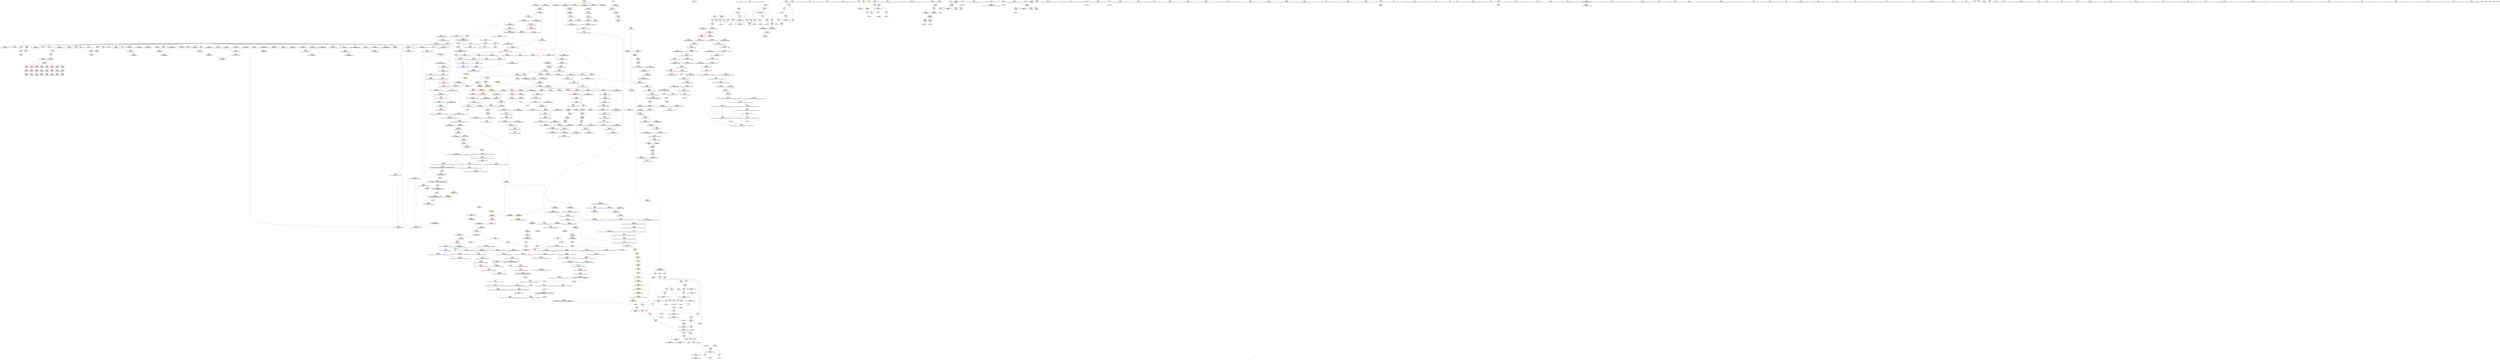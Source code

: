 digraph "SVFG" {
	label="SVFG";

	Node0x5623101b6cf0 [shape=record,color=grey,label="{NodeID: 0\nNullPtr|{|<s32>69}}"];
	Node0x5623101b6cf0 -> Node0x5623104d5980[style=solid];
	Node0x5623101b6cf0 -> Node0x5623104d5a80[style=solid];
	Node0x5623101b6cf0 -> Node0x5623104d5b50[style=solid];
	Node0x5623101b6cf0 -> Node0x5623104d5c20[style=solid];
	Node0x5623101b6cf0 -> Node0x5623104d5cf0[style=solid];
	Node0x5623101b6cf0 -> Node0x5623104d5dc0[style=solid];
	Node0x5623101b6cf0 -> Node0x5623104d5e90[style=solid];
	Node0x5623101b6cf0 -> Node0x5623104d5f60[style=solid];
	Node0x5623101b6cf0 -> Node0x5623104d6030[style=solid];
	Node0x5623101b6cf0 -> Node0x5623104d6100[style=solid];
	Node0x5623101b6cf0 -> Node0x5623104d61d0[style=solid];
	Node0x5623101b6cf0 -> Node0x5623104d62a0[style=solid];
	Node0x5623101b6cf0 -> Node0x5623104d6370[style=solid];
	Node0x5623101b6cf0 -> Node0x5623104d6440[style=solid];
	Node0x5623101b6cf0 -> Node0x5623104d6510[style=solid];
	Node0x5623101b6cf0 -> Node0x5623104d65e0[style=solid];
	Node0x5623101b6cf0 -> Node0x5623104d66b0[style=solid];
	Node0x5623101b6cf0 -> Node0x5623104d6780[style=solid];
	Node0x5623101b6cf0 -> Node0x5623104d6850[style=solid];
	Node0x5623101b6cf0 -> Node0x5623104d6920[style=solid];
	Node0x5623101b6cf0 -> Node0x5623104d69f0[style=solid];
	Node0x5623101b6cf0 -> Node0x5623104d6ac0[style=solid];
	Node0x5623101b6cf0 -> Node0x5623104d6b90[style=solid];
	Node0x5623101b6cf0 -> Node0x5623104d6c60[style=solid];
	Node0x5623101b6cf0 -> Node0x5623104d6d30[style=solid];
	Node0x5623101b6cf0 -> Node0x5623104d6e00[style=solid];
	Node0x5623101b6cf0 -> Node0x5623104f2720[style=solid];
	Node0x5623101b6cf0 -> Node0x5623104f5dc0[style=solid];
	Node0x5623101b6cf0 -> Node0x5623104f5e90[style=solid];
	Node0x5623101b6cf0 -> Node0x5623104f5f60[style=solid];
	Node0x5623101b6cf0 -> Node0x56231050c1f0[style=solid];
	Node0x5623101b6cf0 -> Node0x56231050fed0[style=solid];
	Node0x5623101b6cf0:s32 -> Node0x5623105a6ae0[style=solid,color=red];
	Node0x5623104de280 [shape=record,color=red,label="{NodeID: 443\n552\<--551\n\<--coerce.dive\n_ZNSt6vectorIiSaIiEE3endEv\n}"];
	Node0x5623104de280 -> Node0x5623104e02b0[style=solid];
	Node0x5623104d2050 [shape=record,color=green,label="{NodeID: 111\n637\<--638\nehselector.slot\<--ehselector.slot_field_insensitive\n_ZNSt12_Vector_baseIiSaIiEEC2EmRKS0_\n}"];
	Node0x5623104d2050 -> Node0x5623104deb70[style=solid];
	Node0x5623104d2050 -> Node0x5623104f5670[style=solid];
	Node0x5623104f3ad0 [shape=record,color=blue,label="{NodeID: 554\n87\<--251\nYt\<--add46\nmain\n}"];
	Node0x5623104f3ad0 -> Node0x562310530bd0[style=dashed];
	Node0x5623104d6850 [shape=record,color=black,label="{NodeID: 222\n653\<--3\n\<--dummyVal\n_ZNSt12_Vector_baseIiSaIiEEC2EmRKS0_\n}"];
	Node0x56231059fec0 [shape=record,color=black,label="{NodeID: 1440\n111 = PHI()\n}"];
	Node0x5623104e46b0 [shape=record,color=purple,label="{NodeID: 333\n748\<--742\n_M_start\<--this1\n_ZNSt12_Vector_baseIiSaIiEE12_Vector_implC2ERKS0_\n}"];
	Node0x5623104e46b0 -> Node0x5623104f5dc0[style=solid];
	Node0x56231054e500 [shape=record,color=yellow,style=double,label="{NodeID: 1108\n129V_1 = ENCHI(MR_129V_0)\npts\{638 \}\nFun[_ZNSt12_Vector_baseIiSaIiEEC2EmRKS0_]}"];
	Node0x56231054e500 -> Node0x5623104f5670[style=dashed];
	Node0x5623104ce0b0 [shape=record,color=green,label="{NodeID: 1\n7\<--1\n__dso_handle\<--dummyObj\nGlob }"];
	Node0x5623104de350 [shape=record,color=red,label="{NodeID: 444\n566\<--559\nthis1\<--this.addr\n_ZNSt6vectorIiSaIiEED2Ev\n}"];
	Node0x5623104de350 -> Node0x5623104e0380[style=solid];
	Node0x5623104de350 -> Node0x5623104e0450[style=solid];
	Node0x5623104de350 -> Node0x5623104e0520[style=solid];
	Node0x5623104de350 -> Node0x5623104e05f0[style=solid];
	Node0x5623104de350 -> Node0x5623104e06c0[style=solid];
	Node0x5623104d2120 [shape=record,color=green,label="{NodeID: 112\n646\<--647\n_ZNSt12_Vector_baseIiSaIiEE12_Vector_implC2ERKS0_\<--_ZNSt12_Vector_baseIiSaIiEE12_Vector_implC2ERKS0__field_insensitive\n}"];
	Node0x5623104f3ba0 [shape=record,color=blue,label="{NodeID: 555\n89\<--256\nj\<--inc49\nmain\n}"];
	Node0x5623104f3ba0 -> Node0x5623104db840[style=dashed];
	Node0x5623104f3ba0 -> Node0x5623104db910[style=dashed];
	Node0x5623104f3ba0 -> Node0x5623104db9e0[style=dashed];
	Node0x5623104f3ba0 -> Node0x5623104dbab0[style=dashed];
	Node0x5623104f3ba0 -> Node0x5623104f3860[style=dashed];
	Node0x5623104f3ba0 -> Node0x5623104f3ba0[style=dashed];
	Node0x5623104f3ba0 -> Node0x562310534df0[style=dashed];
	Node0x5623104d6920 [shape=record,color=black,label="{NodeID: 223\n654\<--3\n\<--dummyVal\n_ZNSt12_Vector_baseIiSaIiEEC2EmRKS0_\n}"];
	Node0x5623104d6920 -> Node0x5623104f55a0[style=solid];
	Node0x56231059ff90 [shape=record,color=black,label="{NodeID: 1441\n157 = PHI(522, )\n}"];
	Node0x56231059ff90 -> Node0x5623104f3040[style=solid];
	Node0x5623104e4780 [shape=record,color=purple,label="{NodeID: 334\n750\<--742\n_M_finish\<--this1\n_ZNSt12_Vector_baseIiSaIiEE12_Vector_implC2ERKS0_\n}"];
	Node0x5623104e4780 -> Node0x5623104f5e90[style=solid];
	Node0x56231054e5e0 [shape=record,color=yellow,style=double,label="{NodeID: 1109\n131V_1 = ENCHI(MR_131V_0)\npts\{600000 600001 600002 \}\nFun[_ZNSt12_Vector_baseIiSaIiEEC2EmRKS0_]|{<s0>55|<s1>55|<s2>55}}"];
	Node0x56231054e5e0:s0 -> Node0x5623104f5dc0[style=dashed,color=red];
	Node0x56231054e5e0:s1 -> Node0x5623104f5e90[style=dashed,color=red];
	Node0x56231054e5e0:s2 -> Node0x5623104f5f60[style=dashed,color=red];
	Node0x5623104ce140 [shape=record,color=green,label="{NodeID: 2\n8\<--1\n_ZSt3cin\<--dummyObj\nGlob }"];
	Node0x5623104de420 [shape=record,color=red,label="{NodeID: 445\n593\<--561\nexn\<--exn.slot\n_ZNSt6vectorIiSaIiEED2Ev\n|{<s0>54}}"];
	Node0x5623104de420:s0 -> Node0x5623104ff420[style=solid,color=red];
	Node0x5623104d2220 [shape=record,color=green,label="{NodeID: 113\n650\<--651\n_ZNSt12_Vector_baseIiSaIiEE17_M_create_storageEm\<--_ZNSt12_Vector_baseIiSaIiEE17_M_create_storageEm_field_insensitive\n}"];
	Node0x5623104f3c70 [shape=record,color=blue,label="{NodeID: 556\n77\<--263\nL\<--\nmain\n}"];
	Node0x5623104f3c70 -> Node0x5623105357f0[style=dashed];
	Node0x5623104d69f0 [shape=record,color=black,label="{NodeID: 224\n656\<--3\n\<--dummyVal\n_ZNSt12_Vector_baseIiSaIiEEC2EmRKS0_\n}"];
	Node0x5623104d69f0 -> Node0x5623104f5670[style=solid];
	Node0x5623105a0190 [shape=record,color=black,label="{NodeID: 1442\n162 = PHI(539, )\n}"];
	Node0x5623105a0190 -> Node0x5623104f3110[style=solid];
	Node0x5623104e4850 [shape=record,color=purple,label="{NodeID: 335\n752\<--742\n_M_end_of_storage\<--this1\n_ZNSt12_Vector_baseIiSaIiEE12_Vector_implC2ERKS0_\n}"];
	Node0x5623104e4850 -> Node0x5623104f5f60[style=solid];
	Node0x5623104ce3f0 [shape=record,color=green,label="{NodeID: 3\n9\<--1\n.str\<--dummyObj\nGlob }"];
	Node0x5623104de4f0 [shape=record,color=red,label="{NodeID: 446\n570\<--569\n\<--_M_start\n_ZNSt6vectorIiSaIiEED2Ev\n|{<s0>51}}"];
	Node0x5623104de4f0:s0 -> Node0x5623105a2a20[style=solid,color=red];
	Node0x5623104d6f50 [shape=record,color=green,label="{NodeID: 114\n659\<--660\n_ZNSt12_Vector_baseIiSaIiEE12_Vector_implD2Ev\<--_ZNSt12_Vector_baseIiSaIiEE12_Vector_implD2Ev_field_insensitive\n}"];
	Node0x5623104f3d40 [shape=record,color=blue,label="{NodeID: 557\n79\<--266\nR\<--\nmain\n}"];
	Node0x5623104f3d40 -> Node0x562310535cf0[style=dashed];
	Node0x5623104d6ac0 [shape=record,color=black,label="{NodeID: 225\n664\<--3\nlpad.val\<--dummyVal\n_ZNSt12_Vector_baseIiSaIiEEC2EmRKS0_\n}"];
	Node0x5623105a02d0 [shape=record,color=black,label="{NodeID: 1443\n178 = PHI()\n}"];
	Node0x5623104e4920 [shape=record,color=purple,label="{NodeID: 336\n769\<--764\n_M_impl\<--this1\n_ZNSt12_Vector_baseIiSaIiEE17_M_create_storageEm\n}"];
	Node0x5623104ce480 [shape=record,color=green,label="{NodeID: 4\n11\<--1\n.str.1\<--dummyObj\nGlob }"];
	Node0x5623104de5c0 [shape=record,color=red,label="{NodeID: 447\n574\<--573\n\<--_M_finish\n_ZNSt6vectorIiSaIiEED2Ev\n|{<s0>51}}"];
	Node0x5623104de5c0:s0 -> Node0x5623105a2b30[style=solid,color=red];
	Node0x5623104d7010 [shape=record,color=green,label="{NodeID: 115\n670\<--671\nthis.addr\<--this.addr_field_insensitive\n_ZNSt6vectorIiSaIiEE21_M_default_initializeEm\n}"];
	Node0x5623104d7010 -> Node0x5623104dec40[style=solid];
	Node0x5623104d7010 -> Node0x5623104f5740[style=solid];
	Node0x5623104f3e10 [shape=record,color=blue,label="{NodeID: 558\n75\<--276\ni20\<--inc58\nmain\n}"];
	Node0x5623104f3e10 -> Node0x5623104e6800[style=dashed];
	Node0x5623104f3e10 -> Node0x5623104e68d0[style=dashed];
	Node0x5623104f3e10 -> Node0x5623104e69a0[style=dashed];
	Node0x5623104f3e10 -> Node0x5623104e6a70[style=dashed];
	Node0x5623104f3e10 -> Node0x5623104f3e10[style=dashed];
	Node0x5623104f3e10 -> Node0x562310538ef0[style=dashed];
	Node0x5623104d6b90 [shape=record,color=black,label="{NodeID: 226\n665\<--3\nlpad.val2\<--dummyVal\n_ZNSt12_Vector_baseIiSaIiEEC2EmRKS0_\n}"];
	Node0x5623105a03a0 [shape=record,color=black,label="{NodeID: 1444\n208 = PHI(471, )\n}"];
	Node0x5623105a03a0 -> Node0x5623104dbf90[style=solid];
	Node0x5623104e49f0 [shape=record,color=purple,label="{NodeID: 337\n770\<--764\n_M_start\<--this1\n_ZNSt12_Vector_baseIiSaIiEE17_M_create_storageEm\n}"];
	Node0x5623104e49f0 -> Node0x5623104f61d0[style=solid];
	Node0x56231054e8b0 [shape=record,color=yellow,style=double,label="{NodeID: 1112\n40V_1 = ENCHI(MR_40V_0)\npts\{891 \}\nFun[_ZNSt27__uninitialized_default_n_1ILb1EE18__uninit_default_nIPimEET_S3_T0_]|{<s0>75}}"];
	Node0x56231054e8b0:s0 -> Node0x56231054c1e0[style=dashed,color=red];
	Node0x5623104ce540 [shape=record,color=green,label="{NodeID: 5\n13\<--1\n.str.2\<--dummyObj\nGlob }"];
	Node0x5623104de690 [shape=record,color=red,label="{NodeID: 448\n616\<--613\nthis1\<--this.addr\n_ZN9__gnu_cxx13new_allocatorIiEC2Ev\n}"];
	Node0x5623104d70e0 [shape=record,color=green,label="{NodeID: 116\n672\<--673\n__n.addr\<--__n.addr_field_insensitive\n_ZNSt6vectorIiSaIiEE21_M_default_initializeEm\n}"];
	Node0x5623104d70e0 -> Node0x5623104ded10[style=solid];
	Node0x5623104d70e0 -> Node0x5623104f5810[style=solid];
	Node0x5623104f3ee0 [shape=record,color=blue,label="{NodeID: 559\n55\<--284\ncas\<--inc63\nmain\n}"];
	Node0x5623104f3ee0 -> Node0x562310537ff0[style=dashed];
	Node0x5623104d6c60 [shape=record,color=black,label="{NodeID: 227\n722\<--3\n\<--dummyVal\n_ZNSt12_Vector_baseIiSaIiEED2Ev\n}"];
	Node0x562310537ff0 [shape=record,color=black,label="{NodeID: 1002\nMR_10V_3 = PHI(MR_10V_4, MR_10V_2, )\npts\{56 \}\n}"];
	Node0x562310537ff0 -> Node0x5623104e5ca0[style=dashed];
	Node0x562310537ff0 -> Node0x5623104e5d70[style=dashed];
	Node0x562310537ff0 -> Node0x5623104e5e40[style=dashed];
	Node0x562310537ff0 -> Node0x5623104f3ee0[style=dashed];
	Node0x5623105a0510 [shape=record,color=black,label="{NodeID: 1445\n232 = PHI(471, )\n}"];
	Node0x5623105a0510 -> Node0x5623104dc060[style=solid];
	Node0x5623104e4ac0 [shape=record,color=purple,label="{NodeID: 338\n772\<--764\n_M_impl2\<--this1\n_ZNSt12_Vector_baseIiSaIiEE17_M_create_storageEm\n}"];
	Node0x5623104cede0 [shape=record,color=green,label="{NodeID: 6\n16\<--1\n\<--dummyObj\nCan only get source location for instruction, argument, global var or function.}"];
	Node0x5623104de760 [shape=record,color=red,label="{NodeID: 449\n623\<--620\nthis1\<--this.addr\n_ZN9__gnu_cxx13new_allocatorIiED2Ev\n}"];
	Node0x5623104d71b0 [shape=record,color=green,label="{NodeID: 117\n685\<--686\n_ZSt27__uninitialized_default_n_aIPimiET_S1_T0_RSaIT1_E\<--_ZSt27__uninitialized_default_n_aIPimiET_S1_T0_RSaIT1_E_field_insensitive\n}"];
	Node0x5623104f3fb0 [shape=record,color=blue,label="{NodeID: 560\n296\<--294\nargc.addr\<--argc\n_ZL8redirectiPPKc\n}"];
	Node0x5623104f3fb0 -> Node0x5623104dc130[style=dashed];
	Node0x5623104f3fb0 -> Node0x5623104dc200[style=dashed];
	Node0x5623104d6d30 [shape=record,color=black,label="{NodeID: 228\n723\<--3\n\<--dummyVal\n_ZNSt12_Vector_baseIiSaIiEED2Ev\n}"];
	Node0x5623104d6d30 -> Node0x5623104f5a80[style=solid];
	Node0x5623105384f0 [shape=record,color=black,label="{NodeID: 1003\nMR_18V_2 = PHI(MR_18V_4, MR_18V_1, )\npts\{68 \}\n}"];
	Node0x5623105384f0 -> Node0x5623104f2b60[style=dashed];
	Node0x5623105a0650 [shape=record,color=black,label="{NodeID: 1446\n312 = PHI()\n}"];
	Node0x5623105a0650 -> Node0x5623104f4150[style=solid];
	Node0x5623104e4b90 [shape=record,color=purple,label="{NodeID: 339\n773\<--764\n_M_start3\<--this1\n_ZNSt12_Vector_baseIiSaIiEE17_M_create_storageEm\n}"];
	Node0x5623104e4b90 -> Node0x5623104ef490[style=solid];
	Node0x56231054ea70 [shape=record,color=yellow,style=double,label="{NodeID: 1114\n40V_1 = ENCHI(MR_40V_0)\npts\{891 \}\nFun[_ZSt27__uninitialized_default_n_aIPimiET_S1_T0_RSaIT1_E]|{<s0>73}}"];
	Node0x56231054ea70:s0 -> Node0x5623105527c0[style=dashed,color=red];
	Node0x5623104cee70 [shape=record,color=green,label="{NodeID: 7\n94\<--1\n\<--dummyObj\nCan only get source location for instruction, argument, global var or function.|{<s0>15}}"];
	Node0x5623104cee70:s0 -> Node0x5623105a7060[style=solid,color=red];
	Node0x5623104de830 [shape=record,color=red,label="{NodeID: 450\n642\<--629\nthis1\<--this.addr\n_ZNSt12_Vector_baseIiSaIiEEC2EmRKS0_\n|{|<s1>56}}"];
	Node0x5623104de830 -> Node0x5623104e3c20[style=solid];
	Node0x5623104de830:s1 -> Node0x5623105a3610[style=solid,color=red];
	Node0x5623104d72b0 [shape=record,color=green,label="{NodeID: 118\n694\<--695\nthis.addr\<--this.addr_field_insensitive\n_ZNSt12_Vector_baseIiSaIiEED2Ev\n}"];
	Node0x5623104d72b0 -> Node0x5623104deeb0[style=solid];
	Node0x5623104d72b0 -> Node0x5623104f59b0[style=solid];
	Node0x5623104f4080 [shape=record,color=blue,label="{NodeID: 561\n298\<--295\nargv.addr\<--argv\n_ZL8redirectiPPKc\n}"];
	Node0x5623104f4080 -> Node0x5623104dc2d0[style=dashed];
	Node0x5623104f4080 -> Node0x5623104dc3a0[style=dashed];
	Node0x5623104f4080 -> Node0x5623104dc470[style=dashed];
	Node0x5623104f4080 -> Node0x5623104dc540[style=dashed];
	Node0x5623104f4080 -> Node0x5623104dc610[style=dashed];
	Node0x5623104f4080 -> Node0x5623104dc6e0[style=dashed];
	Node0x5623104f4080 -> Node0x5623104dc7b0[style=dashed];
	Node0x5623104f4080 -> Node0x5623104dc880[style=dashed];
	Node0x5623104d6e00 [shape=record,color=black,label="{NodeID: 229\n725\<--3\n\<--dummyVal\n_ZNSt12_Vector_baseIiSaIiEED2Ev\n}"];
	Node0x5623104d6e00 -> Node0x5623104f5b50[style=solid];
	Node0x5623105389f0 [shape=record,color=black,label="{NodeID: 1004\nMR_20V_2 = PHI(MR_20V_4, MR_20V_1, )\npts\{70 \}\n}"];
	Node0x5623105389f0 -> Node0x5623104f31e0[style=dashed];
	Node0x5623105a0720 [shape=record,color=black,label="{NodeID: 1447\n331 = PHI()\n}"];
	Node0x5623105a0720 -> Node0x56231050f450[style=solid];
	Node0x5623104e4c60 [shape=record,color=purple,label="{NodeID: 340\n775\<--764\n_M_impl4\<--this1\n_ZNSt12_Vector_baseIiSaIiEE17_M_create_storageEm\n}"];
	Node0x5623104cef00 [shape=record,color=green,label="{NodeID: 8\n138\<--1\n\<--dummyObj\nCan only get source location for instruction, argument, global var or function.}"];
	Node0x5623104de900 [shape=record,color=red,label="{NodeID: 451\n648\<--631\n\<--__n.addr\n_ZNSt12_Vector_baseIiSaIiEEC2EmRKS0_\n|{<s0>56}}"];
	Node0x5623104de900:s0 -> Node0x5623105a49b0[style=solid,color=red];
	Node0x5623104d7380 [shape=record,color=green,label="{NodeID: 119\n696\<--697\nexn.slot\<--exn.slot_field_insensitive\n_ZNSt12_Vector_baseIiSaIiEED2Ev\n}"];
	Node0x5623104d7380 -> Node0x5623104def80[style=solid];
	Node0x5623104d7380 -> Node0x5623104f5a80[style=solid];
	Node0x5623104f4150 [shape=record,color=blue,label="{NodeID: 562\n300\<--312\nfd\<--call\n_ZL8redirectiPPKc\n}"];
	Node0x5623104f4150 -> Node0x5623104dc950[style=dashed];
	Node0x5623104f4150 -> Node0x5623104dca20[style=dashed];
	Node0x5623104f4150 -> Node0x5623104dcaf0[style=dashed];
	Node0x5623104f4150 -> Node0x562310548010[style=dashed];
	Node0x5623104df2b0 [shape=record,color=black,label="{NodeID: 230\n28\<--29\n\<--_ZNSt8ios_base4InitD1Ev\nCan only get source location for instruction, argument, global var or function.}"];
	Node0x562310538ef0 [shape=record,color=black,label="{NodeID: 1005\nMR_22V_2 = PHI(MR_22V_5, MR_22V_1, )\npts\{76 \}\n}"];
	Node0x562310538ef0 -> Node0x5623104f32b0[style=dashed];
	Node0x5623105a07f0 [shape=record,color=black,label="{NodeID: 1448\n343 = PHI()\n}"];
	Node0x5623105a07f0 -> Node0x56231050efd0[style=solid];
	Node0x5623104e4d30 [shape=record,color=purple,label="{NodeID: 341\n776\<--764\n_M_finish\<--this1\n_ZNSt12_Vector_baseIiSaIiEE17_M_create_storageEm\n}"];
	Node0x5623104e4d30 -> Node0x5623104f62a0[style=solid];
	Node0x5623104cefc0 [shape=record,color=green,label="{NodeID: 9\n188\<--1\n\<--dummyObj\nCan only get source location for instruction, argument, global var or function.}"];
	Node0x5623104de9d0 [shape=record,color=red,label="{NodeID: 452\n644\<--633\n\<--__a.addr\n_ZNSt12_Vector_baseIiSaIiEEC2EmRKS0_\n|{<s0>55}}"];
	Node0x5623104de9d0:s0 -> Node0x5623104feb60[style=solid,color=red];
	Node0x5623104d7450 [shape=record,color=green,label="{NodeID: 120\n698\<--699\nehselector.slot\<--ehselector.slot_field_insensitive\n_ZNSt12_Vector_baseIiSaIiEED2Ev\n}"];
	Node0x5623104d7450 -> Node0x5623104f5b50[style=solid];
	Node0x5623104f4220 [shape=record,color=blue,label="{NodeID: 563\n302\<--362\nfd17\<--call19\n_ZL8redirectiPPKc\n}"];
	Node0x5623104f4220 -> Node0x5623104dcbc0[style=dashed];
	Node0x5623104f4220 -> Node0x5623104dcc90[style=dashed];
	Node0x5623104f4220 -> Node0x5623104dcd60[style=dashed];
	Node0x5623104f4220 -> Node0x56231053d9f0[style=dashed];
	Node0x5623104df340 [shape=record,color=black,label="{NodeID: 231\n44\<--94\nmain_ret\<--\nmain\n}"];
	Node0x5623105393f0 [shape=record,color=black,label="{NodeID: 1006\nMR_24V_2 = PHI(MR_24V_4, MR_24V_1, )\npts\{78 \}\n}"];
	Node0x5623105393f0 -> Node0x5623104f3380[style=dashed];
	Node0x5623105393f0 -> Node0x5623105393f0[style=dashed];
	Node0x5623105a08c0 [shape=record,color=black,label="{NodeID: 1449\n362 = PHI()\n}"];
	Node0x5623105a08c0 -> Node0x5623104f4220[style=solid];
	Node0x5623104e4e00 [shape=record,color=purple,label="{NodeID: 342\n778\<--764\n_M_impl5\<--this1\n_ZNSt12_Vector_baseIiSaIiEE17_M_create_storageEm\n}"];
	Node0x5623104cf0c0 [shape=record,color=green,label="{NodeID: 10\n190\<--1\n\<--dummyObj\nCan only get source location for instruction, argument, global var or function.}"];
	Node0x5623104deaa0 [shape=record,color=red,label="{NodeID: 453\n662\<--635\nexn\<--exn.slot\n_ZNSt12_Vector_baseIiSaIiEEC2EmRKS0_\n}"];
	Node0x5623104d7520 [shape=record,color=green,label="{NodeID: 121\n717\<--718\n_ZNSt12_Vector_baseIiSaIiEE13_M_deallocateEPim\<--_ZNSt12_Vector_baseIiSaIiEE13_M_deallocateEPim_field_insensitive\n}"];
	Node0x5623104f42f0 [shape=record,color=blue,label="{NodeID: 564\n403\<--402\nthis.addr\<--this\n_ZNSaIiEC2Ev\n}"];
	Node0x5623104f42f0 -> Node0x5623104dd4b0[style=dashed];
	Node0x5623104df410 [shape=record,color=black,label="{NodeID: 232\n113\<--112\nconv\<--\nmain\n|{<s0>7}}"];
	Node0x5623104df410:s0 -> Node0x5623104ff1a0[style=solid,color=red];
	Node0x5623105398f0 [shape=record,color=black,label="{NodeID: 1007\nMR_26V_2 = PHI(MR_26V_4, MR_26V_1, )\npts\{80 \}\n}"];
	Node0x5623105398f0 -> Node0x5623104f3450[style=dashed];
	Node0x5623105398f0 -> Node0x5623105398f0[style=dashed];
	Node0x5623105a09c0 [shape=record,color=black,label="{NodeID: 1450\n376 = PHI()\n}"];
	Node0x5623105a09c0 -> Node0x56231050fa50[style=solid];
	Node0x5623104e4ed0 [shape=record,color=purple,label="{NodeID: 343\n779\<--764\n_M_start6\<--this1\n_ZNSt12_Vector_baseIiSaIiEE17_M_create_storageEm\n}"];
	Node0x5623104e4ed0 -> Node0x5623104ef560[style=solid];
	Node0x5623104cf1c0 [shape=record,color=green,label="{NodeID: 11\n196\<--1\n\<--dummyObj\nCan only get source location for instruction, argument, global var or function.}"];
	Node0x5623104deb70 [shape=record,color=red,label="{NodeID: 454\n663\<--637\nsel\<--ehselector.slot\n_ZNSt12_Vector_baseIiSaIiEEC2EmRKS0_\n}"];
	Node0x5623104d7620 [shape=record,color=green,label="{NodeID: 122\n736\<--737\nthis.addr\<--this.addr_field_insensitive\n_ZNSt12_Vector_baseIiSaIiEE12_Vector_implC2ERKS0_\n}"];
	Node0x5623104d7620 -> Node0x5623104ef080[style=solid];
	Node0x5623104d7620 -> Node0x5623104f5c20[style=solid];
	Node0x5623104f43c0 [shape=record,color=blue,label="{NodeID: 565\n416\<--413\nthis.addr\<--this\n_ZNSt6vectorIiSaIiEEC2EmRKS0_\n}"];
	Node0x5623104f43c0 -> Node0x5623104dd580[style=dashed];
	Node0x5623104df4e0 [shape=record,color=black,label="{NodeID: 233\n130\<--129\nconv5\<--\nmain\n|{<s0>9}}"];
	Node0x5623104df4e0:s0 -> Node0x5623105a4ec0[style=solid,color=red];
	Node0x562310539df0 [shape=record,color=black,label="{NodeID: 1008\nMR_28V_2 = PHI(MR_28V_4, MR_28V_1, )\npts\{82 \}\n}"];
	Node0x562310539df0 -> Node0x5623105361f0[style=dashed];
	Node0x562310539df0 -> Node0x562310539df0[style=dashed];
	Node0x5623105a0ac0 [shape=record,color=black,label="{NodeID: 1451\n386 = PHI()\n}"];
	Node0x5623105a0ac0 -> Node0x56231050e850[style=solid];
	Node0x5623104e4fa0 [shape=record,color=purple,label="{NodeID: 344\n783\<--764\n_M_impl7\<--this1\n_ZNSt12_Vector_baseIiSaIiEE17_M_create_storageEm\n}"];
	Node0x56231054ef30 [shape=record,color=yellow,style=double,label="{NodeID: 1119\n147V_1 = ENCHI(MR_147V_0)\npts\{697 \}\nFun[_ZNSt12_Vector_baseIiSaIiEED2Ev]}"];
	Node0x56231054ef30 -> Node0x5623104f5a80[style=dashed];
	Node0x5623104cf2c0 [shape=record,color=green,label="{NodeID: 12\n202\<--1\n\<--dummyObj\nCan only get source location for instruction, argument, global var or function.}"];
	Node0x5623104dec40 [shape=record,color=red,label="{NodeID: 455\n676\<--670\nthis1\<--this.addr\n_ZNSt6vectorIiSaIiEE21_M_default_initializeEm\n}"];
	Node0x5623104dec40 -> Node0x5623104e0790[style=solid];
	Node0x5623104dec40 -> Node0x5623104e0860[style=solid];
	Node0x5623104dec40 -> Node0x5623104e0930[style=solid];
	Node0x5623104d76f0 [shape=record,color=green,label="{NodeID: 123\n738\<--739\n__a.addr\<--__a.addr_field_insensitive\n_ZNSt12_Vector_baseIiSaIiEE12_Vector_implC2ERKS0_\n}"];
	Node0x5623104d76f0 -> Node0x5623104ef150[style=solid];
	Node0x5623104d76f0 -> Node0x5623104f5cf0[style=solid];
	Node0x5623104f4490 [shape=record,color=blue,label="{NodeID: 566\n418\<--414\n__n.addr\<--__n\n_ZNSt6vectorIiSaIiEEC2EmRKS0_\n}"];
	Node0x5623104f4490 -> Node0x5623104dd650[style=dashed];
	Node0x5623104f4490 -> Node0x5623104dd720[style=dashed];
	Node0x5623104df5b0 [shape=record,color=black,label="{NodeID: 234\n207\<--206\nconv26\<--\nmain\n|{<s0>17}}"];
	Node0x5623104df5b0:s0 -> Node0x5623105a4ec0[style=solid,color=red];
	Node0x56231053a2f0 [shape=record,color=black,label="{NodeID: 1009\nMR_30V_2 = PHI(MR_30V_4, MR_30V_1, )\npts\{84 \}\n}"];
	Node0x56231053a2f0 -> Node0x562310533ef0[style=dashed];
	Node0x5623105a0bc0 [shape=record,color=black,label="{NodeID: 1452\n841 = PHI(848, )\n}"];
	Node0x5623105a0bc0 -> Node0x56231050c1f0[style=solid];
	Node0x5623104e5070 [shape=record,color=purple,label="{NodeID: 345\n784\<--764\n_M_end_of_storage\<--this1\n_ZNSt12_Vector_baseIiSaIiEE17_M_create_storageEm\n}"];
	Node0x5623104e5070 -> Node0x5623104f6370[style=solid];
	Node0x56231054f010 [shape=record,color=yellow,style=double,label="{NodeID: 1120\n149V_1 = ENCHI(MR_149V_0)\npts\{699 \}\nFun[_ZNSt12_Vector_baseIiSaIiEED2Ev]}"];
	Node0x56231054f010 -> Node0x5623104f5b50[style=dashed];
	Node0x5623104cf3c0 [shape=record,color=green,label="{NodeID: 13\n271\<--1\n\<--dummyObj\nCan only get source location for instruction, argument, global var or function.}"];
	Node0x5623104ded10 [shape=record,color=red,label="{NodeID: 456\n681\<--672\n\<--__n.addr\n_ZNSt6vectorIiSaIiEE21_M_default_initializeEm\n|{<s0>59}}"];
	Node0x5623104ded10:s0 -> Node0x5623105a6360[style=solid,color=red];
	Node0x5623104d77c0 [shape=record,color=green,label="{NodeID: 124\n746\<--747\n_ZNSaIiEC2ERKS_\<--_ZNSaIiEC2ERKS__field_insensitive\n}"];
	Node0x5623104f4560 [shape=record,color=blue,label="{NodeID: 567\n420\<--415\n__a.addr\<--__a\n_ZNSt6vectorIiSaIiEEC2EmRKS0_\n}"];
	Node0x5623104f4560 -> Node0x5623104dd7f0[style=dashed];
	Node0x5623104df680 [shape=record,color=black,label="{NodeID: 235\n210\<--209\nconv28\<--\nmain\n}"];
	Node0x5623104df680 -> Node0x56231050d350[style=solid];
	Node0x56231053a7f0 [shape=record,color=black,label="{NodeID: 1010\nMR_32V_2 = PHI(MR_32V_4, MR_32V_1, )\npts\{86 \}\n}"];
	Node0x56231053a7f0 -> Node0x5623105343f0[style=dashed];
	Node0x5623105a0d90 [shape=record,color=black,label="{NodeID: 1453\n504 = PHI(1182, )\n}"];
	Node0x5623104e5140 [shape=record,color=purple,label="{NodeID: 346\n838\<--833\n_M_impl\<--this1\n_ZNSt12_Vector_baseIiSaIiEE11_M_allocateEm\n}"];
	Node0x5623104e5140 -> Node0x5623104e0ee0[style=solid];
	Node0x56231054f0f0 [shape=record,color=yellow,style=double,label="{NodeID: 1121\n42V_1 = ENCHI(MR_42V_0)\npts\{600000 \}\nFun[_ZNSt12_Vector_baseIiSaIiEED2Ev]}"];
	Node0x56231054f0f0 -> Node0x5623104df050[style=dashed];
	Node0x56231054f0f0 -> Node0x5623104df1f0[style=dashed];
	Node0x5623104cf4c0 [shape=record,color=green,label="{NodeID: 14\n318\<--1\n\<--dummyObj\nCan only get source location for instruction, argument, global var or function.}"];
	Node0x5623104dede0 [shape=record,color=red,label="{NodeID: 457\n680\<--679\n\<--_M_start\n_ZNSt6vectorIiSaIiEE21_M_default_initializeEm\n|{<s0>59}}"];
	Node0x5623104dede0:s0 -> Node0x5623105a6220[style=solid,color=red];
	Node0x5623104d78c0 [shape=record,color=green,label="{NodeID: 125\n758\<--759\nthis.addr\<--this.addr_field_insensitive\n_ZNSt12_Vector_baseIiSaIiEE17_M_create_storageEm\n}"];
	Node0x5623104d78c0 -> Node0x5623104ef220[style=solid];
	Node0x5623104d78c0 -> Node0x5623104f6030[style=solid];
	Node0x5623104f4630 [shape=record,color=blue,label="{NodeID: 568\n422\<--442\nexn.slot\<--\n_ZNSt6vectorIiSaIiEEC2EmRKS0_\n}"];
	Node0x5623104f4630 -> Node0x5623104dd8c0[style=dashed];
	Node0x5623104df750 [shape=record,color=black,label="{NodeID: 236\n212\<--211\nconv29\<--\nmain\n}"];
	Node0x5623104df750 -> Node0x56231050d1d0[style=solid];
	Node0x56231053acf0 [shape=record,color=black,label="{NodeID: 1011\nMR_34V_2 = PHI(MR_34V_4, MR_34V_1, )\npts\{88 \}\n}"];
	Node0x56231053acf0 -> Node0x5623105348f0[style=dashed];
	Node0x5623105a0ea0 [shape=record,color=black,label="{NodeID: 1454\n509 = PHI(1201, )\n}"];
	Node0x5623105a0ea0 -> Node0x5623104ddf40[style=solid];
	Node0x5623104e5210 [shape=record,color=purple,label="{NodeID: 347\n932\<--931\n_M_impl\<--this1\n_ZNSt12_Vector_baseIiSaIiEE19_M_get_Tp_allocatorEv\n}"];
	Node0x5623104e5210 -> Node0x5623104e1560[style=solid];
	Node0x56231054f1d0 [shape=record,color=yellow,style=double,label="{NodeID: 1122\n46V_1 = ENCHI(MR_46V_0)\npts\{600002 \}\nFun[_ZNSt12_Vector_baseIiSaIiEED2Ev]}"];
	Node0x56231054f1d0 -> Node0x5623104df120[style=dashed];
	Node0x5623104cf5c0 [shape=record,color=green,label="{NodeID: 15\n357\<--1\n\<--dummyObj\nCan only get source location for instruction, argument, global var or function.}"];
	Node0x5623104deeb0 [shape=record,color=red,label="{NodeID: 458\n701\<--694\nthis1\<--this.addr\n_ZNSt12_Vector_baseIiSaIiEED2Ev\n|{|<s8>60}}"];
	Node0x5623104deeb0 -> Node0x5623104e4030[style=solid];
	Node0x5623104deeb0 -> Node0x5623104e4100[style=solid];
	Node0x5623104deeb0 -> Node0x5623104e41d0[style=solid];
	Node0x5623104deeb0 -> Node0x5623104e42a0[style=solid];
	Node0x5623104deeb0 -> Node0x5623104e4370[style=solid];
	Node0x5623104deeb0 -> Node0x5623104e4440[style=solid];
	Node0x5623104deeb0 -> Node0x5623104e4510[style=solid];
	Node0x5623104deeb0 -> Node0x5623104e45e0[style=solid];
	Node0x5623104deeb0:s8 -> Node0x5623104feca0[style=solid,color=red];
	Node0x5623104d7990 [shape=record,color=green,label="{NodeID: 126\n760\<--761\n__n.addr\<--__n.addr_field_insensitive\n_ZNSt12_Vector_baseIiSaIiEE17_M_create_storageEm\n}"];
	Node0x5623104d7990 -> Node0x5623104ef2f0[style=solid];
	Node0x5623104d7990 -> Node0x5623104ef3c0[style=solid];
	Node0x5623104d7990 -> Node0x5623104f6100[style=solid];
	Node0x5623104f4700 [shape=record,color=blue,label="{NodeID: 569\n424\<--444\nehselector.slot\<--\n_ZNSt6vectorIiSaIiEEC2EmRKS0_\n}"];
	Node0x5623104f4700 -> Node0x5623104dd990[style=dashed];
	Node0x5623104df820 [shape=record,color=black,label="{NodeID: 237\n231\<--230\nconv35\<--\nmain\n|{<s0>18}}"];
	Node0x5623104df820:s0 -> Node0x5623105a4ec0[style=solid,color=red];
	Node0x56231053b1f0 [shape=record,color=black,label="{NodeID: 1012\nMR_36V_2 = PHI(MR_36V_4, MR_36V_1, )\npts\{90 \}\n}"];
	Node0x56231053b1f0 -> Node0x562310534df0[style=dashed];
	Node0x5623105a1010 [shape=record,color=black,label="{NodeID: 1455\n516 = PHI(1210, )\n}"];
	Node0x5623104e52e0 [shape=record,color=purple,label="{NodeID: 348\n1030\<--1029\nincdec.ptr\<--\n_ZSt10__fill_n_aIPimiEN9__gnu_cxx11__enable_ifIXsr11__is_scalarIT1_EE7__valueET_E6__typeES4_T0_RKS3_\n}"];
	Node0x5623104e52e0 -> Node0x5623104f7f10[style=solid];
	Node0x5623104cf6c0 [shape=record,color=green,label="{NodeID: 16\n363\<--1\n\<--dummyObj\nCan only get source location for instruction, argument, global var or function.}"];
	Node0x5623104def80 [shape=record,color=red,label="{NodeID: 459\n730\<--696\nexn\<--exn.slot\n_ZNSt12_Vector_baseIiSaIiEED2Ev\n|{<s0>63}}"];
	Node0x5623104def80:s0 -> Node0x5623104ff420[style=solid,color=red];
	Node0x5623104d7a60 [shape=record,color=green,label="{NodeID: 127\n767\<--768\n_ZNSt12_Vector_baseIiSaIiEE11_M_allocateEm\<--_ZNSt12_Vector_baseIiSaIiEE11_M_allocateEm_field_insensitive\n}"];
	Node0x5623104f47d0 [shape=record,color=blue,label="{NodeID: 570\n462\<--461\nthis.addr\<--this\n_ZNSaIiED2Ev\n}"];
	Node0x5623104f47d0 -> Node0x5623104dda60[style=dashed];
	Node0x5623104df8f0 [shape=record,color=black,label="{NodeID: 238\n234\<--233\nconv37\<--\nmain\n}"];
	Node0x5623104df8f0 -> Node0x56231050ca50[style=solid];
	Node0x56231053b6f0 [shape=record,color=black,label="{NodeID: 1013\nMR_38V_2 = PHI(MR_38V_4, MR_38V_1, )\npts\{92 \}\n}"];
	Node0x56231053b6f0 -> Node0x5623105352f0[style=dashed];
	Node0x5623105a1120 [shape=record,color=black,label="{NodeID: 1456\n576 = PHI(926, )\n|{<s0>51}}"];
	Node0x5623105a1120:s0 -> Node0x5623105a2c40[style=solid,color=red];
	Node0x5623104e53b0 [shape=record,color=purple,label="{NodeID: 349\n1059\<--1055\n_M_impl\<--this1\n_ZNSt12_Vector_baseIiSaIiEE13_M_deallocateEPim\n}"];
	Node0x5623104e53b0 -> Node0x5623104e1b10[style=solid];
	Node0x5623104cf7c0 [shape=record,color=green,label="{NodeID: 17\n364\<--1\n\<--dummyObj\nCan only get source location for instruction, argument, global var or function.}"];
	Node0x5623104df050 [shape=record,color=red,label="{NodeID: 460\n704\<--703\n\<--_M_start\n_ZNSt12_Vector_baseIiSaIiEED2Ev\n|{<s0>60}}"];
	Node0x5623104df050:s0 -> Node0x5623104fede0[style=solid,color=red];
	Node0x5623104d7b60 [shape=record,color=green,label="{NodeID: 128\n789\<--790\nthis.addr\<--this.addr_field_insensitive\n_ZNSt12_Vector_baseIiSaIiEE12_Vector_implD2Ev\n}"];
	Node0x5623104d7b60 -> Node0x5623104ef630[style=solid];
	Node0x5623104d7b60 -> Node0x5623104f6440[style=solid];
	Node0x5623104f48a0 [shape=record,color=blue,label="{NodeID: 571\n474\<--472\nthis.addr\<--this\n_ZNSt6vectorIiSaIiEEixEm\n}"];
	Node0x5623104f48a0 -> Node0x5623104ddb30[style=dashed];
	Node0x5623104df9c0 [shape=record,color=black,label="{NodeID: 239\n237\<--236\nconv39\<--\nmain\n}"];
	Node0x5623104df9c0 -> Node0x56231050c8d0[style=solid];
	Node0x56231053bbf0 [shape=record,color=black,label="{NodeID: 1014\nMR_40V_2 = PHI(MR_40V_3, MR_40V_1, )\npts\{891 \}\n|{<s0>7}}"];
	Node0x56231053bbf0:s0 -> Node0x562310553c20[style=dashed,color=red];
	Node0x5623105a1290 [shape=record,color=black,label="{NodeID: 1457\n683 = PHI(926, )\n|{<s0>59}}"];
	Node0x5623105a1290:s0 -> Node0x5623105a64a0[style=solid,color=red];
	Node0x5623104e5480 [shape=record,color=purple,label="{NodeID: 350\n1177\<--1176\n_M_current\<--this1\n_ZN9__gnu_cxx17__normal_iteratorIPiSt6vectorIiSaIiEEEC2ERKS1_\n}"];
	Node0x5623104e5480 -> Node0x5623104f8f50[style=solid];
	Node0x5623104cf8c0 [shape=record,color=green,label="{NodeID: 18\n715\<--1\n\<--dummyObj\nCan only get source location for instruction, argument, global var or function.}"];
	Node0x5623104df120 [shape=record,color=red,label="{NodeID: 461\n707\<--706\n\<--_M_end_of_storage\n_ZNSt12_Vector_baseIiSaIiEED2Ev\n}"];
	Node0x5623104df120 -> Node0x5623104e0a00[style=solid];
	Node0x5623104d7c30 [shape=record,color=green,label="{NodeID: 129\n799\<--800\nthis.addr\<--this.addr_field_insensitive\n_ZNSaIiEC2ERKS_\n}"];
	Node0x5623104d7c30 -> Node0x5623104ef700[style=solid];
	Node0x5623104d7c30 -> Node0x5623104f6510[style=solid];
	Node0x5623104f4970 [shape=record,color=blue,label="{NodeID: 572\n476\<--473\n__n.addr\<--__n\n_ZNSt6vectorIiSaIiEEixEm\n}"];
	Node0x5623104f4970 -> Node0x5623104ddc00[style=dashed];
	Node0x5623104dfa90 [shape=record,color=black,label="{NodeID: 240\n407\<--406\n\<--this1\n_ZNSaIiEC2Ev\n|{<s0>40}}"];
	Node0x5623104dfa90:s0 -> Node0x5623105a8990[style=solid,color=red];
	Node0x56231053c0f0 [shape=record,color=black,label="{NodeID: 1015\nMR_42V_2 = PHI(MR_42V_3, MR_42V_1, )\npts\{600000 \}\n|{<s0>7}}"];
	Node0x56231053c0f0:s0 -> Node0x562310553d00[style=dashed,color=red];
	Node0x5623105a13d0 [shape=record,color=black,label="{NodeID: 1458\n684 = PHI(907, )\n}"];
	Node0x5623105a13d0 -> Node0x5623104f58e0[style=solid];
	Node0x5623104e5550 [shape=record,color=purple,label="{NodeID: 351\n1207\<--1206\n_M_current\<--this1\n_ZNK9__gnu_cxx17__normal_iteratorIPiSt6vectorIiSaIiEEEdeEv\n}"];
	Node0x5623104e5550 -> Node0x5623104f2210[style=solid];
	Node0x5623104cf9c0 [shape=record,color=green,label="{NodeID: 19\n836\<--1\n\<--dummyObj\nCan only get source location for instruction, argument, global var or function.}"];
	Node0x5623104df1f0 [shape=record,color=red,label="{NodeID: 462\n710\<--709\n\<--_M_start4\n_ZNSt12_Vector_baseIiSaIiEED2Ev\n}"];
	Node0x5623104df1f0 -> Node0x5623104e0ad0[style=solid];
	Node0x5623104d7d00 [shape=record,color=green,label="{NodeID: 130\n801\<--802\n__a.addr\<--__a.addr_field_insensitive\n_ZNSaIiEC2ERKS_\n}"];
	Node0x5623104d7d00 -> Node0x5623104ef7d0[style=solid];
	Node0x5623104d7d00 -> Node0x5623104f65e0[style=solid];
	Node0x5623104f4a40 [shape=record,color=blue,label="{NodeID: 573\n498\<--489\ncoerce.dive\<--__first.coerce\n_ZSt10accumulateIN9__gnu_cxx17__normal_iteratorIPiSt6vectorIiSaIiEEEEiET0_T_S8_S7_\n}"];
	Node0x5623104f4a40 -> Node0x562310549410[style=dashed];
	Node0x5623104dfb60 [shape=record,color=black,label="{NodeID: 241\n430\<--429\n\<--this1\n_ZNSt6vectorIiSaIiEEC2EmRKS0_\n|{<s0>41}}"];
	Node0x5623104dfb60:s0 -> Node0x5623105a5be0[style=solid,color=red];
	Node0x56231053c5f0 [shape=record,color=black,label="{NodeID: 1016\nMR_44V_2 = PHI(MR_44V_3, MR_44V_1, )\npts\{600001 \}\n|{<s0>7}}"];
	Node0x56231053c5f0:s0 -> Node0x562310553de0[style=dashed,color=red];
	Node0x5623105a1510 [shape=record,color=black,label="{NodeID: 1459\n766 = PHI(824, )\n}"];
	Node0x5623105a1510 -> Node0x5623104f61d0[style=solid];
	Node0x5623104e5620 [shape=record,color=purple,label="{NodeID: 352\n1216\<--1215\n_M_current\<--this1\n_ZN9__gnu_cxx17__normal_iteratorIPiSt6vectorIiSaIiEEEppEv\n}"];
	Node0x5623104e5620 -> Node0x5623104f23b0[style=solid];
	Node0x5623104e5620 -> Node0x5623104f9360[style=solid];
	Node0x5623104cfac0 [shape=record,color=green,label="{NodeID: 20\n903\<--1\n\<--dummyObj\nCan only get source location for instruction, argument, global var or function.}"];
	Node0x5623104ef080 [shape=record,color=red,label="{NodeID: 463\n742\<--736\nthis1\<--this.addr\n_ZNSt12_Vector_baseIiSaIiEE12_Vector_implC2ERKS0_\n}"];
	Node0x5623104ef080 -> Node0x5623104e0ba0[style=solid];
	Node0x5623104ef080 -> Node0x5623104e46b0[style=solid];
	Node0x5623104ef080 -> Node0x5623104e4780[style=solid];
	Node0x5623104ef080 -> Node0x5623104e4850[style=solid];
	Node0x5623104d7dd0 [shape=record,color=green,label="{NodeID: 131\n810\<--811\n_ZN9__gnu_cxx13new_allocatorIiEC2ERKS1_\<--_ZN9__gnu_cxx13new_allocatorIiEC2ERKS1__field_insensitive\n}"];
	Node0x5623104f4b10 [shape=record,color=blue,label="{NodeID: 574\n500\<--490\ncoerce.dive1\<--__last.coerce\n_ZSt10accumulateIN9__gnu_cxx17__normal_iteratorIPiSt6vectorIiSaIiEEEEiET0_T_S8_S7_\n|{<s0>45}}"];
	Node0x5623104f4b10:s0 -> Node0x56231054f770[style=dashed,color=red];
	Node0x5623104dfc30 [shape=record,color=black,label="{NodeID: 242\n446\<--429\n\<--this1\n_ZNSt6vectorIiSaIiEEC2EmRKS0_\n|{<s0>43}}"];
	Node0x5623104dfc30:s0 -> Node0x5623105a65e0[style=solid,color=red];
	Node0x56231053caf0 [shape=record,color=black,label="{NodeID: 1017\nMR_46V_2 = PHI(MR_46V_3, MR_46V_1, )\npts\{600002 \}\n|{<s0>7}}"];
	Node0x56231053caf0:s0 -> Node0x562310553ec0[style=dashed,color=red];
	Node0x5623105a1650 [shape=record,color=black,label="{NodeID: 1460\n860 = PHI(864, )\n}"];
	Node0x5623105a1650 -> Node0x5623104e1150[style=solid];
	Node0x5623104e56f0 [shape=record,color=purple,label="{NodeID: 353\n1218\<--1217\nincdec.ptr\<--\n_ZN9__gnu_cxx17__normal_iteratorIPiSt6vectorIiSaIiEEEppEv\n}"];
	Node0x5623104e56f0 -> Node0x5623104f9360[style=solid];
	Node0x56231054f770 [shape=record,color=yellow,style=double,label="{NodeID: 1128\n274V_1 = ENCHI(MR_274V_0)\npts\{4930000 4950000 \}\nFun[_ZN9__gnu_cxxneIPiSt6vectorIiSaIiEEEEbRKNS_17__normal_iteratorIT_T0_EESA_]}"];
	Node0x56231054f770 -> Node0x5623104f1fa0[style=dashed];
	Node0x56231054f770 -> Node0x5623104f2070[style=dashed];
	Node0x5623104cfbc0 [shape=record,color=green,label="{NodeID: 21\n947\<--1\n\<--dummyObj\nCan only get source location for instruction, argument, global var or function.}"];
	Node0x5623104ef150 [shape=record,color=red,label="{NodeID: 464\n744\<--738\n\<--__a.addr\n_ZNSt12_Vector_baseIiSaIiEE12_Vector_implC2ERKS0_\n|{<s0>64}}"];
	Node0x5623104ef150:s0 -> Node0x5623105a5190[style=solid,color=red];
	Node0x5623104d7ed0 [shape=record,color=green,label="{NodeID: 132\n816\<--817\nthis.addr\<--this.addr_field_insensitive\n_ZN9__gnu_cxx13new_allocatorIiEC2ERKS1_\n}"];
	Node0x5623104d7ed0 -> Node0x5623104ef8a0[style=solid];
	Node0x5623104d7ed0 -> Node0x5623104f66b0[style=solid];
	Node0x5623104f4be0 [shape=record,color=blue,label="{NodeID: 575\n496\<--491\n__init.addr\<--__init\n_ZSt10accumulateIN9__gnu_cxx17__normal_iteratorIPiSt6vectorIiSaIiEEEEiET0_T_S8_S7_\n}"];
	Node0x5623104f4be0 -> Node0x562310549910[style=dashed];
	Node0x5623104dfd00 [shape=record,color=black,label="{NodeID: 243\n466\<--465\n\<--this1\n_ZNSaIiED2Ev\n|{<s0>44}}"];
	Node0x5623104dfd00:s0 -> Node0x5623105a76d0[style=solid,color=red];
	Node0x56231053cff0 [shape=record,color=black,label="{NodeID: 1018\nMR_48V_2 = PHI(MR_48V_4, MR_48V_1, )\npts\{720000 \}\n}"];
	Node0x56231053cff0 -> Node0x5623104f3040[style=dashed];
	Node0x5623105a1790 [shape=record,color=black,label="{NodeID: 1461\n879 = PHI(896, )\n}"];
	Node0x5623105a1790 -> Node0x56231050e3d0[style=solid];
	Node0x5623104e57c0 [shape=record,color=purple,label="{NodeID: 354\n1227\<--1226\n_M_current\<--this1\n_ZNK9__gnu_cxx17__normal_iteratorIPiSt6vectorIiSaIiEEE4baseEv\n}"];
	Node0x5623104e57c0 -> Node0x5623104e1ff0[style=solid];
	Node0x5623104cfcc0 [shape=record,color=green,label="{NodeID: 22\n1027\<--1\n\<--dummyObj\nCan only get source location for instruction, argument, global var or function.}"];
	Node0x5623104ef220 [shape=record,color=red,label="{NodeID: 465\n764\<--758\nthis1\<--this.addr\n_ZNSt12_Vector_baseIiSaIiEE17_M_create_storageEm\n|{|<s10>65}}"];
	Node0x5623104ef220 -> Node0x5623104e4920[style=solid];
	Node0x5623104ef220 -> Node0x5623104e49f0[style=solid];
	Node0x5623104ef220 -> Node0x5623104e4ac0[style=solid];
	Node0x5623104ef220 -> Node0x5623104e4b90[style=solid];
	Node0x5623104ef220 -> Node0x5623104e4c60[style=solid];
	Node0x5623104ef220 -> Node0x5623104e4d30[style=solid];
	Node0x5623104ef220 -> Node0x5623104e4e00[style=solid];
	Node0x5623104ef220 -> Node0x5623104e4ed0[style=solid];
	Node0x5623104ef220 -> Node0x5623104e4fa0[style=solid];
	Node0x5623104ef220 -> Node0x5623104e5070[style=solid];
	Node0x5623104ef220:s10 -> Node0x5623104ff630[style=solid,color=red];
	Node0x5623104d7fa0 [shape=record,color=green,label="{NodeID: 133\n818\<--819\n.addr\<--.addr_field_insensitive\n_ZN9__gnu_cxx13new_allocatorIiEC2ERKS1_\n}"];
	Node0x5623104d7fa0 -> Node0x5623104f6780[style=solid];
	Node0x5623104f4cb0 [shape=record,color=blue,label="{NodeID: 576\n496\<--513\n__init.addr\<--add\n_ZSt10accumulateIN9__gnu_cxx17__normal_iteratorIPiSt6vectorIiSaIiEEEEiET0_T_S8_S7_\n}"];
	Node0x5623104f4cb0 -> Node0x562310549910[style=dashed];
	Node0x5623104dfdd0 [shape=record,color=black,label="{NodeID: 244\n481\<--480\n\<--this1\n_ZNSt6vectorIiSaIiEEixEm\n}"];
	Node0x5623104dfdd0 -> Node0x5623104e30c0[style=solid];
	Node0x5623104dfdd0 -> Node0x5623104e3190[style=solid];
	Node0x56231053d4f0 [shape=record,color=black,label="{NodeID: 1019\nMR_50V_2 = PHI(MR_50V_4, MR_50V_1, )\npts\{740000 \}\n}"];
	Node0x56231053d4f0 -> Node0x5623104f3110[style=dashed];
	Node0x5623105a18d0 [shape=record,color=black,label="{NodeID: 1462\n922 = PHI(935, )\n}"];
	Node0x5623105a18d0 -> Node0x5623104e1490[style=solid];
	Node0x5623104e5890 [shape=record,color=purple,label="{NodeID: 355\n486\<--484\nadd.ptr\<--\n_ZNSt6vectorIiSaIiEEixEm\n}"];
	Node0x5623104e5890 -> Node0x5623104dfea0[style=solid];
	Node0x56231054f990 [shape=record,color=yellow,style=double,label="{NodeID: 1130\n40V_1 = ENCHI(MR_40V_0)\npts\{891 \}\nFun[_ZSt10accumulateIN9__gnu_cxx17__normal_iteratorIPiSt6vectorIiSaIiEEEEiET0_T_S8_S7_]}"];
	Node0x56231054f990 -> Node0x5623104ddf40[style=dashed];
	Node0x5623104cfdc0 [shape=record,color=green,label="{NodeID: 23\n4\<--6\n_ZStL8__ioinit\<--_ZStL8__ioinit_field_insensitive\nGlob }"];
	Node0x5623104cfdc0 -> Node0x5623104e20c0[style=solid];
	Node0x5623104ef2f0 [shape=record,color=red,label="{NodeID: 466\n765\<--760\n\<--__n.addr\n_ZNSt12_Vector_baseIiSaIiEE17_M_create_storageEm\n|{<s0>65}}"];
	Node0x5623104ef2f0:s0 -> Node0x5623104ff740[style=solid,color=red];
	Node0x5623104d8070 [shape=record,color=green,label="{NodeID: 134\n827\<--828\nthis.addr\<--this.addr_field_insensitive\n_ZNSt12_Vector_baseIiSaIiEE11_M_allocateEm\n}"];
	Node0x5623104d8070 -> Node0x5623104ef970[style=solid];
	Node0x5623104d8070 -> Node0x5623104f6850[style=solid];
	Node0x5623104f4d80 [shape=record,color=blue,label="{NodeID: 577\n526\<--523\nthis.addr\<--this\n_ZNSt6vectorIiSaIiEE5beginEv\n}"];
	Node0x5623104f4d80 -> Node0x5623104de010[style=dashed];
	Node0x5623104dfea0 [shape=record,color=black,label="{NodeID: 245\n471\<--486\n_ZNSt6vectorIiSaIiEEixEm_ret\<--add.ptr\n_ZNSt6vectorIiSaIiEEixEm\n|{<s0>9|<s1>17|<s2>18}}"];
	Node0x5623104dfea0:s0 -> Node0x56231059fb20[style=solid,color=blue];
	Node0x5623104dfea0:s1 -> Node0x5623105a03a0[style=solid,color=blue];
	Node0x5623104dfea0:s2 -> Node0x5623105a0510[style=solid,color=blue];
	Node0x56231053d9f0 [shape=record,color=black,label="{NodeID: 1020\nMR_58V_4 = PHI(MR_58V_3, MR_58V_1, )\npts\{303 \}\n}"];
	Node0x5623105a1a10 [shape=record,color=black,label="{NodeID: 1463\n950 = PHI(954, )\n}"];
	Node0x5623105a1a10 -> Node0x5623104e1700[style=solid];
	Node0x5623104e5960 [shape=record,color=purple,label="{NodeID: 356\n782\<--780\nadd.ptr\<--\n_ZNSt12_Vector_baseIiSaIiEE17_M_create_storageEm\n}"];
	Node0x5623104e5960 -> Node0x5623104f6370[style=solid];
	Node0x5623104cfec0 [shape=record,color=green,label="{NodeID: 24\n15\<--19\nllvm.global_ctors\<--llvm.global_ctors_field_insensitive\nGlob }"];
	Node0x5623104cfec0 -> Node0x5623104e2400[style=solid];
	Node0x5623104cfec0 -> Node0x5623104e2500[style=solid];
	Node0x5623104cfec0 -> Node0x5623104e2600[style=solid];
	Node0x5623104ef3c0 [shape=record,color=red,label="{NodeID: 467\n781\<--760\n\<--__n.addr\n_ZNSt12_Vector_baseIiSaIiEE17_M_create_storageEm\n}"];
	Node0x5623104d8140 [shape=record,color=green,label="{NodeID: 135\n829\<--830\n__n.addr\<--__n.addr_field_insensitive\n_ZNSt12_Vector_baseIiSaIiEE11_M_allocateEm\n}"];
	Node0x5623104d8140 -> Node0x5623104efa40[style=solid];
	Node0x5623104d8140 -> Node0x5623104efb10[style=solid];
	Node0x5623104d8140 -> Node0x5623104f6920[style=solid];
	Node0x5623104f4e50 [shape=record,color=blue,label="{NodeID: 578\n543\<--540\nthis.addr\<--this\n_ZNSt6vectorIiSaIiEE3endEv\n}"];
	Node0x5623104f4e50 -> Node0x5623104de1b0[style=dashed];
	Node0x5623104dff70 [shape=record,color=black,label="{NodeID: 246\n488\<--520\n_ZSt10accumulateIN9__gnu_cxx17__normal_iteratorIPiSt6vectorIiSaIiEEEEiET0_T_S8_S7__ret\<--\n_ZSt10accumulateIN9__gnu_cxx17__normal_iteratorIPiSt6vectorIiSaIiEEEEiET0_T_S8_S7_\n|{<s0>15}}"];
	Node0x5623104dff70:s0 -> Node0x562310597430[style=solid,color=blue];
	Node0x5623105a1b50 [shape=record,color=black,label="{NodeID: 1464\n968 = PHI(972, )\n}"];
	Node0x5623105a1b50 -> Node0x5623104e17d0[style=solid];
	Node0x5623104e5a30 [shape=record,color=red,label="{NodeID: 357\n97\<--49\n\<--argc.addr\nmain\n|{<s0>3}}"];
	Node0x5623104e5a30:s0 -> Node0x5623105a8aa0[style=solid,color=red];
	Node0x5623104cffc0 [shape=record,color=green,label="{NodeID: 25\n20\<--21\n__cxx_global_var_init\<--__cxx_global_var_init_field_insensitive\n}"];
	Node0x5623104ef490 [shape=record,color=red,label="{NodeID: 468\n774\<--773\n\<--_M_start3\n_ZNSt12_Vector_baseIiSaIiEE17_M_create_storageEm\n}"];
	Node0x5623104ef490 -> Node0x5623104f62a0[style=solid];
	Node0x5623104d8210 [shape=record,color=green,label="{NodeID: 136\n842\<--843\n_ZNSt16allocator_traitsISaIiEE8allocateERS0_m\<--_ZNSt16allocator_traitsISaIiEE8allocateERS0_m_field_insensitive\n}"];
	Node0x5623104f4f20 [shape=record,color=blue,label="{NodeID: 579\n559\<--558\nthis.addr\<--this\n_ZNSt6vectorIiSaIiEED2Ev\n}"];
	Node0x5623104f4f20 -> Node0x5623104de350[style=dashed];
	Node0x5623104e0040 [shape=record,color=black,label="{NodeID: 247\n530\<--529\n\<--this1\n_ZNSt6vectorIiSaIiEE5beginEv\n}"];
	Node0x5623104e0040 -> Node0x5623104e34d0[style=solid];
	Node0x5623104e0040 -> Node0x5623104e35a0[style=solid];
	Node0x5623105a1c90 [shape=record,color=black,label="{NodeID: 1465\n986 = PHI(1035, )\n|{<s0>77}}"];
	Node0x5623105a1c90:s0 -> Node0x5623105a52a0[style=solid,color=red];
	Node0x5623104e5b00 [shape=record,color=red,label="{NodeID: 358\n98\<--51\n\<--argv.addr\nmain\n|{<s0>3}}"];
	Node0x5623104e5b00:s0 -> Node0x5623104fe8e0[style=solid,color=red];
	Node0x5623104d00c0 [shape=record,color=green,label="{NodeID: 26\n24\<--25\n_ZNSt8ios_base4InitC1Ev\<--_ZNSt8ios_base4InitC1Ev_field_insensitive\n}"];
	Node0x5623104ef560 [shape=record,color=red,label="{NodeID: 469\n780\<--779\n\<--_M_start6\n_ZNSt12_Vector_baseIiSaIiEE17_M_create_storageEm\n}"];
	Node0x5623104ef560 -> Node0x5623104e5960[style=solid];
	Node0x5623104d8310 [shape=record,color=green,label="{NodeID: 137\n851\<--852\n__a.addr\<--__a.addr_field_insensitive\n_ZNSt16allocator_traitsISaIiEE8allocateERS0_m\n}"];
	Node0x5623104d8310 -> Node0x5623104efbe0[style=solid];
	Node0x5623104d8310 -> Node0x5623104f69f0[style=solid];
	Node0x5623104f4ff0 [shape=record,color=blue,label="{NodeID: 580\n561\<--586\nexn.slot\<--\n_ZNSt6vectorIiSaIiEED2Ev\n}"];
	Node0x5623104f4ff0 -> Node0x5623104de420[style=dashed];
	Node0x5623104e0110 [shape=record,color=black,label="{NodeID: 248\n522\<--537\n_ZNSt6vectorIiSaIiEE5beginEv_ret\<--\n_ZNSt6vectorIiSaIiEE5beginEv\n|{<s0>13}}"];
	Node0x5623104e0110:s0 -> Node0x56231059ff90[style=solid,color=blue];
	Node0x5623105a1dd0 [shape=record,color=black,label="{NodeID: 1466\n991 = PHI(995, )\n}"];
	Node0x5623105a1dd0 -> Node0x5623104e18a0[style=solid];
	Node0x5623104e5bd0 [shape=record,color=red,label="{NodeID: 359\n108\<--53\n\<--cases\nmain\n}"];
	Node0x5623104e5bd0 -> Node0x56231050fd50[style=solid];
	Node0x5623104d01c0 [shape=record,color=green,label="{NodeID: 27\n30\<--31\n__cxa_atexit\<--__cxa_atexit_field_insensitive\n}"];
	Node0x5623104ef630 [shape=record,color=red,label="{NodeID: 470\n792\<--789\nthis1\<--this.addr\n_ZNSt12_Vector_baseIiSaIiEE12_Vector_implD2Ev\n}"];
	Node0x5623104ef630 -> Node0x5623104e0c70[style=solid];
	Node0x5623104d83e0 [shape=record,color=green,label="{NodeID: 138\n853\<--854\n__n.addr\<--__n.addr_field_insensitive\n_ZNSt16allocator_traitsISaIiEE8allocateERS0_m\n}"];
	Node0x5623104d83e0 -> Node0x5623104efcb0[style=solid];
	Node0x5623104d83e0 -> Node0x5623104f6ac0[style=solid];
	Node0x5623104f50c0 [shape=record,color=blue,label="{NodeID: 581\n563\<--588\nehselector.slot\<--\n_ZNSt6vectorIiSaIiEED2Ev\n}"];
	Node0x5623104e01e0 [shape=record,color=black,label="{NodeID: 249\n547\<--546\n\<--this1\n_ZNSt6vectorIiSaIiEE3endEv\n}"];
	Node0x5623104e01e0 -> Node0x5623104e3740[style=solid];
	Node0x5623104e01e0 -> Node0x5623104e3810[style=solid];
	Node0x5623105a1f10 [shape=record,color=black,label="{NodeID: 1467\n1070 = PHI()\n}"];
	Node0x5623104e5ca0 [shape=record,color=red,label="{NodeID: 360\n107\<--55\n\<--cas\nmain\n}"];
	Node0x5623104e5ca0 -> Node0x56231050fd50[style=solid];
	Node0x5623104d02c0 [shape=record,color=green,label="{NodeID: 28\n29\<--35\n_ZNSt8ios_base4InitD1Ev\<--_ZNSt8ios_base4InitD1Ev_field_insensitive\n}"];
	Node0x5623104d02c0 -> Node0x5623104df2b0[style=solid];
	Node0x5623104ef700 [shape=record,color=red,label="{NodeID: 471\n805\<--799\nthis1\<--this.addr\n_ZNSaIiEC2ERKS_\n}"];
	Node0x5623104ef700 -> Node0x5623104e0d40[style=solid];
	Node0x5623104d84b0 [shape=record,color=green,label="{NodeID: 139\n861\<--862\n_ZN9__gnu_cxx13new_allocatorIiE8allocateEmPKv\<--_ZN9__gnu_cxx13new_allocatorIiE8allocateEmPKv_field_insensitive\n}"];
	Node0x5623104f5190 [shape=record,color=blue,label="{NodeID: 582\n613\<--612\nthis.addr\<--this\n_ZN9__gnu_cxx13new_allocatorIiEC2Ev\n}"];
	Node0x5623104f5190 -> Node0x5623104de690[style=dashed];
	Node0x5623104e02b0 [shape=record,color=black,label="{NodeID: 250\n539\<--552\n_ZNSt6vectorIiSaIiEE3endEv_ret\<--\n_ZNSt6vectorIiSaIiEE3endEv\n|{<s0>14}}"];
	Node0x5623104e02b0:s0 -> Node0x5623105a0190[style=solid,color=blue];
	Node0x5623105a1fe0 [shape=record,color=black,label="{NodeID: 1468\n1192 = PHI(1221, )\n}"];
	Node0x5623105a1fe0 -> Node0x5623104f1fa0[style=solid];
	Node0x5623104e5d70 [shape=record,color=red,label="{NodeID: 361\n175\<--55\n\<--cas\nmain\n}"];
	Node0x5623104e5d70 -> Node0x56231050d050[style=solid];
	Node0x56231054ff00 [shape=record,color=yellow,style=double,label="{NodeID: 1136\n8V_1 = ENCHI(MR_8V_0)\npts\{54 \}\nFun[main]}"];
	Node0x56231054ff00 -> Node0x5623104e5bd0[style=dashed];
	Node0x5623104d03c0 [shape=record,color=green,label="{NodeID: 29\n42\<--43\nmain\<--main_field_insensitive\n}"];
	Node0x5623104ef7d0 [shape=record,color=red,label="{NodeID: 472\n807\<--801\n\<--__a.addr\n_ZNSaIiEC2ERKS_\n}"];
	Node0x5623104ef7d0 -> Node0x5623104e0e10[style=solid];
	Node0x5623104d85b0 [shape=record,color=green,label="{NodeID: 140\n868\<--869\nthis.addr\<--this.addr_field_insensitive\n_ZN9__gnu_cxx13new_allocatorIiE8allocateEmPKv\n}"];
	Node0x5623104d85b0 -> Node0x5623104efd80[style=solid];
	Node0x5623104d85b0 -> Node0x5623104f6b90[style=solid];
	Node0x5623104f5260 [shape=record,color=blue,label="{NodeID: 583\n620\<--619\nthis.addr\<--this\n_ZN9__gnu_cxx13new_allocatorIiED2Ev\n}"];
	Node0x5623104f5260 -> Node0x5623104de760[style=dashed];
	Node0x5623104e0380 [shape=record,color=black,label="{NodeID: 251\n567\<--566\n\<--this1\n_ZNSt6vectorIiSaIiEED2Ev\n}"];
	Node0x5623104e0380 -> Node0x5623104e38e0[style=solid];
	Node0x5623104e0380 -> Node0x5623104e39b0[style=solid];
	Node0x5623105a2150 [shape=record,color=black,label="{NodeID: 1469\n1197 = PHI(1221, )\n}"];
	Node0x5623105a2150 -> Node0x5623104f2070[style=solid];
	Node0x5623104e5e40 [shape=record,color=red,label="{NodeID: 362\n283\<--55\n\<--cas\nmain\n}"];
	Node0x5623104e5e40 -> Node0x56231050d950[style=solid];
	Node0x5623104d04c0 [shape=record,color=green,label="{NodeID: 30\n47\<--48\nretval\<--retval_field_insensitive\nmain\n}"];
	Node0x5623104d04c0 -> Node0x5623104f2820[style=solid];
	Node0x5623104ef8a0 [shape=record,color=red,label="{NodeID: 473\n822\<--816\nthis1\<--this.addr\n_ZN9__gnu_cxx13new_allocatorIiEC2ERKS1_\n}"];
	Node0x5623104d8680 [shape=record,color=green,label="{NodeID: 141\n870\<--871\n__n.addr\<--__n.addr_field_insensitive\n_ZN9__gnu_cxx13new_allocatorIiE8allocateEmPKv\n}"];
	Node0x5623104d8680 -> Node0x5623104efe50[style=solid];
	Node0x5623104d8680 -> Node0x5623104eff20[style=solid];
	Node0x5623104d8680 -> Node0x5623104f6c60[style=solid];
	Node0x5623104f5330 [shape=record,color=blue,label="{NodeID: 584\n629\<--626\nthis.addr\<--this\n_ZNSt12_Vector_baseIiSaIiEEC2EmRKS0_\n}"];
	Node0x5623104f5330 -> Node0x5623104de830[style=dashed];
	Node0x5623104e0450 [shape=record,color=black,label="{NodeID: 252\n571\<--566\n\<--this1\n_ZNSt6vectorIiSaIiEED2Ev\n}"];
	Node0x5623104e0450 -> Node0x5623104e3a80[style=solid];
	Node0x5623104e0450 -> Node0x5623104e3b50[style=solid];
	Node0x5623105a2290 [shape=record,color=black,label="{NodeID: 1470\n461 = PHI(61, 61, 793, )\n0th arg _ZNSaIiED2Ev }"];
	Node0x5623105a2290 -> Node0x5623104f47d0[style=solid];
	Node0x5623104e5f10 [shape=record,color=red,label="{NodeID: 363\n112\<--57\n\<--N\nmain\n}"];
	Node0x5623104e5f10 -> Node0x5623104df410[style=solid];
	Node0x5623105500c0 [shape=record,color=yellow,style=double,label="{NodeID: 1138\n12V_1 = ENCHI(MR_12V_0)\npts\{58 \}\nFun[main]}"];
	Node0x5623105500c0 -> Node0x5623104e5f10[style=dashed];
	Node0x5623105500c0 -> Node0x5623104e5fe0[style=dashed];
	Node0x5623105500c0 -> Node0x5623104e60b0[style=dashed];
	Node0x5623105500c0 -> Node0x5623104e6180[style=dashed];
	Node0x5623104d0590 [shape=record,color=green,label="{NodeID: 31\n49\<--50\nargc.addr\<--argc.addr_field_insensitive\nmain\n}"];
	Node0x5623104d0590 -> Node0x5623104e5a30[style=solid];
	Node0x5623104d0590 -> Node0x5623104f28f0[style=solid];
	Node0x5623104ef970 [shape=record,color=red,label="{NodeID: 474\n833\<--827\nthis1\<--this.addr\n_ZNSt12_Vector_baseIiSaIiEE11_M_allocateEm\n}"];
	Node0x5623104ef970 -> Node0x5623104e5140[style=solid];
	Node0x5623104d8750 [shape=record,color=green,label="{NodeID: 142\n872\<--873\n.addr\<--.addr_field_insensitive\n_ZN9__gnu_cxx13new_allocatorIiE8allocateEmPKv\n}"];
	Node0x5623104d8750 -> Node0x5623104f6d30[style=solid];
	Node0x5623104f5400 [shape=record,color=blue,label="{NodeID: 585\n631\<--627\n__n.addr\<--__n\n_ZNSt12_Vector_baseIiSaIiEEC2EmRKS0_\n}"];
	Node0x5623104f5400 -> Node0x5623104de900[style=dashed];
	Node0x5623104e0520 [shape=record,color=black,label="{NodeID: 253\n575\<--566\n\<--this1\n_ZNSt6vectorIiSaIiEED2Ev\n|{<s0>50}}"];
	Node0x5623104e0520:s0 -> Node0x5623105a28a0[style=solid,color=red];
	Node0x5623105a2570 [shape=record,color=black,label="{NodeID: 1471\n897 = PHI(877, )\n0th arg _ZNK9__gnu_cxx13new_allocatorIiE8max_sizeEv }"];
	Node0x5623105a2570 -> Node0x5623104f6e00[style=solid];
	Node0x5623104e5fe0 [shape=record,color=red,label="{NodeID: 364\n126\<--57\n\<--N\nmain\n}"];
	Node0x5623104e5fe0 -> Node0x56231050fbd0[style=solid];
	Node0x5623105501a0 [shape=record,color=yellow,style=double,label="{NodeID: 1139\n14V_1 = ENCHI(MR_14V_0)\npts\{64 \}\nFun[main]}"];
	Node0x5623105501a0 -> Node0x5623104f2d00[style=dashed];
	Node0x5623105501a0 -> Node0x5623104f2ea0[style=dashed];
	Node0x5623104d0660 [shape=record,color=green,label="{NodeID: 32\n51\<--52\nargv.addr\<--argv.addr_field_insensitive\nmain\n}"];
	Node0x5623104d0660 -> Node0x5623104e5b00[style=solid];
	Node0x5623104d0660 -> Node0x5623104f29c0[style=solid];
	Node0x5623104efa40 [shape=record,color=red,label="{NodeID: 475\n834\<--829\n\<--__n.addr\n_ZNSt12_Vector_baseIiSaIiEE11_M_allocateEm\n}"];
	Node0x5623104efa40 -> Node0x56231050eb50[style=solid];
	Node0x5623104d8820 [shape=record,color=green,label="{NodeID: 143\n880\<--881\n_ZNK9__gnu_cxx13new_allocatorIiE8max_sizeEv\<--_ZNK9__gnu_cxx13new_allocatorIiE8max_sizeEv_field_insensitive\n}"];
	Node0x5623104f54d0 [shape=record,color=blue,label="{NodeID: 586\n633\<--628\n__a.addr\<--__a\n_ZNSt12_Vector_baseIiSaIiEEC2EmRKS0_\n}"];
	Node0x5623104f54d0 -> Node0x5623104de9d0[style=dashed];
	Node0x5623104e05f0 [shape=record,color=black,label="{NodeID: 254\n582\<--566\n\<--this1\n_ZNSt6vectorIiSaIiEED2Ev\n|{<s0>52}}"];
	Node0x5623104e05f0:s0 -> Node0x5623105a65e0[style=solid,color=red];
	Node0x5623105a2680 [shape=record,color=black,label="{NodeID: 1472\n814 = PHI(806, )\n0th arg _ZN9__gnu_cxx13new_allocatorIiEC2ERKS1_ }"];
	Node0x5623105a2680 -> Node0x5623104f66b0[style=solid];
	Node0x5623104e60b0 [shape=record,color=red,label="{NodeID: 365\n184\<--57\n\<--N\nmain\n}"];
	Node0x5623104e60b0 -> Node0x56231050ee50[style=solid];
	Node0x562310550280 [shape=record,color=yellow,style=double,label="{NodeID: 1140\n16V_1 = ENCHI(MR_16V_0)\npts\{66 \}\nFun[main]}"];
	Node0x562310550280 -> Node0x5623104f2dd0[style=dashed];
	Node0x562310550280 -> Node0x5623104f2f70[style=dashed];
	Node0x5623104d0730 [shape=record,color=green,label="{NodeID: 33\n53\<--54\ncases\<--cases_field_insensitive\nmain\n}"];
	Node0x5623104d0730 -> Node0x5623104e5bd0[style=solid];
	Node0x5623104efb10 [shape=record,color=red,label="{NodeID: 476\n840\<--829\n\<--__n.addr\n_ZNSt12_Vector_baseIiSaIiEE11_M_allocateEm\n|{<s0>68}}"];
	Node0x5623104efb10:s0 -> Node0x5623105a82a0[style=solid,color=red];
	Node0x5623104d8920 [shape=record,color=green,label="{NodeID: 144\n885\<--886\n_ZSt17__throw_bad_allocv\<--_ZSt17__throw_bad_allocv_field_insensitive\n}"];
	Node0x5623104f55a0 [shape=record,color=blue,label="{NodeID: 587\n635\<--654\nexn.slot\<--\n_ZNSt12_Vector_baseIiSaIiEEC2EmRKS0_\n}"];
	Node0x5623104f55a0 -> Node0x5623104deaa0[style=dashed];
	Node0x5623104e06c0 [shape=record,color=black,label="{NodeID: 255\n590\<--566\n\<--this1\n_ZNSt6vectorIiSaIiEED2Ev\n|{<s0>53}}"];
	Node0x5623104e06c0:s0 -> Node0x5623105a65e0[style=solid,color=red];
	Node0x5623105a2790 [shape=record,color=black,label="{NodeID: 1473\n815 = PHI(808, )\n1st arg _ZN9__gnu_cxx13new_allocatorIiEC2ERKS1_ }"];
	Node0x5623105a2790 -> Node0x5623104f6780[style=solid];
	Node0x5623104e6180 [shape=record,color=red,label="{NodeID: 366\n222\<--57\n\<--N\nmain\n}"];
	Node0x5623104e6180 -> Node0x56231050f750[style=solid];
	Node0x5623104d0800 [shape=record,color=green,label="{NodeID: 34\n55\<--56\ncas\<--cas_field_insensitive\nmain\n}"];
	Node0x5623104d0800 -> Node0x5623104e5ca0[style=solid];
	Node0x5623104d0800 -> Node0x5623104e5d70[style=solid];
	Node0x5623104d0800 -> Node0x5623104e5e40[style=solid];
	Node0x5623104d0800 -> Node0x5623104f2a90[style=solid];
	Node0x5623104d0800 -> Node0x5623104f3ee0[style=solid];
	Node0x5623104efbe0 [shape=record,color=red,label="{NodeID: 477\n857\<--851\n\<--__a.addr\n_ZNSt16allocator_traitsISaIiEE8allocateERS0_m\n}"];
	Node0x5623104efbe0 -> Node0x5623104e1080[style=solid];
	Node0x5623104d8a20 [shape=record,color=green,label="{NodeID: 145\n890\<--891\ncall2\<--call2_field_insensitive\n_ZN9__gnu_cxx13new_allocatorIiE8allocateEmPKv\n}"];
	Node0x5623104d8a20 -> Node0x5623104e1220[style=solid];
	Node0x5623104f5670 [shape=record,color=blue,label="{NodeID: 588\n637\<--656\nehselector.slot\<--\n_ZNSt12_Vector_baseIiSaIiEEC2EmRKS0_\n}"];
	Node0x5623104f5670 -> Node0x5623104deb70[style=dashed];
	Node0x5623104e0790 [shape=record,color=black,label="{NodeID: 256\n677\<--676\n\<--this1\n_ZNSt6vectorIiSaIiEE21_M_default_initializeEm\n}"];
	Node0x5623104e0790 -> Node0x5623104e3cf0[style=solid];
	Node0x5623104e0790 -> Node0x5623104e3dc0[style=solid];
	Node0x5623105a28a0 [shape=record,color=black,label="{NodeID: 1474\n927 = PHI(575, 682, )\n0th arg _ZNSt12_Vector_baseIiSaIiEE19_M_get_Tp_allocatorEv }"];
	Node0x5623105a28a0 -> Node0x5623104f7140[style=solid];
	Node0x5623104e6250 [shape=record,color=red,label="{NodeID: 367\n288\<--63\nexn\<--exn.slot\nmain\n}"];
	Node0x5623104d08d0 [shape=record,color=green,label="{NodeID: 35\n57\<--58\nN\<--N_field_insensitive\nmain\n}"];
	Node0x5623104d08d0 -> Node0x5623104e5f10[style=solid];
	Node0x5623104d08d0 -> Node0x5623104e5fe0[style=solid];
	Node0x5623104d08d0 -> Node0x5623104e60b0[style=solid];
	Node0x5623104d08d0 -> Node0x5623104e6180[style=solid];
	Node0x5623104efcb0 [shape=record,color=red,label="{NodeID: 478\n859\<--853\n\<--__n.addr\n_ZNSt16allocator_traitsISaIiEE8allocateERS0_m\n|{<s0>69}}"];
	Node0x5623104efcb0:s0 -> Node0x5623105a69d0[style=solid,color=red];
	Node0x5623104d8af0 [shape=record,color=green,label="{NodeID: 146\n892\<--893\n_Znwm\<--_Znwm_field_insensitive\n}"];
	Node0x5623104f5740 [shape=record,color=blue,label="{NodeID: 589\n670\<--668\nthis.addr\<--this\n_ZNSt6vectorIiSaIiEE21_M_default_initializeEm\n}"];
	Node0x5623104f5740 -> Node0x5623104dec40[style=dashed];
	Node0x5623104e0860 [shape=record,color=black,label="{NodeID: 257\n682\<--676\n\<--this1\n_ZNSt6vectorIiSaIiEE21_M_default_initializeEm\n|{<s0>58}}"];
	Node0x5623104e0860:s0 -> Node0x5623105a28a0[style=solid,color=red];
	Node0x5623105a2a20 [shape=record,color=black,label="{NodeID: 1475\n1124 = PHI(570, )\n0th arg _ZSt8_DestroyIPiiEvT_S1_RSaIT0_E }"];
	Node0x5623105a2a20 -> Node0x5623104f8800[style=solid];
	Node0x5623104e6320 [shape=record,color=red,label="{NodeID: 368\n289\<--65\nsel\<--ehselector.slot\nmain\n}"];
	Node0x5623104d09a0 [shape=record,color=green,label="{NodeID: 36\n59\<--60\nJ\<--J_field_insensitive\nmain\n|{<s0>7|<s1>9|<s2>12|<s3>13|<s4>14|<s5>17|<s6>18|<s7>21}}"];
	Node0x5623104d09a0:s0 -> Node0x5623104ff060[style=solid,color=red];
	Node0x5623104d09a0:s1 -> Node0x5623105a4be0[style=solid,color=red];
	Node0x5623104d09a0:s2 -> Node0x5623105a7580[style=solid,color=red];
	Node0x5623104d09a0:s3 -> Node0x5623104ff850[style=solid,color=red];
	Node0x5623104d09a0:s4 -> Node0x5623105a3110[style=solid,color=red];
	Node0x5623104d09a0:s5 -> Node0x5623105a4be0[style=solid,color=red];
	Node0x5623104d09a0:s6 -> Node0x5623105a4be0[style=solid,color=red];
	Node0x5623104d09a0:s7 -> Node0x5623105a7580[style=solid,color=red];
	Node0x5623104efd80 [shape=record,color=red,label="{NodeID: 479\n877\<--868\nthis1\<--this.addr\n_ZN9__gnu_cxx13new_allocatorIiE8allocateEmPKv\n|{<s0>70}}"];
	Node0x5623104efd80:s0 -> Node0x5623105a2570[style=solid,color=red];
	Node0x5623104d8bf0 [shape=record,color=green,label="{NodeID: 147\n898\<--899\nthis.addr\<--this.addr_field_insensitive\n_ZNK9__gnu_cxx13new_allocatorIiE8max_sizeEv\n}"];
	Node0x5623104d8bf0 -> Node0x5623104efff0[style=solid];
	Node0x5623104d8bf0 -> Node0x5623104f6e00[style=solid];
	Node0x5623104f5810 [shape=record,color=blue,label="{NodeID: 590\n672\<--669\n__n.addr\<--__n\n_ZNSt6vectorIiSaIiEE21_M_default_initializeEm\n}"];
	Node0x5623104f5810 -> Node0x5623104ded10[style=dashed];
	Node0x5623104e0930 [shape=record,color=black,label="{NodeID: 258\n687\<--676\n\<--this1\n_ZNSt6vectorIiSaIiEE21_M_default_initializeEm\n}"];
	Node0x5623104e0930 -> Node0x5623104e3e90[style=solid];
	Node0x5623104e0930 -> Node0x5623104e3f60[style=solid];
	Node0x5623105a2b30 [shape=record,color=black,label="{NodeID: 1476\n1125 = PHI(574, )\n1st arg _ZSt8_DestroyIPiiEvT_S1_RSaIT0_E }"];
	Node0x5623105a2b30 -> Node0x5623104f88d0[style=solid];
	Node0x5623104e63f0 [shape=record,color=red,label="{NodeID: 369\n125\<--67\n\<--i\nmain\n}"];
	Node0x5623104e63f0 -> Node0x56231050fbd0[style=solid];
	Node0x5623104d0a70 [shape=record,color=green,label="{NodeID: 37\n61\<--62\nref.tmp\<--ref.tmp_field_insensitive\nmain\n|{<s0>6|<s1>7|<s2>8|<s3>11}}"];
	Node0x5623104d0a70:s0 -> Node0x5623105a78f0[style=solid,color=red];
	Node0x5623104d0a70:s1 -> Node0x5623104ff2e0[style=solid,color=red];
	Node0x5623104d0a70:s2 -> Node0x5623105a2290[style=solid,color=red];
	Node0x5623104d0a70:s3 -> Node0x5623105a2290[style=solid,color=red];
	Node0x5623104efe50 [shape=record,color=red,label="{NodeID: 480\n878\<--870\n\<--__n.addr\n_ZN9__gnu_cxx13new_allocatorIiE8allocateEmPKv\n}"];
	Node0x5623104efe50 -> Node0x56231050e3d0[style=solid];
	Node0x5623104d8cc0 [shape=record,color=green,label="{NodeID: 148\n911\<--912\n__first.addr\<--__first.addr_field_insensitive\n_ZSt27__uninitialized_default_n_aIPimiET_S1_T0_RSaIT1_E\n}"];
	Node0x5623104d8cc0 -> Node0x5623104f00c0[style=solid];
	Node0x5623104d8cc0 -> Node0x5623104f6ed0[style=solid];
	Node0x5623104f58e0 [shape=record,color=blue,label="{NodeID: 591\n689\<--684\n_M_finish\<--call2\n_ZNSt6vectorIiSaIiEE21_M_default_initializeEm\n|{<s0>42}}"];
	Node0x5623104f58e0:s0 -> Node0x562310561e00[style=dashed,color=blue];
	Node0x5623104e0a00 [shape=record,color=black,label="{NodeID: 259\n711\<--707\nsub.ptr.lhs.cast\<--\n_ZNSt12_Vector_baseIiSaIiEED2Ev\n}"];
	Node0x5623104e0a00 -> Node0x56231050cbd0[style=solid];
	Node0x5623105a2c40 [shape=record,color=black,label="{NodeID: 1477\n1126 = PHI(576, )\n2nd arg _ZSt8_DestroyIPiiEvT_S1_RSaIT0_E }"];
	Node0x5623105a2c40 -> Node0x5623104f89a0[style=solid];
	Node0x5623104e64c0 [shape=record,color=red,label="{NodeID: 370\n129\<--67\n\<--i\nmain\n}"];
	Node0x5623104e64c0 -> Node0x5623104df4e0[style=solid];
	Node0x5623104d0b40 [shape=record,color=green,label="{NodeID: 38\n63\<--64\nexn.slot\<--exn.slot_field_insensitive\nmain\n}"];
	Node0x5623104d0b40 -> Node0x5623104e6250[style=solid];
	Node0x5623104d0b40 -> Node0x5623104f2d00[style=solid];
	Node0x5623104d0b40 -> Node0x5623104f2ea0[style=solid];
	Node0x5623104eff20 [shape=record,color=red,label="{NodeID: 481\n888\<--870\n\<--__n.addr\n_ZN9__gnu_cxx13new_allocatorIiE8allocateEmPKv\n}"];
	Node0x5623104eff20 -> Node0x56231050c750[style=solid];
	Node0x5623104d8d90 [shape=record,color=green,label="{NodeID: 149\n913\<--914\n__n.addr\<--__n.addr_field_insensitive\n_ZSt27__uninitialized_default_n_aIPimiET_S1_T0_RSaIT1_E\n}"];
	Node0x5623104d8d90 -> Node0x5623104f0190[style=solid];
	Node0x5623104d8d90 -> Node0x5623104f6fa0[style=solid];
	Node0x5623104f59b0 [shape=record,color=blue,label="{NodeID: 592\n694\<--693\nthis.addr\<--this\n_ZNSt12_Vector_baseIiSaIiEED2Ev\n}"];
	Node0x5623104f59b0 -> Node0x5623104deeb0[style=dashed];
	Node0x5623104e0ad0 [shape=record,color=black,label="{NodeID: 260\n712\<--710\nsub.ptr.rhs.cast\<--\n_ZNSt12_Vector_baseIiSaIiEED2Ev\n}"];
	Node0x5623104e0ad0 -> Node0x56231050cbd0[style=solid];
	Node0x5623105a2d50 [shape=record,color=black,label="{NodeID: 1478\n973 = PHI(965, )\n0th arg _ZSt6fill_nIPimiET_S1_T0_RKT1_ }"];
	Node0x5623105a2d50 -> Node0x5623104f76f0[style=solid];
	Node0x5623104e6590 [shape=record,color=red,label="{NodeID: 371\n136\<--67\n\<--i\nmain\n}"];
	Node0x5623104e6590 -> Node0x56231050dad0[style=solid];
	Node0x5623104d0c10 [shape=record,color=green,label="{NodeID: 39\n65\<--66\nehselector.slot\<--ehselector.slot_field_insensitive\nmain\n}"];
	Node0x5623104d0c10 -> Node0x5623104e6320[style=solid];
	Node0x5623104d0c10 -> Node0x5623104f2dd0[style=solid];
	Node0x5623104d0c10 -> Node0x5623104f2f70[style=solid];
	Node0x5623104efff0 [shape=record,color=red,label="{NodeID: 482\n901\<--898\nthis1\<--this.addr\n_ZNK9__gnu_cxx13new_allocatorIiE8max_sizeEv\n}"];
	Node0x5623104d8e60 [shape=record,color=green,label="{NodeID: 150\n915\<--916\n.addr\<--.addr_field_insensitive\n_ZSt27__uninitialized_default_n_aIPimiET_S1_T0_RSaIT1_E\n}"];
	Node0x5623104d8e60 -> Node0x5623104f7070[style=solid];
	Node0x5623104f5a80 [shape=record,color=blue,label="{NodeID: 593\n696\<--723\nexn.slot\<--\n_ZNSt12_Vector_baseIiSaIiEED2Ev\n}"];
	Node0x5623104f5a80 -> Node0x5623104def80[style=dashed];
	Node0x5623104e0ba0 [shape=record,color=black,label="{NodeID: 261\n743\<--742\n\<--this1\n_ZNSt12_Vector_baseIiSaIiEE12_Vector_implC2ERKS0_\n|{<s0>64}}"];
	Node0x5623104e0ba0:s0 -> Node0x5623105a5080[style=solid,color=red];
	Node0x5623105a2e90 [shape=record,color=black,label="{NodeID: 1479\n974 = PHI(966, )\n1st arg _ZSt6fill_nIPimiET_S1_T0_RKT1_ }"];
	Node0x5623105a2e90 -> Node0x5623104f77c0[style=solid];
	Node0x5623104e6660 [shape=record,color=red,label="{NodeID: 372\n211\<--69\n\<--X\nmain\n}"];
	Node0x5623104e6660 -> Node0x5623104df750[style=solid];
	Node0x5623104d0ce0 [shape=record,color=green,label="{NodeID: 40\n67\<--68\ni\<--i_field_insensitive\nmain\n}"];
	Node0x5623104d0ce0 -> Node0x5623104e63f0[style=solid];
	Node0x5623104d0ce0 -> Node0x5623104e64c0[style=solid];
	Node0x5623104d0ce0 -> Node0x5623104e6590[style=solid];
	Node0x5623104d0ce0 -> Node0x5623104f2b60[style=solid];
	Node0x5623104d0ce0 -> Node0x5623104f2c30[style=solid];
	Node0x5623104f00c0 [shape=record,color=red,label="{NodeID: 483\n920\<--911\n\<--__first.addr\n_ZSt27__uninitialized_default_n_aIPimiET_S1_T0_RSaIT1_E\n|{<s0>73}}"];
	Node0x5623104f00c0:s0 -> Node0x5623105a8770[style=solid,color=red];
	Node0x5623104d8f30 [shape=record,color=green,label="{NodeID: 151\n923\<--924\n_ZSt25__uninitialized_default_nIPimET_S1_T0_\<--_ZSt25__uninitialized_default_nIPimET_S1_T0__field_insensitive\n}"];
	Node0x5623104f5b50 [shape=record,color=blue,label="{NodeID: 594\n698\<--725\nehselector.slot\<--\n_ZNSt12_Vector_baseIiSaIiEED2Ev\n}"];
	Node0x5623104e0c70 [shape=record,color=black,label="{NodeID: 262\n793\<--792\n\<--this1\n_ZNSt12_Vector_baseIiSaIiEE12_Vector_implD2Ev\n|{<s0>66}}"];
	Node0x5623104e0c70:s0 -> Node0x5623105a2290[style=solid,color=red];
	Node0x5623105a2fd0 [shape=record,color=black,label="{NodeID: 1480\n975 = PHI(961, )\n2nd arg _ZSt6fill_nIPimiET_S1_T0_RKT1_ }"];
	Node0x5623105a2fd0 -> Node0x5623104f7890[style=solid];
	Node0x5623104e6730 [shape=record,color=red,label="{NodeID: 373\n236\<--69\n\<--X\nmain\n}"];
	Node0x5623104e6730 -> Node0x5623104df9c0[style=solid];
	Node0x5623104d0db0 [shape=record,color=green,label="{NodeID: 41\n69\<--70\nX\<--X_field_insensitive\nmain\n}"];
	Node0x5623104d0db0 -> Node0x5623104e6660[style=solid];
	Node0x5623104d0db0 -> Node0x5623104e6730[style=solid];
	Node0x5623104d0db0 -> Node0x5623104f31e0[style=solid];
	Node0x5623104f0190 [shape=record,color=red,label="{NodeID: 484\n921\<--913\n\<--__n.addr\n_ZSt27__uninitialized_default_n_aIPimiET_S1_T0_RSaIT1_E\n|{<s0>73}}"];
	Node0x5623104f0190:s0 -> Node0x5623105a8880[style=solid,color=red];
	Node0x5623104d9030 [shape=record,color=green,label="{NodeID: 152\n928\<--929\nthis.addr\<--this.addr_field_insensitive\n_ZNSt12_Vector_baseIiSaIiEE19_M_get_Tp_allocatorEv\n}"];
	Node0x5623104d9030 -> Node0x5623104f0260[style=solid];
	Node0x5623104d9030 -> Node0x5623104f7140[style=solid];
	Node0x5623104f5c20 [shape=record,color=blue,label="{NodeID: 595\n736\<--734\nthis.addr\<--this\n_ZNSt12_Vector_baseIiSaIiEE12_Vector_implC2ERKS0_\n}"];
	Node0x5623104f5c20 -> Node0x5623104ef080[style=dashed];
	Node0x5623104e0d40 [shape=record,color=black,label="{NodeID: 263\n806\<--805\n\<--this1\n_ZNSaIiEC2ERKS_\n|{<s0>67}}"];
	Node0x5623104e0d40:s0 -> Node0x5623105a2680[style=solid,color=red];
	Node0x5623105a3110 [shape=record,color=black,label="{NodeID: 1481\n540 = PHI(59, )\n0th arg _ZNSt6vectorIiSaIiEE3endEv }"];
	Node0x5623105a3110 -> Node0x5623104f4e50[style=solid];
	Node0x5623104e6800 [shape=record,color=red,label="{NodeID: 374\n183\<--75\n\<--i20\nmain\n}"];
	Node0x5623104e6800 -> Node0x56231050ee50[style=solid];
	Node0x5623104d0e80 [shape=record,color=green,label="{NodeID: 42\n71\<--72\nagg.tmp\<--agg.tmp_field_insensitive\nmain\n}"];
	Node0x5623104d0e80 -> Node0x5623104e2700[style=solid];
	Node0x5623104d0e80 -> Node0x5623104e27d0[style=solid];
	Node0x5623104f0260 [shape=record,color=red,label="{NodeID: 485\n931\<--928\nthis1\<--this.addr\n_ZNSt12_Vector_baseIiSaIiEE19_M_get_Tp_allocatorEv\n}"];
	Node0x5623104f0260 -> Node0x5623104e5210[style=solid];
	Node0x5623104d9100 [shape=record,color=green,label="{NodeID: 153\n938\<--939\n__first.addr\<--__first.addr_field_insensitive\n_ZSt25__uninitialized_default_nIPimET_S1_T0_\n}"];
	Node0x5623104d9100 -> Node0x5623104f0330[style=solid];
	Node0x5623104d9100 -> Node0x5623104f7210[style=solid];
	Node0x5623104f5cf0 [shape=record,color=blue,label="{NodeID: 596\n738\<--735\n__a.addr\<--__a\n_ZNSt12_Vector_baseIiSaIiEE12_Vector_implC2ERKS0_\n}"];
	Node0x5623104f5cf0 -> Node0x5623104ef150[style=dashed];
	Node0x5623104e0e10 [shape=record,color=black,label="{NodeID: 264\n808\<--807\n\<--\n_ZNSaIiEC2ERKS_\n|{<s0>67}}"];
	Node0x5623104e0e10:s0 -> Node0x5623105a2790[style=solid,color=red];
	Node0x5623105a3250 [shape=record,color=black,label="{NodeID: 1482\n668 = PHI(429, )\n0th arg _ZNSt6vectorIiSaIiEE21_M_default_initializeEm }"];
	Node0x5623105a3250 -> Node0x5623104f5740[style=solid];
	Node0x5623104e68d0 [shape=record,color=red,label="{NodeID: 375\n206\<--75\n\<--i20\nmain\n}"];
	Node0x5623104e68d0 -> Node0x5623104df5b0[style=solid];
	Node0x5623104d0f50 [shape=record,color=green,label="{NodeID: 43\n73\<--74\nagg.tmp11\<--agg.tmp11_field_insensitive\nmain\n}"];
	Node0x5623104d0f50 -> Node0x5623104e28a0[style=solid];
	Node0x5623104d0f50 -> Node0x5623104e2970[style=solid];
	Node0x5623104f0330 [shape=record,color=red,label="{NodeID: 486\n948\<--938\n\<--__first.addr\n_ZSt25__uninitialized_default_nIPimET_S1_T0_\n|{<s0>74}}"];
	Node0x5623104f0330:s0 -> Node0x5623105a5fa0[style=solid,color=red];
	Node0x5623104d91d0 [shape=record,color=green,label="{NodeID: 154\n940\<--941\n__n.addr\<--__n.addr_field_insensitive\n_ZSt25__uninitialized_default_nIPimET_S1_T0_\n}"];
	Node0x5623104d91d0 -> Node0x5623104f0400[style=solid];
	Node0x5623104d91d0 -> Node0x5623104f72e0[style=solid];
	Node0x5623104f5dc0 [shape=record,color=blue, style = dotted,label="{NodeID: 597\n748\<--3\n_M_start\<--dummyVal\n_ZNSt12_Vector_baseIiSaIiEE12_Vector_implC2ERKS0_\n|{<s0>55}}"];
	Node0x5623104f5dc0:s0 -> Node0x562310562300[style=dashed,color=blue];
	Node0x5623104e0ee0 [shape=record,color=black,label="{NodeID: 265\n839\<--838\n\<--_M_impl\n_ZNSt12_Vector_baseIiSaIiEE11_M_allocateEm\n|{<s0>68}}"];
	Node0x5623104e0ee0:s0 -> Node0x5623105a8190[style=solid,color=red];
	Node0x5623105a3390 [shape=record,color=black,label="{NodeID: 1483\n669 = PHI(436, )\n1st arg _ZNSt6vectorIiSaIiEE21_M_default_initializeEm }"];
	Node0x5623105a3390 -> Node0x5623104f5810[style=solid];
	Node0x5623104e69a0 [shape=record,color=red,label="{NodeID: 376\n226\<--75\n\<--i20\nmain\n}"];
	Node0x5623104e69a0 -> Node0x56231050e9d0[style=solid];
	Node0x5623104d1020 [shape=record,color=green,label="{NodeID: 44\n75\<--76\ni20\<--i20_field_insensitive\nmain\n}"];
	Node0x5623104d1020 -> Node0x5623104e6800[style=solid];
	Node0x5623104d1020 -> Node0x5623104e68d0[style=solid];
	Node0x5623104d1020 -> Node0x5623104e69a0[style=solid];
	Node0x5623104d1020 -> Node0x5623104e6a70[style=solid];
	Node0x5623104d1020 -> Node0x5623104f32b0[style=solid];
	Node0x5623104d1020 -> Node0x5623104f3e10[style=solid];
	Node0x5623104f0400 [shape=record,color=red,label="{NodeID: 487\n949\<--940\n\<--__n.addr\n_ZSt25__uninitialized_default_nIPimET_S1_T0_\n|{<s0>74}}"];
	Node0x5623104f0400:s0 -> Node0x5623105a60e0[style=solid,color=red];
	Node0x5623104d92a0 [shape=record,color=green,label="{NodeID: 155\n942\<--943\n__assignable\<--__assignable_field_insensitive\n_ZSt25__uninitialized_default_nIPimET_S1_T0_\n}"];
	Node0x5623104d92a0 -> Node0x5623104f73b0[style=solid];
	Node0x5623104f5e90 [shape=record,color=blue, style = dotted,label="{NodeID: 598\n750\<--3\n_M_finish\<--dummyVal\n_ZNSt12_Vector_baseIiSaIiEE12_Vector_implC2ERKS0_\n|{<s0>55}}"];
	Node0x5623104f5e90:s0 -> Node0x562310562300[style=dashed,color=blue];
	Node0x5623104e0fb0 [shape=record,color=black,label="{NodeID: 266\n824\<--846\n_ZNSt12_Vector_baseIiSaIiEE11_M_allocateEm_ret\<--cond\n_ZNSt12_Vector_baseIiSaIiEE11_M_allocateEm\n|{<s0>65}}"];
	Node0x5623104e0fb0:s0 -> Node0x5623105a1510[style=solid,color=blue];
	Node0x5623105a34d0 [shape=record,color=black,label="{NodeID: 1484\n1202 = PHI(492, )\n0th arg _ZNK9__gnu_cxx17__normal_iteratorIPiSt6vectorIiSaIiEEEdeEv }"];
	Node0x5623105a34d0 -> Node0x5623104f91c0[style=solid];
	Node0x5623104e6a70 [shape=record,color=red,label="{NodeID: 377\n275\<--75\n\<--i20\nmain\n}"];
	Node0x5623104e6a70 -> Node0x56231050e250[style=solid];
	Node0x5623104d10f0 [shape=record,color=green,label="{NodeID: 45\n77\<--78\nL\<--L_field_insensitive\nmain\n}"];
	Node0x5623104d10f0 -> Node0x5623104e6b40[style=solid];
	Node0x5623104d10f0 -> Node0x5623104e6c10[style=solid];
	Node0x5623104d10f0 -> Node0x5623104e6ce0[style=solid];
	Node0x5623104d10f0 -> Node0x5623104f3380[style=solid];
	Node0x5623104d10f0 -> Node0x5623104f3c70[style=solid];
	Node0x5623104f04d0 [shape=record,color=red,label="{NodeID: 488\n965\<--957\n\<--__first.addr\n_ZNSt27__uninitialized_default_n_1ILb1EE18__uninit_default_nIPimEET_S3_T0_\n|{<s0>75}}"];
	Node0x5623104f04d0:s0 -> Node0x5623105a2d50[style=solid,color=red];
	Node0x5623104d9370 [shape=record,color=green,label="{NodeID: 156\n951\<--952\n_ZNSt27__uninitialized_default_n_1ILb1EE18__uninit_default_nIPimEET_S3_T0_\<--_ZNSt27__uninitialized_default_n_1ILb1EE18__uninit_default_nIPimEET_S3_T0__field_insensitive\n}"];
	Node0x5623104f5f60 [shape=record,color=blue, style = dotted,label="{NodeID: 599\n752\<--3\n_M_end_of_storage\<--dummyVal\n_ZNSt12_Vector_baseIiSaIiEE12_Vector_implC2ERKS0_\n|{<s0>55}}"];
	Node0x5623104f5f60:s0 -> Node0x562310562300[style=dashed,color=blue];
	Node0x5623104e1080 [shape=record,color=black,label="{NodeID: 267\n858\<--857\n\<--\n_ZNSt16allocator_traitsISaIiEE8allocateERS0_m\n|{<s0>69}}"];
	Node0x5623104e1080:s0 -> Node0x5623105a68c0[style=solid,color=red];
	Node0x5623105a3610 [shape=record,color=black,label="{NodeID: 1485\n756 = PHI(642, )\n0th arg _ZNSt12_Vector_baseIiSaIiEE17_M_create_storageEm }"];
	Node0x5623105a3610 -> Node0x5623104f6030[style=solid];
	Node0x5623104e6b40 [shape=record,color=red,label="{NodeID: 378\n193\<--77\n\<--L\nmain\n}"];
	Node0x5623104e6b40 -> Node0x56231050ced0[style=solid];
	Node0x5623104d11c0 [shape=record,color=green,label="{NodeID: 46\n79\<--80\nR\<--R_field_insensitive\nmain\n}"];
	Node0x5623104d11c0 -> Node0x5623104e6db0[style=solid];
	Node0x5623104d11c0 -> Node0x5623104e6e80[style=solid];
	Node0x5623104d11c0 -> Node0x5623104f3450[style=solid];
	Node0x5623104d11c0 -> Node0x5623104f3d40[style=solid];
	Node0x5623104f05a0 [shape=record,color=red,label="{NodeID: 489\n966\<--959\n\<--__n.addr\n_ZNSt27__uninitialized_default_n_1ILb1EE18__uninit_default_nIPimEET_S3_T0_\n|{<s0>75}}"];
	Node0x5623104f05a0:s0 -> Node0x5623105a2e90[style=solid,color=red];
	Node0x5623104d9470 [shape=record,color=green,label="{NodeID: 157\n957\<--958\n__first.addr\<--__first.addr_field_insensitive\n_ZNSt27__uninitialized_default_n_1ILb1EE18__uninit_default_nIPimEET_S3_T0_\n}"];
	Node0x5623104d9470 -> Node0x5623104f04d0[style=solid];
	Node0x5623104d9470 -> Node0x5623104f7480[style=solid];
	Node0x5623104f6030 [shape=record,color=blue,label="{NodeID: 600\n758\<--756\nthis.addr\<--this\n_ZNSt12_Vector_baseIiSaIiEE17_M_create_storageEm\n}"];
	Node0x5623104f6030 -> Node0x5623104ef220[style=dashed];
	Node0x5623104e1150 [shape=record,color=black,label="{NodeID: 268\n848\<--860\n_ZNSt16allocator_traitsISaIiEE8allocateERS0_m_ret\<--call\n_ZNSt16allocator_traitsISaIiEE8allocateERS0_m\n|{<s0>68}}"];
	Node0x5623104e1150:s0 -> Node0x5623105a0bc0[style=solid,color=blue];
	Node0x5623105a49b0 [shape=record,color=black,label="{NodeID: 1486\n757 = PHI(648, )\n1st arg _ZNSt12_Vector_baseIiSaIiEE17_M_create_storageEm }"];
	Node0x5623105a49b0 -> Node0x5623104f6100[style=solid];
	Node0x5623104e6c10 [shape=record,color=red,label="{NodeID: 379\n198\<--77\n\<--L\nmain\n}"];
	Node0x5623104e6c10 -> Node0x56231050cd50[style=solid];
	Node0x5623104d1290 [shape=record,color=green,label="{NodeID: 47\n81\<--82\nYi\<--Yi_field_insensitive\nmain\n}"];
	Node0x5623104d1290 -> Node0x5623104e6f50[style=solid];
	Node0x5623104d1290 -> Node0x5623104db290[style=solid];
	Node0x5623104d1290 -> Node0x5623104db360[style=solid];
	Node0x5623104d1290 -> Node0x5623104f3520[style=solid];
	Node0x5623104f0670 [shape=record,color=red,label="{NodeID: 490\n985\<--976\n\<--__first.addr\n_ZSt6fill_nIPimiET_S1_T0_RKT1_\n|{<s0>76}}"];
	Node0x5623104f0670:s0 -> Node0x5623105a77e0[style=solid,color=red];
	Node0x5623104d9540 [shape=record,color=green,label="{NodeID: 158\n959\<--960\n__n.addr\<--__n.addr_field_insensitive\n_ZNSt27__uninitialized_default_n_1ILb1EE18__uninit_default_nIPimEET_S3_T0_\n}"];
	Node0x5623104d9540 -> Node0x5623104f05a0[style=solid];
	Node0x5623104d9540 -> Node0x5623104f7550[style=solid];
	Node0x5623104f6100 [shape=record,color=blue,label="{NodeID: 601\n760\<--757\n__n.addr\<--__n\n_ZNSt12_Vector_baseIiSaIiEE17_M_create_storageEm\n}"];
	Node0x5623104f6100 -> Node0x5623104ef2f0[style=dashed];
	Node0x5623104f6100 -> Node0x5623104ef3c0[style=dashed];
	Node0x5623104e1220 [shape=record,color=black,label="{NodeID: 269\n894\<--890\n\<--call2\n_ZN9__gnu_cxx13new_allocatorIiE8allocateEmPKv\n}"];
	Node0x5623104e1220 -> Node0x5623104e12f0[style=solid];
	Node0x5623105a4be0 [shape=record,color=black,label="{NodeID: 1487\n472 = PHI(59, 59, 59, )\n0th arg _ZNSt6vectorIiSaIiEEixEm }"];
	Node0x5623105a4be0 -> Node0x5623104f48a0[style=solid];
	Node0x5623104e6ce0 [shape=record,color=red,label="{NodeID: 380\n269\<--77\n\<--L\nmain\n}"];
	Node0x5623104e6ce0 -> Node0x56231050df50[style=solid];
	Node0x5623104d2380 [shape=record,color=green,label="{NodeID: 48\n83\<--84\nM\<--M_field_insensitive\nmain\n}"];
	Node0x5623104d2380 -> Node0x5623104db430[style=solid];
	Node0x5623104d2380 -> Node0x5623104db500[style=solid];
	Node0x5623104d2380 -> Node0x5623104f35f0[style=solid];
	Node0x5623104f0740 [shape=record,color=red,label="{NodeID: 491\n989\<--978\n\<--__n.addr\n_ZSt6fill_nIPimiET_S1_T0_RKT1_\n|{<s0>77}}"];
	Node0x5623104f0740:s0 -> Node0x5623105a53b0[style=solid,color=red];
	Node0x5623104d9610 [shape=record,color=green,label="{NodeID: 159\n961\<--962\nref.tmp\<--ref.tmp_field_insensitive\n_ZNSt27__uninitialized_default_n_1ILb1EE18__uninit_default_nIPimEET_S3_T0_\n|{|<s1>75}}"];
	Node0x5623104d9610 -> Node0x5623104f7620[style=solid];
	Node0x5623104d9610:s1 -> Node0x5623105a2fd0[style=solid,color=red];
	Node0x5623104f61d0 [shape=record,color=blue,label="{NodeID: 602\n770\<--766\n_M_start\<--call\n_ZNSt12_Vector_baseIiSaIiEE17_M_create_storageEm\n|{|<s2>56}}"];
	Node0x5623104f61d0 -> Node0x5623104ef490[style=dashed];
	Node0x5623104f61d0 -> Node0x5623104ef560[style=dashed];
	Node0x5623104f61d0:s2 -> Node0x562310562460[style=dashed,color=blue];
	Node0x5623104e12f0 [shape=record,color=black,label="{NodeID: 270\n864\<--894\n_ZN9__gnu_cxx13new_allocatorIiE8allocateEmPKv_ret\<--\n_ZN9__gnu_cxx13new_allocatorIiE8allocateEmPKv\n|{<s0>69}}"];
	Node0x5623104e12f0:s0 -> Node0x5623105a1650[style=solid,color=blue];
	Node0x5623105a4ec0 [shape=record,color=black,label="{NodeID: 1488\n473 = PHI(130, 207, 231, )\n1st arg _ZNSt6vectorIiSaIiEEixEm }"];
	Node0x5623105a4ec0 -> Node0x5623104f4970[style=solid];
	Node0x5623104e6db0 [shape=record,color=red,label="{NodeID: 381\n192\<--79\n\<--R\nmain\n}"];
	Node0x5623104e6db0 -> Node0x56231050ced0[style=solid];
	Node0x5623104d2450 [shape=record,color=green,label="{NodeID: 49\n85\<--86\nscore\<--score_field_insensitive\nmain\n}"];
	Node0x5623104d2450 -> Node0x5623104db5d0[style=solid];
	Node0x5623104d2450 -> Node0x5623104f36c0[style=solid];
	Node0x5623104f0810 [shape=record,color=red,label="{NodeID: 492\n990\<--980\n\<--__value.addr\n_ZSt6fill_nIPimiET_S1_T0_RKT1_\n|{<s0>77}}"];
	Node0x5623104f0810:s0 -> Node0x5623105a54c0[style=solid,color=red];
	Node0x5623104d96e0 [shape=record,color=green,label="{NodeID: 160\n969\<--970\n_ZSt6fill_nIPimiET_S1_T0_RKT1_\<--_ZSt6fill_nIPimiET_S1_T0_RKT1__field_insensitive\n}"];
	Node0x5623104f62a0 [shape=record,color=blue,label="{NodeID: 603\n776\<--774\n_M_finish\<--\n_ZNSt12_Vector_baseIiSaIiEE17_M_create_storageEm\n|{<s0>56}}"];
	Node0x5623104f62a0:s0 -> Node0x562310562460[style=dashed,color=blue];
	Node0x5623104e13c0 [shape=record,color=black,label="{NodeID: 271\n896\<--903\n_ZNK9__gnu_cxx13new_allocatorIiE8max_sizeEv_ret\<--\n_ZNK9__gnu_cxx13new_allocatorIiE8max_sizeEv\n|{<s0>70}}"];
	Node0x5623104e13c0:s0 -> Node0x5623105a1790[style=solid,color=blue];
	Node0x5623105a5080 [shape=record,color=black,label="{NodeID: 1489\n797 = PHI(743, )\n0th arg _ZNSaIiEC2ERKS_ }"];
	Node0x5623105a5080 -> Node0x5623104f6510[style=solid];
	Node0x5623104e6e80 [shape=record,color=red,label="{NodeID: 382\n199\<--79\n\<--R\nmain\n}"];
	Node0x5623104e6e80 -> Node0x56231050cd50[style=solid];
	Node0x5623104d2520 [shape=record,color=green,label="{NodeID: 50\n87\<--88\nYt\<--Yt_field_insensitive\nmain\n}"];
	Node0x5623104d2520 -> Node0x5623104db6a0[style=solid];
	Node0x5623104d2520 -> Node0x5623104db770[style=solid];
	Node0x5623104d2520 -> Node0x5623104f3790[style=solid];
	Node0x5623104d2520 -> Node0x5623104f3ad0[style=solid];
	Node0x5623104f08e0 [shape=record,color=red,label="{NodeID: 493\n1022\<--999\n\<--__first.addr\n_ZSt10__fill_n_aIPimiEN9__gnu_cxx11__enable_ifIXsr11__is_scalarIT1_EE7__valueET_E6__typeES4_T0_RKS3_\n}"];
	Node0x5623104f08e0 -> Node0x5623104f7d70[style=solid];
	Node0x5623104d97e0 [shape=record,color=green,label="{NodeID: 161\n976\<--977\n__first.addr\<--__first.addr_field_insensitive\n_ZSt6fill_nIPimiET_S1_T0_RKT1_\n}"];
	Node0x5623104d97e0 -> Node0x5623104f0670[style=solid];
	Node0x5623104d97e0 -> Node0x5623104f76f0[style=solid];
	Node0x5623104f6370 [shape=record,color=blue,label="{NodeID: 604\n784\<--782\n_M_end_of_storage\<--add.ptr\n_ZNSt12_Vector_baseIiSaIiEE17_M_create_storageEm\n|{<s0>56}}"];
	Node0x5623104f6370:s0 -> Node0x562310562460[style=dashed,color=blue];
	Node0x5623104e1490 [shape=record,color=black,label="{NodeID: 272\n907\<--922\n_ZSt27__uninitialized_default_n_aIPimiET_S1_T0_RSaIT1_E_ret\<--call\n_ZSt27__uninitialized_default_n_aIPimiET_S1_T0_RSaIT1_E\n|{<s0>59}}"];
	Node0x5623104e1490:s0 -> Node0x5623105a13d0[style=solid,color=blue];
	Node0x5623105a5190 [shape=record,color=black,label="{NodeID: 1490\n798 = PHI(744, )\n1st arg _ZNSaIiEC2ERKS_ }"];
	Node0x5623105a5190 -> Node0x5623104f65e0[style=solid];
	Node0x5623104e6f50 [shape=record,color=red,label="{NodeID: 383\n204\<--81\n\<--Yi\nmain\n}"];
	Node0x5623104e6f50 -> Node0x5623104f35f0[style=solid];
	Node0x5623104d25f0 [shape=record,color=green,label="{NodeID: 51\n89\<--90\nj\<--j_field_insensitive\nmain\n}"];
	Node0x5623104d25f0 -> Node0x5623104db840[style=solid];
	Node0x5623104d25f0 -> Node0x5623104db910[style=solid];
	Node0x5623104d25f0 -> Node0x5623104db9e0[style=solid];
	Node0x5623104d25f0 -> Node0x5623104dbab0[style=solid];
	Node0x5623104d25f0 -> Node0x5623104f3860[style=solid];
	Node0x5623104d25f0 -> Node0x5623104f3ba0[style=solid];
	Node0x5623104f09b0 [shape=record,color=red,label="{NodeID: 494\n1029\<--999\n\<--__first.addr\n_ZSt10__fill_n_aIPimiEN9__gnu_cxx11__enable_ifIXsr11__is_scalarIT1_EE7__valueET_E6__typeES4_T0_RKS3_\n}"];
	Node0x5623104f09b0 -> Node0x5623104e52e0[style=solid];
	Node0x5623104d98b0 [shape=record,color=green,label="{NodeID: 162\n978\<--979\n__n.addr\<--__n.addr_field_insensitive\n_ZSt6fill_nIPimiET_S1_T0_RKT1_\n}"];
	Node0x5623104d98b0 -> Node0x5623104f0740[style=solid];
	Node0x5623104d98b0 -> Node0x5623104f77c0[style=solid];
	Node0x5623104f6440 [shape=record,color=blue,label="{NodeID: 605\n789\<--788\nthis.addr\<--this\n_ZNSt12_Vector_baseIiSaIiEE12_Vector_implD2Ev\n}"];
	Node0x5623104f6440 -> Node0x5623104ef630[style=dashed];
	Node0x5623104e1560 [shape=record,color=black,label="{NodeID: 273\n933\<--932\n\<--_M_impl\n_ZNSt12_Vector_baseIiSaIiEE19_M_get_Tp_allocatorEv\n}"];
	Node0x5623104e1560 -> Node0x5623104e1630[style=solid];
	Node0x5623105a52a0 [shape=record,color=black,label="{NodeID: 1491\n996 = PHI(986, )\n0th arg _ZSt10__fill_n_aIPimiEN9__gnu_cxx11__enable_ifIXsr11__is_scalarIT1_EE7__valueET_E6__typeES4_T0_RKS3_ }"];
	Node0x5623105a52a0 -> Node0x5623104f7960[style=solid];
	Node0x5623104db290 [shape=record,color=red,label="{NodeID: 384\n213\<--81\n\<--Yi\nmain\n}"];
	Node0x5623104db290 -> Node0x56231050d1d0[style=solid];
	Node0x562310551380 [shape=record,color=yellow,style=double,label="{NodeID: 1159\n110V_1 = ENCHI(MR_110V_0)\npts\{562 \}\nFun[_ZNSt6vectorIiSaIiEED2Ev]}"];
	Node0x562310551380 -> Node0x5623104f4ff0[style=dashed];
	Node0x5623104d26c0 [shape=record,color=green,label="{NodeID: 52\n91\<--92\ny\<--y_field_insensitive\nmain\n}"];
	Node0x5623104d26c0 -> Node0x5623104dbb80[style=solid];
	Node0x5623104d26c0 -> Node0x5623104dbc50[style=solid];
	Node0x5623104d26c0 -> Node0x5623104dbd20[style=solid];
	Node0x5623104d26c0 -> Node0x5623104f3930[style=solid];
	Node0x5623104d26c0 -> Node0x5623104f3a00[style=solid];
	Node0x5623104f0a80 [shape=record,color=red,label="{NodeID: 495\n1033\<--999\n\<--__first.addr\n_ZSt10__fill_n_aIPimiEN9__gnu_cxx11__enable_ifIXsr11__is_scalarIT1_EE7__valueET_E6__typeES4_T0_RKS3_\n}"];
	Node0x5623104f0a80 -> Node0x5623104e1970[style=solid];
	Node0x5623104d9980 [shape=record,color=green,label="{NodeID: 163\n980\<--981\n__value.addr\<--__value.addr_field_insensitive\n_ZSt6fill_nIPimiET_S1_T0_RKT1_\n}"];
	Node0x5623104d9980 -> Node0x5623104f0810[style=solid];
	Node0x5623104d9980 -> Node0x5623104f7890[style=solid];
	Node0x56231050c1f0 [shape=record,color=black,label="{NodeID: 938\n846 = PHI(841, 3, )\n}"];
	Node0x56231050c1f0 -> Node0x5623104e0fb0[style=solid];
	Node0x5623104f6510 [shape=record,color=blue,label="{NodeID: 606\n799\<--797\nthis.addr\<--this\n_ZNSaIiEC2ERKS_\n}"];
	Node0x5623104f6510 -> Node0x5623104ef700[style=dashed];
	Node0x5623104e1630 [shape=record,color=black,label="{NodeID: 274\n926\<--933\n_ZNSt12_Vector_baseIiSaIiEE19_M_get_Tp_allocatorEv_ret\<--\n_ZNSt12_Vector_baseIiSaIiEE19_M_get_Tp_allocatorEv\n|{<s0>50|<s1>58}}"];
	Node0x5623104e1630:s0 -> Node0x5623105a1120[style=solid,color=blue];
	Node0x5623104e1630:s1 -> Node0x5623105a1290[style=solid,color=blue];
	Node0x5623105a53b0 [shape=record,color=black,label="{NodeID: 1492\n997 = PHI(989, )\n1st arg _ZSt10__fill_n_aIPimiEN9__gnu_cxx11__enable_ifIXsr11__is_scalarIT1_EE7__valueET_E6__typeES4_T0_RKS3_ }"];
	Node0x5623105a53b0 -> Node0x5623104f7a30[style=solid];
	Node0x5623104db360 [shape=record,color=red,label="{NodeID: 385\n217\<--81\n\<--Yi\nmain\n}"];
	Node0x5623104db360 -> Node0x5623104f3790[style=solid];
	Node0x562310551490 [shape=record,color=yellow,style=double,label="{NodeID: 1160\n112V_1 = ENCHI(MR_112V_0)\npts\{564 \}\nFun[_ZNSt6vectorIiSaIiEED2Ev]}"];
	Node0x562310551490 -> Node0x5623104f50c0[style=dashed];
	Node0x5623104d2790 [shape=record,color=green,label="{NodeID: 53\n100\<--101\n_ZL8redirectiPPKc\<--_ZL8redirectiPPKc_field_insensitive\n}"];
	Node0x5623104f0b50 [shape=record,color=red,label="{NodeID: 496\n1015\<--1001\n\<--__n.addr\n_ZSt10__fill_n_aIPimiEN9__gnu_cxx11__enable_ifIXsr11__is_scalarIT1_EE7__valueET_E6__typeES4_T0_RKS3_\n}"];
	Node0x5623104f0b50 -> Node0x5623104f7ca0[style=solid];
	Node0x5623104d9a50 [shape=record,color=green,label="{NodeID: 164\n987\<--988\n_ZSt12__niter_baseIPiET_S1_\<--_ZSt12__niter_baseIPiET_S1__field_insensitive\n}"];
	Node0x56231050c750 [shape=record,color=grey,label="{NodeID: 939\n889 = Binary(888, 715, )\n}"];
	Node0x5623104f65e0 [shape=record,color=blue,label="{NodeID: 607\n801\<--798\n__a.addr\<--__a\n_ZNSaIiEC2ERKS_\n}"];
	Node0x5623104f65e0 -> Node0x5623104ef7d0[style=dashed];
	Node0x5623104e1700 [shape=record,color=black,label="{NodeID: 275\n935\<--950\n_ZSt25__uninitialized_default_nIPimET_S1_T0__ret\<--call\n_ZSt25__uninitialized_default_nIPimET_S1_T0_\n|{<s0>73}}"];
	Node0x5623104e1700:s0 -> Node0x5623105a18d0[style=solid,color=blue];
	Node0x562310548010 [shape=record,color=black,label="{NodeID: 1050\nMR_56V_4 = PHI(MR_56V_2, MR_56V_1, )\npts\{301 \}\n}"];
	Node0x5623105a54c0 [shape=record,color=black,label="{NodeID: 1493\n998 = PHI(990, )\n2nd arg _ZSt10__fill_n_aIPimiEN9__gnu_cxx11__enable_ifIXsr11__is_scalarIT1_EE7__valueET_E6__typeES4_T0_RKS3_ }"];
	Node0x5623105a54c0 -> Node0x5623104f7b00[style=solid];
	Node0x5623104db430 [shape=record,color=red,label="{NodeID: 386\n263\<--83\n\<--M\nmain\n}"];
	Node0x5623104db430 -> Node0x5623104f3c70[style=solid];
	Node0x562310551570 [shape=record,color=yellow,style=double,label="{NodeID: 1161\n42V_1 = ENCHI(MR_42V_0)\npts\{600000 \}\nFun[_ZNSt6vectorIiSaIiEED2Ev]|{|<s1>52|<s2>53}}"];
	Node0x562310551570 -> Node0x5623104de4f0[style=dashed];
	Node0x562310551570:s1 -> Node0x56231054f0f0[style=dashed,color=red];
	Node0x562310551570:s2 -> Node0x56231054f0f0[style=dashed,color=red];
	Node0x5623104d2890 [shape=record,color=green,label="{NodeID: 54\n103\<--104\n_ZNSirsERi\<--_ZNSirsERi_field_insensitive\n}"];
	Node0x5623104f0c20 [shape=record,color=red,label="{NodeID: 497\n1012\<--1003\n\<--__value.addr\n_ZSt10__fill_n_aIPimiEN9__gnu_cxx11__enable_ifIXsr11__is_scalarIT1_EE7__valueET_E6__typeES4_T0_RKS3_\n}"];
	Node0x5623104f0c20 -> Node0x5623104f0f60[style=solid];
	Node0x5623104d9b50 [shape=record,color=green,label="{NodeID: 165\n992\<--993\n_ZSt10__fill_n_aIPimiEN9__gnu_cxx11__enable_ifIXsr11__is_scalarIT1_EE7__valueET_E6__typeES4_T0_RKS3_\<--_ZSt10__fill_n_aIPimiEN9__gnu_cxx11__enable_ifIXsr11__is_scalarIT1_EE7__valueET_E6__typeES4_T0_RKS3__field_insensitive\n}"];
	Node0x56231050c8d0 [shape=record,color=grey,label="{NodeID: 940\n238 = Binary(235, 237, )\n}"];
	Node0x56231050c8d0 -> Node0x5623104f3930[style=solid];
	Node0x5623104f66b0 [shape=record,color=blue,label="{NodeID: 608\n816\<--814\nthis.addr\<--this\n_ZN9__gnu_cxx13new_allocatorIiEC2ERKS1_\n}"];
	Node0x5623104f66b0 -> Node0x5623104ef8a0[style=dashed];
	Node0x5623104e17d0 [shape=record,color=black,label="{NodeID: 276\n954\<--968\n_ZNSt27__uninitialized_default_n_1ILb1EE18__uninit_default_nIPimEET_S3_T0__ret\<--call\n_ZNSt27__uninitialized_default_n_1ILb1EE18__uninit_default_nIPimEET_S3_T0_\n|{<s0>74}}"];
	Node0x5623104e17d0:s0 -> Node0x5623105a1a10[style=solid,color=blue];
	Node0x5623105a55d0 [shape=record,color=black,label="{NodeID: 1494\n1081 = PHI(1060, )\n0th arg _ZNSt16allocator_traitsISaIiEE10deallocateERS0_Pim }"];
	Node0x5623105a55d0 -> Node0x5623104f8320[style=solid];
	Node0x5623104db500 [shape=record,color=red,label="{NodeID: 387\n266\<--83\n\<--M\nmain\n}"];
	Node0x5623104db500 -> Node0x5623104f3d40[style=solid];
	Node0x562310551650 [shape=record,color=yellow,style=double,label="{NodeID: 1162\n44V_1 = ENCHI(MR_44V_0)\npts\{600001 \}\nFun[_ZNSt6vectorIiSaIiEED2Ev]}"];
	Node0x562310551650 -> Node0x5623104de5c0[style=dashed];
	Node0x5623104d2990 [shape=record,color=green,label="{NodeID: 55\n115\<--116\n_ZNSaIiEC2Ev\<--_ZNSaIiEC2Ev_field_insensitive\n}"];
	Node0x5623104f0cf0 [shape=record,color=red,label="{NodeID: 498\n1021\<--1005\n\<--__tmp\n_ZSt10__fill_n_aIPimiEN9__gnu_cxx11__enable_ifIXsr11__is_scalarIT1_EE7__valueET_E6__typeES4_T0_RKS3_\n}"];
	Node0x5623104f0cf0 -> Node0x5623104f7d70[style=solid];
	Node0x5623104d9c50 [shape=record,color=green,label="{NodeID: 166\n999\<--1000\n__first.addr\<--__first.addr_field_insensitive\n_ZSt10__fill_n_aIPimiEN9__gnu_cxx11__enable_ifIXsr11__is_scalarIT1_EE7__valueET_E6__typeES4_T0_RKS3_\n}"];
	Node0x5623104d9c50 -> Node0x5623104f08e0[style=solid];
	Node0x5623104d9c50 -> Node0x5623104f09b0[style=solid];
	Node0x5623104d9c50 -> Node0x5623104f0a80[style=solid];
	Node0x5623104d9c50 -> Node0x5623104f7960[style=solid];
	Node0x5623104d9c50 -> Node0x5623104f7f10[style=solid];
	Node0x56231050ca50 [shape=record,color=grey,label="{NodeID: 941\n235 = Binary(229, 234, )\n}"];
	Node0x56231050ca50 -> Node0x56231050c8d0[style=solid];
	Node0x5623104f6780 [shape=record,color=blue,label="{NodeID: 609\n818\<--815\n.addr\<--\n_ZN9__gnu_cxx13new_allocatorIiEC2ERKS1_\n}"];
	Node0x5623104e18a0 [shape=record,color=black,label="{NodeID: 277\n972\<--991\n_ZSt6fill_nIPimiET_S1_T0_RKT1__ret\<--call1\n_ZSt6fill_nIPimiET_S1_T0_RKT1_\n|{<s0>75}}"];
	Node0x5623104e18a0:s0 -> Node0x5623105a1b50[style=solid,color=blue];
	Node0x5623105a56e0 [shape=record,color=black,label="{NodeID: 1495\n1082 = PHI(1061, )\n1st arg _ZNSt16allocator_traitsISaIiEE10deallocateERS0_Pim }"];
	Node0x5623105a56e0 -> Node0x5623104f83f0[style=solid];
	Node0x5623104db5d0 [shape=record,color=red,label="{NodeID: 388\n229\<--85\n\<--score\nmain\n}"];
	Node0x5623104db5d0 -> Node0x56231050ca50[style=solid];
	Node0x562310551730 [shape=record,color=yellow,style=double,label="{NodeID: 1163\n46V_1 = ENCHI(MR_46V_0)\npts\{600002 \}\nFun[_ZNSt6vectorIiSaIiEED2Ev]|{<s0>52|<s1>53}}"];
	Node0x562310551730:s0 -> Node0x56231054f1d0[style=dashed,color=red];
	Node0x562310551730:s1 -> Node0x56231054f1d0[style=dashed,color=red];
	Node0x5623104d2a90 [shape=record,color=green,label="{NodeID: 56\n118\<--119\n_ZNSt6vectorIiSaIiEEC2EmRKS0_\<--_ZNSt6vectorIiSaIiEEC2EmRKS0__field_insensitive\n}"];
	Node0x5623104f0dc0 [shape=record,color=red,label="{NodeID: 499\n1018\<--1007\n\<--__niter\n_ZSt10__fill_n_aIPimiEN9__gnu_cxx11__enable_ifIXsr11__is_scalarIT1_EE7__valueET_E6__typeES4_T0_RKS3_\n}"];
	Node0x5623104f0dc0 -> Node0x562310510050[style=solid];
	Node0x5623104d9d20 [shape=record,color=green,label="{NodeID: 167\n1001\<--1002\n__n.addr\<--__n.addr_field_insensitive\n_ZSt10__fill_n_aIPimiEN9__gnu_cxx11__enable_ifIXsr11__is_scalarIT1_EE7__valueET_E6__typeES4_T0_RKS3_\n}"];
	Node0x5623104d9d20 -> Node0x5623104f0b50[style=solid];
	Node0x5623104d9d20 -> Node0x5623104f7a30[style=solid];
	Node0x56231050cbd0 [shape=record,color=grey,label="{NodeID: 942\n713 = Binary(711, 712, )\n}"];
	Node0x56231050cbd0 -> Node0x56231050e0d0[style=solid];
	Node0x5623104f6850 [shape=record,color=blue,label="{NodeID: 610\n827\<--825\nthis.addr\<--this\n_ZNSt12_Vector_baseIiSaIiEE11_M_allocateEm\n}"];
	Node0x5623104f6850 -> Node0x5623104ef970[style=dashed];
	Node0x5623104e1970 [shape=record,color=black,label="{NodeID: 278\n995\<--1033\n_ZSt10__fill_n_aIPimiEN9__gnu_cxx11__enable_ifIXsr11__is_scalarIT1_EE7__valueET_E6__typeES4_T0_RKS3__ret\<--\n_ZSt10__fill_n_aIPimiEN9__gnu_cxx11__enable_ifIXsr11__is_scalarIT1_EE7__valueET_E6__typeES4_T0_RKS3_\n|{<s0>77}}"];
	Node0x5623104e1970:s0 -> Node0x5623105a1dd0[style=solid,color=blue];
	Node0x5623105a5820 [shape=record,color=black,label="{NodeID: 1496\n1083 = PHI(1062, )\n2nd arg _ZNSt16allocator_traitsISaIiEE10deallocateERS0_Pim }"];
	Node0x5623105a5820 -> Node0x5623104f84c0[style=solid];
	Node0x5623104db6a0 [shape=record,color=red,label="{NodeID: 389\n250\<--87\n\<--Yt\nmain\n}"];
	Node0x5623104db6a0 -> Node0x56231050d650[style=solid];
	Node0x5623104d2b90 [shape=record,color=green,label="{NodeID: 57\n121\<--122\n_ZNSaIiED2Ev\<--_ZNSaIiED2Ev_field_insensitive\n}"];
	Node0x5623104f0e90 [shape=record,color=red,label="{NodeID: 500\n1025\<--1007\n\<--__niter\n_ZSt10__fill_n_aIPimiEN9__gnu_cxx11__enable_ifIXsr11__is_scalarIT1_EE7__valueET_E6__typeES4_T0_RKS3_\n}"];
	Node0x5623104f0e90 -> Node0x56231050ddd0[style=solid];
	Node0x5623104d9df0 [shape=record,color=green,label="{NodeID: 168\n1003\<--1004\n__value.addr\<--__value.addr_field_insensitive\n_ZSt10__fill_n_aIPimiEN9__gnu_cxx11__enable_ifIXsr11__is_scalarIT1_EE7__valueET_E6__typeES4_T0_RKS3_\n}"];
	Node0x5623104d9df0 -> Node0x5623104f0c20[style=solid];
	Node0x5623104d9df0 -> Node0x5623104f7b00[style=solid];
	Node0x56231050cd50 [shape=record,color=grey,label="{NodeID: 943\n200 = Binary(198, 199, )\n}"];
	Node0x56231050cd50 -> Node0x56231050d4d0[style=solid];
	Node0x5623104f6920 [shape=record,color=blue,label="{NodeID: 611\n829\<--826\n__n.addr\<--__n\n_ZNSt12_Vector_baseIiSaIiEE11_M_allocateEm\n}"];
	Node0x5623104f6920 -> Node0x5623104efa40[style=dashed];
	Node0x5623104f6920 -> Node0x5623104efb10[style=dashed];
	Node0x5623104e1a40 [shape=record,color=black,label="{NodeID: 279\n1035\<--1040\n_ZSt12__niter_baseIPiET_S1__ret\<--\n_ZSt12__niter_baseIPiET_S1_\n|{<s0>76}}"];
	Node0x5623104e1a40:s0 -> Node0x5623105a1c90[style=solid,color=blue];
	Node0x562310549410 [shape=record,color=black,label="{NodeID: 1054\nMR_86V_3 = PHI(MR_86V_4, MR_86V_2, )\npts\{4930000 \}\n|{<s0>45|<s1>46|<s2>47|<s3>47}}"];
	Node0x562310549410:s0 -> Node0x56231054f770[style=dashed,color=red];
	Node0x562310549410:s1 -> Node0x56231054cc10[style=dashed,color=red];
	Node0x562310549410:s2 -> Node0x5623104f23b0[style=dashed,color=red];
	Node0x562310549410:s3 -> Node0x5623104f9360[style=dashed,color=red];
	Node0x5623105a5960 [shape=record,color=black,label="{NodeID: 1497\n1143 = PHI(1136, )\n0th arg _ZSt8_DestroyIPiEvT_S1_ }"];
	Node0x5623105a5960 -> Node0x5623104f8a70[style=solid];
	Node0x5623104db770 [shape=record,color=red,label="{NodeID: 390\n259\<--87\n\<--Yt\nmain\n}"];
	Node0x5623104db770 -> Node0x562310510350[style=solid];
	Node0x5623104d2c90 [shape=record,color=green,label="{NodeID: 58\n132\<--133\n_ZNSt6vectorIiSaIiEEixEm\<--_ZNSt6vectorIiSaIiEEixEm_field_insensitive\n}"];
	Node0x5623104f0f60 [shape=record,color=red,label="{NodeID: 501\n1013\<--1012\n\<--\n_ZSt10__fill_n_aIPimiEN9__gnu_cxx11__enable_ifIXsr11__is_scalarIT1_EE7__valueET_E6__typeES4_T0_RKS3_\n}"];
	Node0x5623104f0f60 -> Node0x5623104f7bd0[style=solid];
	Node0x5623104d9ec0 [shape=record,color=green,label="{NodeID: 169\n1005\<--1006\n__tmp\<--__tmp_field_insensitive\n_ZSt10__fill_n_aIPimiEN9__gnu_cxx11__enable_ifIXsr11__is_scalarIT1_EE7__valueET_E6__typeES4_T0_RKS3_\n}"];
	Node0x5623104d9ec0 -> Node0x5623104f0cf0[style=solid];
	Node0x5623104d9ec0 -> Node0x5623104f7bd0[style=solid];
	Node0x56231050ced0 [shape=record,color=grey,label="{NodeID: 944\n194 = Binary(192, 193, )\n}"];
	Node0x56231050ced0 -> Node0x56231050ecd0[style=solid];
	Node0x5623104f69f0 [shape=record,color=blue,label="{NodeID: 612\n851\<--849\n__a.addr\<--__a\n_ZNSt16allocator_traitsISaIiEE8allocateERS0_m\n}"];
	Node0x5623104f69f0 -> Node0x5623104efbe0[style=dashed];
	Node0x5623104e1b10 [shape=record,color=black,label="{NodeID: 280\n1060\<--1059\n\<--_M_impl\n_ZNSt12_Vector_baseIiSaIiEE13_M_deallocateEPim\n|{<s0>78}}"];
	Node0x5623104e1b10:s0 -> Node0x5623105a55d0[style=solid,color=red];
	Node0x562310549910 [shape=record,color=black,label="{NodeID: 1055\nMR_83V_3 = PHI(MR_83V_4, MR_83V_2, )\npts\{497 \}\n}"];
	Node0x562310549910 -> Node0x5623104ddda0[style=dashed];
	Node0x562310549910 -> Node0x5623104dde70[style=dashed];
	Node0x562310549910 -> Node0x5623104f4cb0[style=dashed];
	Node0x5623105a5aa0 [shape=record,color=black,label="{NodeID: 1498\n1144 = PHI(1137, )\n1st arg _ZSt8_DestroyIPiEvT_S1_ }"];
	Node0x5623105a5aa0 -> Node0x5623104f8b40[style=solid];
	Node0x5623104db840 [shape=record,color=red,label="{NodeID: 391\n221\<--89\n\<--j\nmain\n}"];
	Node0x5623104db840 -> Node0x56231050f750[style=solid];
	Node0x5623104d2d90 [shape=record,color=green,label="{NodeID: 59\n154\<--155\n_ZNSt6vectorIiSaIiEED2Ev\<--_ZNSt6vectorIiSaIiEED2Ev_field_insensitive\n}"];
	Node0x5623104f1030 [shape=record,color=red,label="{NodeID: 502\n1040\<--1037\n\<--__it.addr\n_ZSt12__niter_baseIPiET_S1_\n}"];
	Node0x5623104f1030 -> Node0x5623104e1a40[style=solid];
	Node0x5623104d9f90 [shape=record,color=green,label="{NodeID: 170\n1007\<--1008\n__niter\<--__niter_field_insensitive\n_ZSt10__fill_n_aIPimiEN9__gnu_cxx11__enable_ifIXsr11__is_scalarIT1_EE7__valueET_E6__typeES4_T0_RKS3_\n}"];
	Node0x5623104d9f90 -> Node0x5623104f0dc0[style=solid];
	Node0x5623104d9f90 -> Node0x5623104f0e90[style=solid];
	Node0x5623104d9f90 -> Node0x5623104f7ca0[style=solid];
	Node0x5623104d9f90 -> Node0x5623104f7e40[style=solid];
	Node0x56231050d050 [shape=record,color=grey,label="{NodeID: 945\n176 = Binary(175, 138, )\n}"];
	Node0x5623104f6ac0 [shape=record,color=blue,label="{NodeID: 613\n853\<--850\n__n.addr\<--__n\n_ZNSt16allocator_traitsISaIiEE8allocateERS0_m\n}"];
	Node0x5623104f6ac0 -> Node0x5623104efcb0[style=dashed];
	Node0x5623104e1be0 [shape=record,color=black,label="{NodeID: 281\n1094\<--1093\n\<--\n_ZNSt16allocator_traitsISaIiEE10deallocateERS0_Pim\n|{<s0>81}}"];
	Node0x5623104e1be0:s0 -> Node0x5623105a7a00[style=solid,color=red];
	Node0x562310549e10 [shape=record,color=black,label="{NodeID: 1056\nMR_40V_2 = PHI(MR_40V_3, MR_40V_1, )\npts\{891 \}\n|{|<s1>77}}"];
	Node0x562310549e10 -> Node0x5623104f7d70[style=dashed];
	Node0x562310549e10:s1 -> Node0x5623105435d0[style=dashed,color=blue];
	Node0x5623105a5be0 [shape=record,color=black,label="{NodeID: 1499\n626 = PHI(430, )\n0th arg _ZNSt12_Vector_baseIiSaIiEEC2EmRKS0_ }"];
	Node0x5623105a5be0 -> Node0x5623104f5330[style=solid];
	Node0x5623104db910 [shape=record,color=red,label="{NodeID: 392\n225\<--89\n\<--j\nmain\n}"];
	Node0x5623104db910 -> Node0x56231050e9d0[style=solid];
	Node0x5623104d2e90 [shape=record,color=green,label="{NodeID: 60\n158\<--159\n_ZNSt6vectorIiSaIiEE5beginEv\<--_ZNSt6vectorIiSaIiEE5beginEv_field_insensitive\n}"];
	Node0x5623104f1100 [shape=record,color=red,label="{NodeID: 503\n1055\<--1046\nthis1\<--this.addr\n_ZNSt12_Vector_baseIiSaIiEE13_M_deallocateEPim\n}"];
	Node0x5623104f1100 -> Node0x5623104e53b0[style=solid];
	Node0x5623104da060 [shape=record,color=green,label="{NodeID: 171\n1037\<--1038\n__it.addr\<--__it.addr_field_insensitive\n_ZSt12__niter_baseIPiET_S1_\n}"];
	Node0x5623104da060 -> Node0x5623104f1030[style=solid];
	Node0x5623104da060 -> Node0x5623104f7fe0[style=solid];
	Node0x56231050d1d0 [shape=record,color=grey,label="{NodeID: 946\n214 = Binary(212, 213, )\n}"];
	Node0x56231050d1d0 -> Node0x56231050d350[style=solid];
	Node0x5623104f6b90 [shape=record,color=blue,label="{NodeID: 614\n868\<--865\nthis.addr\<--this\n_ZN9__gnu_cxx13new_allocatorIiE8allocateEmPKv\n}"];
	Node0x5623104f6b90 -> Node0x5623104efd80[style=dashed];
	Node0x5623104e1cb0 [shape=record,color=black,label="{NodeID: 282\n1116\<--1115\n\<--\n_ZN9__gnu_cxx13new_allocatorIiE10deallocateEPim\n}"];
	Node0x56231054a310 [shape=record,color=black,label="{NodeID: 1057\nMR_219V_3 = PHI(MR_219V_4, MR_219V_2, )\npts\{1000 \}\n}"];
	Node0x56231054a310 -> Node0x5623104f08e0[style=dashed];
	Node0x56231054a310 -> Node0x5623104f09b0[style=dashed];
	Node0x56231054a310 -> Node0x5623104f0a80[style=dashed];
	Node0x56231054a310 -> Node0x5623104f7f10[style=dashed];
	Node0x5623105a5d20 [shape=record,color=black,label="{NodeID: 1500\n627 = PHI(431, )\n1st arg _ZNSt12_Vector_baseIiSaIiEEC2EmRKS0_ }"];
	Node0x5623105a5d20 -> Node0x5623104f5400[style=solid];
	Node0x5623104db9e0 [shape=record,color=red,label="{NodeID: 393\n230\<--89\n\<--j\nmain\n}"];
	Node0x5623104db9e0 -> Node0x5623104df820[style=solid];
	Node0x5623104d2f90 [shape=record,color=green,label="{NodeID: 61\n163\<--164\n_ZNSt6vectorIiSaIiEE3endEv\<--_ZNSt6vectorIiSaIiEE3endEv_field_insensitive\n}"];
	Node0x5623104f11d0 [shape=record,color=red,label="{NodeID: 504\n1056\<--1048\n\<--__p.addr\n_ZNSt12_Vector_baseIiSaIiEE13_M_deallocateEPim\n}"];
	Node0x5623104f11d0 -> Node0x56231050fed0[style=solid];
	Node0x5623104da130 [shape=record,color=green,label="{NodeID: 172\n1046\<--1047\nthis.addr\<--this.addr_field_insensitive\n_ZNSt12_Vector_baseIiSaIiEE13_M_deallocateEPim\n}"];
	Node0x5623104da130 -> Node0x5623104f1100[style=solid];
	Node0x5623104da130 -> Node0x5623104f80b0[style=solid];
	Node0x56231050d350 [shape=record,color=grey,label="{NodeID: 947\n215 = Binary(210, 214, )\n}"];
	Node0x56231050d350 -> Node0x5623104f36c0[style=solid];
	Node0x5623104f6c60 [shape=record,color=blue,label="{NodeID: 615\n870\<--866\n__n.addr\<--__n\n_ZN9__gnu_cxx13new_allocatorIiE8allocateEmPKv\n}"];
	Node0x5623104f6c60 -> Node0x5623104efe50[style=dashed];
	Node0x5623104f6c60 -> Node0x5623104eff20[style=dashed];
	Node0x5623104e1d80 [shape=record,color=black,label="{NodeID: 283\n1182\<--1199\n_ZN9__gnu_cxxneIPiSt6vectorIiSaIiEEEEbRKNS_17__normal_iteratorIT_T0_EESA__ret\<--cmp\n_ZN9__gnu_cxxneIPiSt6vectorIiSaIiEEEEbRKNS_17__normal_iteratorIT_T0_EESA_\n|{<s0>45}}"];
	Node0x5623104e1d80:s0 -> Node0x5623105a0d90[style=solid,color=blue];
	Node0x56231054a810 [shape=record,color=black,label="{NodeID: 1058\nMR_227V_3 = PHI(MR_227V_4, MR_227V_2, )\npts\{1008 \}\n}"];
	Node0x56231054a810 -> Node0x5623104f0dc0[style=dashed];
	Node0x56231054a810 -> Node0x5623104f0e90[style=dashed];
	Node0x56231054a810 -> Node0x5623104f7e40[style=dashed];
	Node0x5623105a5e60 [shape=record,color=black,label="{NodeID: 1501\n628 = PHI(432, )\n2nd arg _ZNSt12_Vector_baseIiSaIiEEC2EmRKS0_ }"];
	Node0x5623105a5e60 -> Node0x5623104f54d0[style=solid];
	Node0x5623104dbab0 [shape=record,color=red,label="{NodeID: 394\n255\<--89\n\<--j\nmain\n}"];
	Node0x5623104dbab0 -> Node0x56231050d7d0[style=solid];
	Node0x5623104d3090 [shape=record,color=green,label="{NodeID: 62\n172\<--173\n_ZSt10accumulateIN9__gnu_cxx17__normal_iteratorIPiSt6vectorIiSaIiEEEEiET0_T_S8_S7_\<--_ZSt10accumulateIN9__gnu_cxx17__normal_iteratorIPiSt6vectorIiSaIiEEEEiET0_T_S8_S7__field_insensitive\n}"];
	Node0x5623104f12a0 [shape=record,color=red,label="{NodeID: 505\n1061\<--1048\n\<--__p.addr\n_ZNSt12_Vector_baseIiSaIiEE13_M_deallocateEPim\n|{<s0>78}}"];
	Node0x5623104f12a0:s0 -> Node0x5623105a56e0[style=solid,color=red];
	Node0x5623104da200 [shape=record,color=green,label="{NodeID: 173\n1048\<--1049\n__p.addr\<--__p.addr_field_insensitive\n_ZNSt12_Vector_baseIiSaIiEE13_M_deallocateEPim\n}"];
	Node0x5623104da200 -> Node0x5623104f11d0[style=solid];
	Node0x5623104da200 -> Node0x5623104f12a0[style=solid];
	Node0x5623104da200 -> Node0x5623104f8180[style=solid];
	Node0x56231050d4d0 [shape=record,color=grey,label="{NodeID: 948\n201 = Binary(200, 202, )\n}"];
	Node0x56231050d4d0 -> Node0x5623104f3520[style=solid];
	Node0x5623104f6d30 [shape=record,color=blue,label="{NodeID: 616\n872\<--867\n.addr\<--\n_ZN9__gnu_cxx13new_allocatorIiE8allocateEmPKv\n}"];
	Node0x5623104e1e50 [shape=record,color=black,label="{NodeID: 284\n1201\<--1208\n_ZNK9__gnu_cxx17__normal_iteratorIPiSt6vectorIiSaIiEEEdeEv_ret\<--\n_ZNK9__gnu_cxx17__normal_iteratorIPiSt6vectorIiSaIiEEEdeEv\n|{<s0>46}}"];
	Node0x5623104e1e50:s0 -> Node0x5623105a0ea0[style=solid,color=blue];
	Node0x5623105a5fa0 [shape=record,color=black,label="{NodeID: 1502\n955 = PHI(948, )\n0th arg _ZNSt27__uninitialized_default_n_1ILb1EE18__uninit_default_nIPimEET_S3_T0_ }"];
	Node0x5623105a5fa0 -> Node0x5623104f7480[style=solid];
	Node0x5623104dbb80 [shape=record,color=red,label="{NodeID: 395\n240\<--91\n\<--y\nmain\n}"];
	Node0x5623104dbb80 -> Node0x56231050e550[style=solid];
	Node0x5623104d3190 [shape=record,color=green,label="{NodeID: 63\n179\<--180\nprintf\<--printf_field_insensitive\n}"];
	Node0x5623104f1370 [shape=record,color=red,label="{NodeID: 506\n1062\<--1050\n\<--__n.addr\n_ZNSt12_Vector_baseIiSaIiEE13_M_deallocateEPim\n|{<s0>78}}"];
	Node0x5623104f1370:s0 -> Node0x5623105a5820[style=solid,color=red];
	Node0x5623104da2d0 [shape=record,color=green,label="{NodeID: 174\n1050\<--1051\n__n.addr\<--__n.addr_field_insensitive\n_ZNSt12_Vector_baseIiSaIiEE13_M_deallocateEPim\n}"];
	Node0x5623104da2d0 -> Node0x5623104f1370[style=solid];
	Node0x5623104da2d0 -> Node0x5623104f8250[style=solid];
	Node0x56231050d650 [shape=record,color=grey,label="{NodeID: 949\n251 = Binary(250, 249, )\n}"];
	Node0x56231050d650 -> Node0x5623104f3ad0[style=solid];
	Node0x5623104f6e00 [shape=record,color=blue,label="{NodeID: 617\n898\<--897\nthis.addr\<--this\n_ZNK9__gnu_cxx13new_allocatorIiE8max_sizeEv\n}"];
	Node0x5623104f6e00 -> Node0x5623104efff0[style=dashed];
	Node0x5623104e1f20 [shape=record,color=black,label="{NodeID: 285\n1210\<--1215\n_ZN9__gnu_cxx17__normal_iteratorIPiSt6vectorIiSaIiEEEppEv_ret\<--this1\n_ZN9__gnu_cxx17__normal_iteratorIPiSt6vectorIiSaIiEEEppEv\n|{<s0>47}}"];
	Node0x5623104e1f20:s0 -> Node0x5623105a1010[style=solid,color=blue];
	Node0x5623105a60e0 [shape=record,color=black,label="{NodeID: 1503\n956 = PHI(949, )\n1st arg _ZNSt27__uninitialized_default_n_1ILb1EE18__uninit_default_nIPimEET_S3_T0_ }"];
	Node0x5623105a60e0 -> Node0x5623104f7550[style=solid];
	Node0x5623104dbc50 [shape=record,color=red,label="{NodeID: 396\n244\<--91\n\<--y\nmain\n}"];
	Node0x5623104dbc50 -> Node0x56231050f5d0[style=solid];
	Node0x5623104d3290 [shape=record,color=green,label="{NodeID: 64\n296\<--297\nargc.addr\<--argc.addr_field_insensitive\n_ZL8redirectiPPKc\n}"];
	Node0x5623104d3290 -> Node0x5623104dc130[style=solid];
	Node0x5623104d3290 -> Node0x5623104dc200[style=solid];
	Node0x5623104d3290 -> Node0x5623104f3fb0[style=solid];
	Node0x5623104f1440 [shape=record,color=red,label="{NodeID: 507\n1093\<--1084\n\<--__a.addr\n_ZNSt16allocator_traitsISaIiEE10deallocateERS0_Pim\n}"];
	Node0x5623104f1440 -> Node0x5623104e1be0[style=solid];
	Node0x5623104da3a0 [shape=record,color=green,label="{NodeID: 175\n1064\<--1065\n_ZNSt16allocator_traitsISaIiEE10deallocateERS0_Pim\<--_ZNSt16allocator_traitsISaIiEE10deallocateERS0_Pim_field_insensitive\n}"];
	Node0x56231050d7d0 [shape=record,color=grey,label="{NodeID: 950\n256 = Binary(255, 138, )\n}"];
	Node0x56231050d7d0 -> Node0x5623104f3ba0[style=solid];
	Node0x5623104f6ed0 [shape=record,color=blue,label="{NodeID: 618\n911\<--908\n__first.addr\<--__first\n_ZSt27__uninitialized_default_n_aIPimiET_S1_T0_RSaIT1_E\n}"];
	Node0x5623104f6ed0 -> Node0x5623104f00c0[style=dashed];
	Node0x5623104e1ff0 [shape=record,color=black,label="{NodeID: 286\n1221\<--1227\n_ZNK9__gnu_cxx17__normal_iteratorIPiSt6vectorIiSaIiEEE4baseEv_ret\<--_M_current\n_ZNK9__gnu_cxx17__normal_iteratorIPiSt6vectorIiSaIiEEE4baseEv\n|{<s0>85|<s1>86}}"];
	Node0x5623104e1ff0:s0 -> Node0x5623105a1fe0[style=solid,color=blue];
	Node0x5623104e1ff0:s1 -> Node0x5623105a2150[style=solid,color=blue];
	Node0x5623105a6220 [shape=record,color=black,label="{NodeID: 1504\n908 = PHI(680, )\n0th arg _ZSt27__uninitialized_default_n_aIPimiET_S1_T0_RSaIT1_E }"];
	Node0x5623105a6220 -> Node0x5623104f6ed0[style=solid];
	Node0x5623104dbd20 [shape=record,color=red,label="{NodeID: 397\n249\<--91\n\<--y\nmain\n}"];
	Node0x5623104dbd20 -> Node0x56231050d650[style=solid];
	Node0x5623104d3360 [shape=record,color=green,label="{NodeID: 65\n298\<--299\nargv.addr\<--argv.addr_field_insensitive\n_ZL8redirectiPPKc\n}"];
	Node0x5623104d3360 -> Node0x5623104dc2d0[style=solid];
	Node0x5623104d3360 -> Node0x5623104dc3a0[style=solid];
	Node0x5623104d3360 -> Node0x5623104dc470[style=solid];
	Node0x5623104d3360 -> Node0x5623104dc540[style=solid];
	Node0x5623104d3360 -> Node0x5623104dc610[style=solid];
	Node0x5623104d3360 -> Node0x5623104dc6e0[style=solid];
	Node0x5623104d3360 -> Node0x5623104dc7b0[style=solid];
	Node0x5623104d3360 -> Node0x5623104dc880[style=solid];
	Node0x5623104d3360 -> Node0x5623104f4080[style=solid];
	Node0x5623104f1510 [shape=record,color=red,label="{NodeID: 508\n1095\<--1086\n\<--__p.addr\n_ZNSt16allocator_traitsISaIiEE10deallocateERS0_Pim\n|{<s0>81}}"];
	Node0x5623104f1510:s0 -> Node0x5623105a7b10[style=solid,color=red];
	Node0x5623104da4a0 [shape=record,color=green,label="{NodeID: 176\n1071\<--1072\n__cxa_begin_catch\<--__cxa_begin_catch_field_insensitive\n}"];
	Node0x56231050d950 [shape=record,color=grey,label="{NodeID: 951\n284 = Binary(283, 138, )\n}"];
	Node0x56231050d950 -> Node0x5623104f3ee0[style=solid];
	Node0x5623104f6fa0 [shape=record,color=blue,label="{NodeID: 619\n913\<--909\n__n.addr\<--__n\n_ZSt27__uninitialized_default_n_aIPimiET_S1_T0_RSaIT1_E\n}"];
	Node0x5623104f6fa0 -> Node0x5623104f0190[style=dashed];
	Node0x5623104e20c0 [shape=record,color=purple,label="{NodeID: 287\n26\<--4\n\<--_ZStL8__ioinit\n__cxx_global_var_init\n}"];
	Node0x5623105a6360 [shape=record,color=black,label="{NodeID: 1505\n909 = PHI(681, )\n1st arg _ZSt27__uninitialized_default_n_aIPimiET_S1_T0_RSaIT1_E }"];
	Node0x5623105a6360 -> Node0x5623104f6fa0[style=solid];
	Node0x5623104dbdf0 [shape=record,color=red,label="{NodeID: 398\n168\<--167\n\<--coerce.dive14\nmain\n|{<s0>15}}"];
	Node0x5623104dbdf0:s0 -> Node0x5623105a6e10[style=solid,color=red];
	Node0x5623104d3430 [shape=record,color=green,label="{NodeID: 66\n300\<--301\nfd\<--fd_field_insensitive\n_ZL8redirectiPPKc\n}"];
	Node0x5623104d3430 -> Node0x5623104dc950[style=solid];
	Node0x5623104d3430 -> Node0x5623104dca20[style=solid];
	Node0x5623104d3430 -> Node0x5623104dcaf0[style=solid];
	Node0x5623104d3430 -> Node0x5623104f4150[style=solid];
	Node0x5623104f15e0 [shape=record,color=red,label="{NodeID: 509\n1096\<--1088\n\<--__n.addr\n_ZNSt16allocator_traitsISaIiEE10deallocateERS0_Pim\n|{<s0>81}}"];
	Node0x5623104f15e0:s0 -> Node0x5623105a7c20[style=solid,color=red];
	Node0x5623104da5a0 [shape=record,color=green,label="{NodeID: 177\n1074\<--1075\n_ZSt9terminatev\<--_ZSt9terminatev_field_insensitive\n}"];
	Node0x56231050dad0 [shape=record,color=grey,label="{NodeID: 952\n137 = Binary(136, 138, )\n}"];
	Node0x56231050dad0 -> Node0x5623104f2c30[style=solid];
	Node0x5623104f7070 [shape=record,color=blue,label="{NodeID: 620\n915\<--910\n.addr\<--\n_ZSt27__uninitialized_default_n_aIPimiET_S1_T0_RSaIT1_E\n}"];
	Node0x5623104e2190 [shape=record,color=purple,label="{NodeID: 288\n177\<--9\n\<--.str\nmain\n}"];
	Node0x5623105a64a0 [shape=record,color=black,label="{NodeID: 1506\n910 = PHI(683, )\n2nd arg _ZSt27__uninitialized_default_n_aIPimiET_S1_T0_RSaIT1_E }"];
	Node0x5623105a64a0 -> Node0x5623104f7070[style=solid];
	Node0x5623104dbec0 [shape=record,color=red,label="{NodeID: 399\n170\<--169\n\<--coerce.dive15\nmain\n|{<s0>15}}"];
	Node0x5623104dbec0:s0 -> Node0x5623105a6f20[style=solid,color=red];
	Node0x5623104d3500 [shape=record,color=green,label="{NodeID: 67\n302\<--303\nfd17\<--fd17_field_insensitive\n_ZL8redirectiPPKc\n}"];
	Node0x5623104d3500 -> Node0x5623104dcbc0[style=solid];
	Node0x5623104d3500 -> Node0x5623104dcc90[style=solid];
	Node0x5623104d3500 -> Node0x5623104dcd60[style=solid];
	Node0x5623104d3500 -> Node0x5623104f4220[style=solid];
	Node0x5623104f16b0 [shape=record,color=red,label="{NodeID: 510\n1114\<--1105\nthis1\<--this.addr\n_ZN9__gnu_cxx13new_allocatorIiE10deallocateEPim\n}"];
	Node0x5623104da6a0 [shape=record,color=green,label="{NodeID: 178\n1084\<--1085\n__a.addr\<--__a.addr_field_insensitive\n_ZNSt16allocator_traitsISaIiEE10deallocateERS0_Pim\n}"];
	Node0x5623104da6a0 -> Node0x5623104f1440[style=solid];
	Node0x5623104da6a0 -> Node0x5623104f8320[style=solid];
	Node0x56231050dc50 [shape=record,color=grey,label="{NodeID: 953\n513 = Binary(508, 512, )\n}"];
	Node0x56231050dc50 -> Node0x5623104f4cb0[style=solid];
	Node0x5623104f7140 [shape=record,color=blue,label="{NodeID: 621\n928\<--927\nthis.addr\<--this\n_ZNSt12_Vector_baseIiSaIiEE19_M_get_Tp_allocatorEv\n}"];
	Node0x5623104f7140 -> Node0x5623104f0260[style=dashed];
	Node0x5623104e2260 [shape=record,color=purple,label="{NodeID: 289\n272\<--11\n\<--.str.1\nmain\n}"];
	Node0x5623105a65e0 [shape=record,color=black,label="{NodeID: 1507\n693 = PHI(446, 582, 590, )\n0th arg _ZNSt12_Vector_baseIiSaIiEED2Ev }"];
	Node0x5623105a65e0 -> Node0x5623104f59b0[style=solid];
	Node0x5623104dbf90 [shape=record,color=red,label="{NodeID: 400\n209\<--208\n\<--call27\nmain\n}"];
	Node0x5623104dbf90 -> Node0x5623104df680[style=solid];
	Node0x5623104d35d0 [shape=record,color=green,label="{NodeID: 68\n313\<--314\nopen\<--open_field_insensitive\n}"];
	Node0x5623104f1780 [shape=record,color=red,label="{NodeID: 511\n1115\<--1107\n\<--__p.addr\n_ZN9__gnu_cxx13new_allocatorIiE10deallocateEPim\n}"];
	Node0x5623104f1780 -> Node0x5623104e1cb0[style=solid];
	Node0x5623104da770 [shape=record,color=green,label="{NodeID: 179\n1086\<--1087\n__p.addr\<--__p.addr_field_insensitive\n_ZNSt16allocator_traitsISaIiEE10deallocateERS0_Pim\n}"];
	Node0x5623104da770 -> Node0x5623104f1510[style=solid];
	Node0x5623104da770 -> Node0x5623104f83f0[style=solid];
	Node0x56231050ddd0 [shape=record,color=grey,label="{NodeID: 954\n1026 = Binary(1025, 1027, )\n}"];
	Node0x56231050ddd0 -> Node0x5623104f7e40[style=solid];
	Node0x5623104f7210 [shape=record,color=blue,label="{NodeID: 622\n938\<--936\n__first.addr\<--__first\n_ZSt25__uninitialized_default_nIPimET_S1_T0_\n}"];
	Node0x5623104f7210 -> Node0x5623104f0330[style=dashed];
	Node0x5623104e2330 [shape=record,color=purple,label="{NodeID: 290\n279\<--13\n\<--.str.2\nmain\n}"];
	Node0x5623105a68c0 [shape=record,color=black,label="{NodeID: 1508\n865 = PHI(858, )\n0th arg _ZN9__gnu_cxx13new_allocatorIiE8allocateEmPKv }"];
	Node0x5623105a68c0 -> Node0x5623104f6b90[style=solid];
	Node0x5623104dc060 [shape=record,color=red,label="{NodeID: 401\n233\<--232\n\<--call36\nmain\n}"];
	Node0x5623104dc060 -> Node0x5623104df8f0[style=solid];
	Node0x5623104d36d0 [shape=record,color=green,label="{NodeID: 69\n324\<--325\nperror\<--perror_field_insensitive\n}"];
	Node0x5623104f1850 [shape=record,color=red,label="{NodeID: 512\n1136\<--1127\n\<--__first.addr\n_ZSt8_DestroyIPiiEvT_S1_RSaIT0_E\n|{<s0>83}}"];
	Node0x5623104f1850:s0 -> Node0x5623105a5960[style=solid,color=red];
	Node0x5623104da840 [shape=record,color=green,label="{NodeID: 180\n1088\<--1089\n__n.addr\<--__n.addr_field_insensitive\n_ZNSt16allocator_traitsISaIiEE10deallocateERS0_Pim\n}"];
	Node0x5623104da840 -> Node0x5623104f15e0[style=solid];
	Node0x5623104da840 -> Node0x5623104f84c0[style=solid];
	Node0x56231050df50 [shape=record,color=grey,label="{NodeID: 955\n270 = Binary(269, 271, )\n}"];
	Node0x5623104f72e0 [shape=record,color=blue,label="{NodeID: 623\n940\<--937\n__n.addr\<--__n\n_ZSt25__uninitialized_default_nIPimET_S1_T0_\n}"];
	Node0x5623104f72e0 -> Node0x5623104f0400[style=dashed];
	Node0x5623104e2400 [shape=record,color=purple,label="{NodeID: 291\n1233\<--15\nllvm.global_ctors_0\<--llvm.global_ctors\nGlob }"];
	Node0x5623104e2400 -> Node0x5623104f2550[style=solid];
	Node0x5623105a69d0 [shape=record,color=black,label="{NodeID: 1509\n866 = PHI(859, )\n1st arg _ZN9__gnu_cxx13new_allocatorIiE8allocateEmPKv }"];
	Node0x5623105a69d0 -> Node0x5623104f6c60[style=solid];
	Node0x5623104dc130 [shape=record,color=red,label="{NodeID: 402\n306\<--296\n\<--argc.addr\n_ZL8redirectiPPKc\n}"];
	Node0x5623104dc130 -> Node0x5623105101d0[style=solid];
	Node0x5623104d37d0 [shape=record,color=green,label="{NodeID: 70\n327\<--328\nexit\<--exit_field_insensitive\n}"];
	Node0x5623104f1920 [shape=record,color=red,label="{NodeID: 513\n1137\<--1129\n\<--__last.addr\n_ZSt8_DestroyIPiiEvT_S1_RSaIT0_E\n|{<s0>83}}"];
	Node0x5623104f1920:s0 -> Node0x5623105a5aa0[style=solid,color=red];
	Node0x5623104da910 [shape=record,color=green,label="{NodeID: 181\n1098\<--1099\n_ZN9__gnu_cxx13new_allocatorIiE10deallocateEPim\<--_ZN9__gnu_cxx13new_allocatorIiE10deallocateEPim_field_insensitive\n}"];
	Node0x56231050e0d0 [shape=record,color=grey,label="{NodeID: 956\n714 = Binary(713, 715, )\n|{<s0>60}}"];
	Node0x56231050e0d0:s0 -> Node0x5623104fef20[style=solid,color=red];
	Node0x5623104f73b0 [shape=record,color=blue,label="{NodeID: 624\n942\<--947\n__assignable\<--\n_ZSt25__uninitialized_default_nIPimET_S1_T0_\n}"];
	Node0x5623104e2500 [shape=record,color=purple,label="{NodeID: 292\n1234\<--15\nllvm.global_ctors_1\<--llvm.global_ctors\nGlob }"];
	Node0x5623104e2500 -> Node0x5623104f2620[style=solid];
	Node0x5623105a6ae0 [shape=record,color=black,label="{NodeID: 1510\n867 = PHI(3, )\n2nd arg _ZN9__gnu_cxx13new_allocatorIiE8allocateEmPKv }"];
	Node0x5623105a6ae0 -> Node0x5623104f6d30[style=solid];
	Node0x5623104dc200 [shape=record,color=red,label="{NodeID: 403\n355\<--296\n\<--argc.addr\n_ZL8redirectiPPKc\n}"];
	Node0x5623104dc200 -> Node0x56231050f150[style=solid];
	Node0x5623105525d0 [shape=record,color=yellow,style=double,label="{NodeID: 1178\n94V_1 = ENCHI(MR_94V_0)\npts\{600000 600001 \}\nFun[_ZN9__gnu_cxx17__normal_iteratorIPiSt6vectorIiSaIiEEEC2ERKS1_]}"];
	Node0x5623105525d0 -> Node0x5623104f1d30[style=dashed];
	Node0x5623104d38d0 [shape=record,color=green,label="{NodeID: 71\n332\<--333\ndup2\<--dup2_field_insensitive\n}"];
	Node0x5623104f19f0 [shape=record,color=red,label="{NodeID: 514\n1151\<--1145\n\<--__first.addr\n_ZSt8_DestroyIPiEvT_S1_\n|{<s0>84}}"];
	Node0x5623104f19f0:s0 -> Node0x5623105a7f70[style=solid,color=red];
	Node0x5623104daa10 [shape=record,color=green,label="{NodeID: 182\n1105\<--1106\nthis.addr\<--this.addr_field_insensitive\n_ZN9__gnu_cxx13new_allocatorIiE10deallocateEPim\n}"];
	Node0x5623104daa10 -> Node0x5623104f16b0[style=solid];
	Node0x5623104daa10 -> Node0x5623104f8590[style=solid];
	Node0x56231050e250 [shape=record,color=grey,label="{NodeID: 957\n276 = Binary(275, 138, )\n}"];
	Node0x56231050e250 -> Node0x5623104f3e10[style=solid];
	Node0x5623104f7480 [shape=record,color=blue,label="{NodeID: 625\n957\<--955\n__first.addr\<--__first\n_ZNSt27__uninitialized_default_n_1ILb1EE18__uninit_default_nIPimEET_S3_T0_\n}"];
	Node0x5623104f7480 -> Node0x5623104f04d0[style=dashed];
	Node0x5623104e2600 [shape=record,color=purple,label="{NodeID: 293\n1235\<--15\nllvm.global_ctors_2\<--llvm.global_ctors\nGlob }"];
	Node0x5623104e2600 -> Node0x5623104f2720[style=solid];
	Node0x5623105a6bf0 [shape=record,color=black,label="{NodeID: 1511\n1183 = PHI(492, )\n0th arg _ZN9__gnu_cxxneIPiSt6vectorIiSaIiEEEEbRKNS_17__normal_iteratorIT_T0_EESA_ }"];
	Node0x5623105a6bf0 -> Node0x5623104f9020[style=solid];
	Node0x5623104dc2d0 [shape=record,color=red,label="{NodeID: 404\n309\<--298\n\<--argv.addr\n_ZL8redirectiPPKc\n}"];
	Node0x5623104dc2d0 -> Node0x5623104e2a40[style=solid];
	Node0x5623104d39d0 [shape=record,color=green,label="{NodeID: 72\n344\<--345\nclose\<--close_field_insensitive\n}"];
	Node0x5623104f1ac0 [shape=record,color=red,label="{NodeID: 515\n1152\<--1147\n\<--__last.addr\n_ZSt8_DestroyIPiEvT_S1_\n|{<s0>84}}"];
	Node0x5623104f1ac0:s0 -> Node0x5623105a8080[style=solid,color=red];
	Node0x5623104daae0 [shape=record,color=green,label="{NodeID: 183\n1107\<--1108\n__p.addr\<--__p.addr_field_insensitive\n_ZN9__gnu_cxx13new_allocatorIiE10deallocateEPim\n}"];
	Node0x5623104daae0 -> Node0x5623104f1780[style=solid];
	Node0x5623104daae0 -> Node0x5623104f8660[style=solid];
	Node0x56231050e3d0 [shape=record,color=grey,label="{NodeID: 958\n882 = cmp(878, 879, )\n}"];
	Node0x5623104f7550 [shape=record,color=blue,label="{NodeID: 626\n959\<--956\n__n.addr\<--__n\n_ZNSt27__uninitialized_default_n_1ILb1EE18__uninit_default_nIPimEET_S3_T0_\n}"];
	Node0x5623104f7550 -> Node0x5623104f05a0[style=dashed];
	Node0x5623104e2700 [shape=record,color=purple,label="{NodeID: 294\n160\<--71\ncoerce.dive\<--agg.tmp\nmain\n}"];
	Node0x5623104e2700 -> Node0x5623104f3040[style=solid];
	Node0x5623105a6d00 [shape=record,color=black,label="{NodeID: 1512\n1184 = PHI(494, )\n1st arg _ZN9__gnu_cxxneIPiSt6vectorIiSaIiEEEEbRKNS_17__normal_iteratorIT_T0_EESA_ }"];
	Node0x5623105a6d00 -> Node0x5623104f90f0[style=solid];
	Node0x5623104dc3a0 [shape=record,color=red,label="{NodeID: 405\n320\<--298\n\<--argv.addr\n_ZL8redirectiPPKc\n}"];
	Node0x5623104dc3a0 -> Node0x5623104e2b10[style=solid];
	Node0x5623105527c0 [shape=record,color=yellow,style=double,label="{NodeID: 1180\n40V_1 = ENCHI(MR_40V_0)\npts\{891 \}\nFun[_ZSt25__uninitialized_default_nIPimET_S1_T0_]|{<s0>74}}"];
	Node0x5623105527c0:s0 -> Node0x56231054e8b0[style=dashed,color=red];
	Node0x5623104d3ad0 [shape=record,color=green,label="{NodeID: 73\n403\<--404\nthis.addr\<--this.addr_field_insensitive\n_ZNSaIiEC2Ev\n}"];
	Node0x5623104d3ad0 -> Node0x5623104dd4b0[style=solid];
	Node0x5623104d3ad0 -> Node0x5623104f42f0[style=solid];
	Node0x5623104f1b90 [shape=record,color=red,label="{NodeID: 516\n1176\<--1170\nthis1\<--this.addr\n_ZN9__gnu_cxx17__normal_iteratorIPiSt6vectorIiSaIiEEEC2ERKS1_\n}"];
	Node0x5623104f1b90 -> Node0x5623104e5480[style=solid];
	Node0x5623104dabb0 [shape=record,color=green,label="{NodeID: 184\n1109\<--1110\n.addr\<--.addr_field_insensitive\n_ZN9__gnu_cxx13new_allocatorIiE10deallocateEPim\n}"];
	Node0x5623104dabb0 -> Node0x5623104f8730[style=solid];
	Node0x56231050e550 [shape=record,color=grey,label="{NodeID: 959\n241 = cmp(240, 190, )\n}"];
	Node0x5623104f7620 [shape=record,color=blue,label="{NodeID: 627\n961\<--94\nref.tmp\<--\n_ZNSt27__uninitialized_default_n_1ILb1EE18__uninit_default_nIPimEET_S3_T0_\n|{<s0>75}}"];
	Node0x5623104f7620:s0 -> Node0x56231054c2c0[style=dashed,color=red];
	Node0x5623104e27d0 [shape=record,color=purple,label="{NodeID: 295\n167\<--71\ncoerce.dive14\<--agg.tmp\nmain\n}"];
	Node0x5623104e27d0 -> Node0x5623104dbdf0[style=solid];
	Node0x56231054c1e0 [shape=record,color=yellow,style=double,label="{NodeID: 1070\n40V_1 = ENCHI(MR_40V_0)\npts\{891 \}\nFun[_ZSt6fill_nIPimiET_S1_T0_RKT1_]|{<s0>77}}"];
	Node0x56231054c1e0:s0 -> Node0x562310549e10[style=dashed,color=red];
	Node0x5623105a6e10 [shape=record,color=black,label="{NodeID: 1513\n489 = PHI(168, )\n0th arg _ZSt10accumulateIN9__gnu_cxx17__normal_iteratorIPiSt6vectorIiSaIiEEEEiET0_T_S8_S7_ }"];
	Node0x5623105a6e10 -> Node0x5623104f4a40[style=solid];
	Node0x5623104dc470 [shape=record,color=red,label="{NodeID: 406\n336\<--298\n\<--argv.addr\n_ZL8redirectiPPKc\n}"];
	Node0x5623104dc470 -> Node0x5623104e2be0[style=solid];
	Node0x5623104d3ba0 [shape=record,color=green,label="{NodeID: 74\n409\<--410\n_ZN9__gnu_cxx13new_allocatorIiEC2Ev\<--_ZN9__gnu_cxx13new_allocatorIiEC2Ev_field_insensitive\n}"];
	Node0x5623104f1c60 [shape=record,color=red,label="{NodeID: 517\n1178\<--1172\n\<--__i.addr\n_ZN9__gnu_cxx17__normal_iteratorIPiSt6vectorIiSaIiEEEC2ERKS1_\n}"];
	Node0x5623104f1c60 -> Node0x5623104f1d30[style=solid];
	Node0x5623104dac80 [shape=record,color=green,label="{NodeID: 185\n1118\<--1119\n_ZdlPv\<--_ZdlPv_field_insensitive\n}"];
	Node0x56231050e6d0 [shape=record,color=grey,label="{NodeID: 960\n1199 = cmp(1195, 1198, )\n}"];
	Node0x56231050e6d0 -> Node0x5623104e1d80[style=solid];
	Node0x5623104f76f0 [shape=record,color=blue,label="{NodeID: 628\n976\<--973\n__first.addr\<--__first\n_ZSt6fill_nIPimiET_S1_T0_RKT1_\n}"];
	Node0x5623104f76f0 -> Node0x5623104f0670[style=dashed];
	Node0x5623104e28a0 [shape=record,color=purple,label="{NodeID: 296\n165\<--73\ncoerce.dive13\<--agg.tmp11\nmain\n}"];
	Node0x5623104e28a0 -> Node0x5623104f3110[style=solid];
	Node0x56231054c2c0 [shape=record,color=yellow,style=double,label="{NodeID: 1071\n207V_1 = ENCHI(MR_207V_0)\npts\{962 \}\nFun[_ZSt6fill_nIPimiET_S1_T0_RKT1_]|{<s0>77}}"];
	Node0x56231054c2c0:s0 -> Node0x56231054d910[style=dashed,color=red];
	Node0x5623105a6f20 [shape=record,color=black,label="{NodeID: 1514\n490 = PHI(170, )\n1st arg _ZSt10accumulateIN9__gnu_cxx17__normal_iteratorIPiSt6vectorIiSaIiEEEEiET0_T_S8_S7_ }"];
	Node0x5623105a6f20 -> Node0x5623104f4b10[style=solid];
	Node0x5623104dc540 [shape=record,color=red,label="{NodeID: 407\n348\<--298\n\<--argv.addr\n_ZL8redirectiPPKc\n}"];
	Node0x5623104dc540 -> Node0x5623104e2cb0[style=solid];
	Node0x5623104d3ca0 [shape=record,color=green,label="{NodeID: 75\n416\<--417\nthis.addr\<--this.addr_field_insensitive\n_ZNSt6vectorIiSaIiEEC2EmRKS0_\n}"];
	Node0x5623104d3ca0 -> Node0x5623104dd580[style=solid];
	Node0x5623104d3ca0 -> Node0x5623104f43c0[style=solid];
	Node0x5623104f1d30 [shape=record,color=red,label="{NodeID: 518\n1179\<--1178\n\<--\n_ZN9__gnu_cxx17__normal_iteratorIPiSt6vectorIiSaIiEEEC2ERKS1_\n}"];
	Node0x5623104f1d30 -> Node0x5623104f8f50[style=solid];
	Node0x5623104dad80 [shape=record,color=green,label="{NodeID: 186\n1127\<--1128\n__first.addr\<--__first.addr_field_insensitive\n_ZSt8_DestroyIPiiEvT_S1_RSaIT0_E\n}"];
	Node0x5623104dad80 -> Node0x5623104f1850[style=solid];
	Node0x5623104dad80 -> Node0x5623104f8800[style=solid];
	Node0x56231050e850 [shape=record,color=grey,label="{NodeID: 961\n387 = cmp(318, 386, )\n}"];
	Node0x5623104f77c0 [shape=record,color=blue,label="{NodeID: 629\n978\<--974\n__n.addr\<--__n\n_ZSt6fill_nIPimiET_S1_T0_RKT1_\n}"];
	Node0x5623104f77c0 -> Node0x5623104f0740[style=dashed];
	Node0x5623104e2970 [shape=record,color=purple,label="{NodeID: 297\n169\<--73\ncoerce.dive15\<--agg.tmp11\nmain\n}"];
	Node0x5623104e2970 -> Node0x5623104dbec0[style=solid];
	Node0x5623105a7060 [shape=record,color=black,label="{NodeID: 1515\n491 = PHI(94, )\n2nd arg _ZSt10accumulateIN9__gnu_cxx17__normal_iteratorIPiSt6vectorIiSaIiEEEEiET0_T_S8_S7_ }"];
	Node0x5623105a7060 -> Node0x5623104f4be0[style=solid];
	Node0x5623104dc610 [shape=record,color=red,label="{NodeID: 408\n359\<--298\n\<--argv.addr\n_ZL8redirectiPPKc\n}"];
	Node0x5623104dc610 -> Node0x5623104e2d80[style=solid];
	Node0x5623104d3d70 [shape=record,color=green,label="{NodeID: 76\n418\<--419\n__n.addr\<--__n.addr_field_insensitive\n_ZNSt6vectorIiSaIiEEC2EmRKS0_\n}"];
	Node0x5623104d3d70 -> Node0x5623104dd650[style=solid];
	Node0x5623104d3d70 -> Node0x5623104dd720[style=solid];
	Node0x5623104d3d70 -> Node0x5623104f4490[style=solid];
	Node0x5623104f1e00 [shape=record,color=red,label="{NodeID: 519\n1191\<--1185\n\<--__lhs.addr\n_ZN9__gnu_cxxneIPiSt6vectorIiSaIiEEEEbRKNS_17__normal_iteratorIT_T0_EESA_\n|{<s0>85}}"];
	Node0x5623104f1e00:s0 -> Node0x5623105a7d60[style=solid,color=red];
	Node0x5623104dae50 [shape=record,color=green,label="{NodeID: 187\n1129\<--1130\n__last.addr\<--__last.addr_field_insensitive\n_ZSt8_DestroyIPiiEvT_S1_RSaIT0_E\n}"];
	Node0x5623104dae50 -> Node0x5623104f1920[style=solid];
	Node0x5623104dae50 -> Node0x5623104f88d0[style=solid];
	Node0x56231050e9d0 [shape=record,color=grey,label="{NodeID: 962\n227 = cmp(225, 226, )\n}"];
	Node0x5623104f7890 [shape=record,color=blue,label="{NodeID: 630\n980\<--975\n__value.addr\<--__value\n_ZSt6fill_nIPimiET_S1_T0_RKT1_\n}"];
	Node0x5623104f7890 -> Node0x5623104f0810[style=dashed];
	Node0x5623104e2a40 [shape=record,color=purple,label="{NodeID: 298\n310\<--309\narrayidx\<--\n_ZL8redirectiPPKc\n}"];
	Node0x5623104e2a40 -> Node0x5623104dce30[style=solid];
	Node0x56231054c4b0 [shape=record,color=yellow,style=double,label="{NodeID: 1073\n105V_1 = ENCHI(MR_105V_0)\npts\{5420000 \}\nFun[_ZNSt6vectorIiSaIiEE3endEv]|{<s0>49}}"];
	Node0x56231054c4b0:s0 -> Node0x5623104f8f50[style=dashed,color=red];
	Node0x5623105a71a0 [shape=record,color=black,label="{NodeID: 1516\n45 = PHI()\n0th arg main }"];
	Node0x5623105a71a0 -> Node0x5623104f28f0[style=solid];
	Node0x5623104dc6e0 [shape=record,color=red,label="{NodeID: 409\n369\<--298\n\<--argv.addr\n_ZL8redirectiPPKc\n}"];
	Node0x5623104dc6e0 -> Node0x5623104e2e50[style=solid];
	Node0x5623104d3e40 [shape=record,color=green,label="{NodeID: 77\n420\<--421\n__a.addr\<--__a.addr_field_insensitive\n_ZNSt6vectorIiSaIiEEC2EmRKS0_\n}"];
	Node0x5623104d3e40 -> Node0x5623104dd7f0[style=solid];
	Node0x5623104d3e40 -> Node0x5623104f4560[style=solid];
	Node0x5623104f1ed0 [shape=record,color=red,label="{NodeID: 520\n1196\<--1187\n\<--__rhs.addr\n_ZN9__gnu_cxxneIPiSt6vectorIiSaIiEEEEbRKNS_17__normal_iteratorIT_T0_EESA_\n|{<s0>86}}"];
	Node0x5623104f1ed0:s0 -> Node0x5623105a7d60[style=solid,color=red];
	Node0x5623104daf20 [shape=record,color=green,label="{NodeID: 188\n1131\<--1132\n.addr\<--.addr_field_insensitive\n_ZSt8_DestroyIPiiEvT_S1_RSaIT0_E\n}"];
	Node0x5623104daf20 -> Node0x5623104f89a0[style=solid];
	Node0x56231050eb50 [shape=record,color=grey,label="{NodeID: 963\n835 = cmp(834, 836, )\n}"];
	Node0x5623104f7960 [shape=record,color=blue,label="{NodeID: 631\n999\<--996\n__first.addr\<--__first\n_ZSt10__fill_n_aIPimiEN9__gnu_cxx11__enable_ifIXsr11__is_scalarIT1_EE7__valueET_E6__typeES4_T0_RKS3_\n}"];
	Node0x5623104f7960 -> Node0x56231054a310[style=dashed];
	Node0x5623104e2b10 [shape=record,color=purple,label="{NodeID: 299\n321\<--320\narrayidx3\<--\n_ZL8redirectiPPKc\n}"];
	Node0x5623104e2b10 -> Node0x5623104dcf00[style=solid];
	Node0x56231054c590 [shape=record,color=yellow,style=double,label="{NodeID: 1074\n94V_1 = ENCHI(MR_94V_0)\npts\{600000 600001 \}\nFun[_ZNSt6vectorIiSaIiEE3endEv]|{<s0>49}}"];
	Node0x56231054c590:s0 -> Node0x5623105525d0[style=dashed,color=red];
	Node0x5623105a7270 [shape=record,color=black,label="{NodeID: 1517\n788 = PHI(643, 719, 727, )\n0th arg _ZNSt12_Vector_baseIiSaIiEE12_Vector_implD2Ev }"];
	Node0x5623105a7270 -> Node0x5623104f6440[style=solid];
	Node0x5623104dc7b0 [shape=record,color=red,label="{NodeID: 410\n379\<--298\n\<--argv.addr\n_ZL8redirectiPPKc\n}"];
	Node0x5623104dc7b0 -> Node0x5623104e2f20[style=solid];
	Node0x5623104d3f10 [shape=record,color=green,label="{NodeID: 78\n422\<--423\nexn.slot\<--exn.slot_field_insensitive\n_ZNSt6vectorIiSaIiEEC2EmRKS0_\n}"];
	Node0x5623104d3f10 -> Node0x5623104dd8c0[style=solid];
	Node0x5623104d3f10 -> Node0x5623104f4630[style=solid];
	Node0x5623104f1fa0 [shape=record,color=red,label="{NodeID: 521\n1195\<--1192\n\<--call\n_ZN9__gnu_cxxneIPiSt6vectorIiSaIiEEEEbRKNS_17__normal_iteratorIT_T0_EESA_\n}"];
	Node0x5623104f1fa0 -> Node0x56231050e6d0[style=solid];
	Node0x5623104daff0 [shape=record,color=green,label="{NodeID: 189\n1139\<--1140\n_ZSt8_DestroyIPiEvT_S1_\<--_ZSt8_DestroyIPiEvT_S1__field_insensitive\n}"];
	Node0x56231050ecd0 [shape=record,color=grey,label="{NodeID: 964\n195 = cmp(194, 196, )\n}"];
	Node0x5623104f7a30 [shape=record,color=blue,label="{NodeID: 632\n1001\<--997\n__n.addr\<--__n\n_ZSt10__fill_n_aIPimiEN9__gnu_cxx11__enable_ifIXsr11__is_scalarIT1_EE7__valueET_E6__typeES4_T0_RKS3_\n}"];
	Node0x5623104f7a30 -> Node0x5623104f0b50[style=dashed];
	Node0x5623104e2be0 [shape=record,color=purple,label="{NodeID: 300\n337\<--336\narrayidx7\<--\n_ZL8redirectiPPKc\n}"];
	Node0x5623104e2be0 -> Node0x5623104dcfd0[style=solid];
	Node0x5623105a7580 [shape=record,color=black,label="{NodeID: 1518\n558 = PHI(59, 59, )\n0th arg _ZNSt6vectorIiSaIiEED2Ev }"];
	Node0x5623105a7580 -> Node0x5623104f4f20[style=solid];
	Node0x5623104dc880 [shape=record,color=red,label="{NodeID: 411\n389\<--298\n\<--argv.addr\n_ZL8redirectiPPKc\n}"];
	Node0x5623104dc880 -> Node0x5623104e2ff0[style=solid];
	Node0x5623104d3fe0 [shape=record,color=green,label="{NodeID: 79\n424\<--425\nehselector.slot\<--ehselector.slot_field_insensitive\n_ZNSt6vectorIiSaIiEEC2EmRKS0_\n}"];
	Node0x5623104d3fe0 -> Node0x5623104dd990[style=solid];
	Node0x5623104d3fe0 -> Node0x5623104f4700[style=solid];
	Node0x5623104f2070 [shape=record,color=red,label="{NodeID: 522\n1198\<--1197\n\<--call1\n_ZN9__gnu_cxxneIPiSt6vectorIiSaIiEEEEbRKNS_17__normal_iteratorIT_T0_EESA_\n}"];
	Node0x5623104f2070 -> Node0x56231050e6d0[style=solid];
	Node0x5623104db0f0 [shape=record,color=green,label="{NodeID: 190\n1145\<--1146\n__first.addr\<--__first.addr_field_insensitive\n_ZSt8_DestroyIPiEvT_S1_\n}"];
	Node0x5623104db0f0 -> Node0x5623104f19f0[style=solid];
	Node0x5623104db0f0 -> Node0x5623104f8a70[style=solid];
	Node0x56231050ee50 [shape=record,color=grey,label="{NodeID: 965\n185 = cmp(183, 184, )\n}"];
	Node0x5623104f7b00 [shape=record,color=blue,label="{NodeID: 633\n1003\<--998\n__value.addr\<--__value\n_ZSt10__fill_n_aIPimiEN9__gnu_cxx11__enable_ifIXsr11__is_scalarIT1_EE7__valueET_E6__typeES4_T0_RKS3_\n}"];
	Node0x5623104f7b00 -> Node0x5623104f0c20[style=dashed];
	Node0x5623104e2cb0 [shape=record,color=purple,label="{NodeID: 301\n349\<--348\narrayidx12\<--\n_ZL8redirectiPPKc\n}"];
	Node0x5623104e2cb0 -> Node0x5623104dd0a0[style=solid];
	Node0x5623105a76d0 [shape=record,color=black,label="{NodeID: 1519\n619 = PHI(466, )\n0th arg _ZN9__gnu_cxx13new_allocatorIiED2Ev }"];
	Node0x5623105a76d0 -> Node0x5623104f5260[style=solid];
	Node0x5623104dc950 [shape=record,color=red,label="{NodeID: 412\n316\<--300\n\<--fd\n_ZL8redirectiPPKc\n}"];
	Node0x5623104dc950 -> Node0x56231050f2d0[style=solid];
	Node0x5623104d40b0 [shape=record,color=green,label="{NodeID: 80\n434\<--435\n_ZNSt12_Vector_baseIiSaIiEEC2EmRKS0_\<--_ZNSt12_Vector_baseIiSaIiEEC2EmRKS0__field_insensitive\n}"];
	Node0x5623104f2140 [shape=record,color=red,label="{NodeID: 523\n1206\<--1203\nthis1\<--this.addr\n_ZNK9__gnu_cxx17__normal_iteratorIPiSt6vectorIiSaIiEEEdeEv\n}"];
	Node0x5623104f2140 -> Node0x5623104e5550[style=solid];
	Node0x5623104db1c0 [shape=record,color=green,label="{NodeID: 191\n1147\<--1148\n__last.addr\<--__last.addr_field_insensitive\n_ZSt8_DestroyIPiEvT_S1_\n}"];
	Node0x5623104db1c0 -> Node0x5623104f1ac0[style=solid];
	Node0x5623104db1c0 -> Node0x5623104f8b40[style=solid];
	Node0x56231050efd0 [shape=record,color=grey,label="{NodeID: 966\n346 = cmp(318, 343, )\n}"];
	Node0x5623104f7bd0 [shape=record,color=blue,label="{NodeID: 634\n1005\<--1013\n__tmp\<--\n_ZSt10__fill_n_aIPimiEN9__gnu_cxx11__enable_ifIXsr11__is_scalarIT1_EE7__valueET_E6__typeES4_T0_RKS3_\n}"];
	Node0x5623104f7bd0 -> Node0x5623104f0cf0[style=dashed];
	Node0x5623104e2d80 [shape=record,color=purple,label="{NodeID: 302\n360\<--359\narrayidx18\<--\n_ZL8redirectiPPKc\n}"];
	Node0x5623104e2d80 -> Node0x5623104dd170[style=solid];
	Node0x56231054c860 [shape=record,color=yellow,style=double,label="{NodeID: 1077\n40V_1 = ENCHI(MR_40V_0)\npts\{891 \}\nFun[_ZNSt6vectorIiSaIiEE21_M_default_initializeEm]|{<s0>59}}"];
	Node0x56231054c860:s0 -> Node0x56231054ea70[style=dashed,color=red];
	Node0x5623105a77e0 [shape=record,color=black,label="{NodeID: 1520\n1036 = PHI(985, )\n0th arg _ZSt12__niter_baseIPiET_S1_ }"];
	Node0x5623105a77e0 -> Node0x5623104f7fe0[style=solid];
	Node0x5623104dca20 [shape=record,color=red,label="{NodeID: 413\n330\<--300\n\<--fd\n_ZL8redirectiPPKc\n}"];
	Node0x5623104d41b0 [shape=record,color=green,label="{NodeID: 81\n438\<--439\n_ZNSt6vectorIiSaIiEE21_M_default_initializeEm\<--_ZNSt6vectorIiSaIiEE21_M_default_initializeEm_field_insensitive\n}"];
	Node0x5623104f2210 [shape=record,color=red,label="{NodeID: 524\n1208\<--1207\n\<--_M_current\n_ZNK9__gnu_cxx17__normal_iteratorIPiSt6vectorIiSaIiEEEdeEv\n}"];
	Node0x5623104f2210 -> Node0x5623104e1e50[style=solid];
	Node0x5623104d4f30 [shape=record,color=green,label="{NodeID: 192\n1154\<--1155\n_ZNSt12_Destroy_auxILb1EE9__destroyIPiEEvT_S3_\<--_ZNSt12_Destroy_auxILb1EE9__destroyIPiEEvT_S3__field_insensitive\n}"];
	Node0x56231050f150 [shape=record,color=grey,label="{NodeID: 967\n356 = cmp(355, 357, )\n}"];
	Node0x5623104f7ca0 [shape=record,color=blue,label="{NodeID: 635\n1007\<--1015\n__niter\<--\n_ZSt10__fill_n_aIPimiEN9__gnu_cxx11__enable_ifIXsr11__is_scalarIT1_EE7__valueET_E6__typeES4_T0_RKS3_\n}"];
	Node0x5623104f7ca0 -> Node0x56231054a810[style=dashed];
	Node0x5623104e2e50 [shape=record,color=purple,label="{NodeID: 303\n370\<--369\narrayidx22\<--\n_ZL8redirectiPPKc\n}"];
	Node0x5623104e2e50 -> Node0x5623104dd240[style=solid];
	Node0x56231054c940 [shape=record,color=yellow,style=double,label="{NodeID: 1078\n42V_1 = ENCHI(MR_42V_0)\npts\{600000 \}\nFun[_ZNSt6vectorIiSaIiEE21_M_default_initializeEm]}"];
	Node0x56231054c940 -> Node0x5623104dede0[style=dashed];
	Node0x5623105a78f0 [shape=record,color=black,label="{NodeID: 1521\n402 = PHI(61, )\n0th arg _ZNSaIiEC2Ev }"];
	Node0x5623105a78f0 -> Node0x5623104f42f0[style=solid];
	Node0x5623104dcaf0 [shape=record,color=red,label="{NodeID: 414\n342\<--300\n\<--fd\n_ZL8redirectiPPKc\n}"];
	Node0x5623104d42b0 [shape=record,color=green,label="{NodeID: 82\n448\<--449\n_ZNSt12_Vector_baseIiSaIiEED2Ev\<--_ZNSt12_Vector_baseIiSaIiEED2Ev_field_insensitive\n}"];
	Node0x5623104f22e0 [shape=record,color=red,label="{NodeID: 525\n1215\<--1212\nthis1\<--this.addr\n_ZN9__gnu_cxx17__normal_iteratorIPiSt6vectorIiSaIiEEEppEv\n}"];
	Node0x5623104f22e0 -> Node0x5623104e1f20[style=solid];
	Node0x5623104f22e0 -> Node0x5623104e5620[style=solid];
	Node0x5623104d5030 [shape=record,color=green,label="{NodeID: 193\n1160\<--1161\n.addr\<--.addr_field_insensitive\n_ZNSt12_Destroy_auxILb1EE9__destroyIPiEEvT_S3_\n}"];
	Node0x5623104d5030 -> Node0x5623104f8c10[style=solid];
	Node0x56231050f2d0 [shape=record,color=grey,label="{NodeID: 968\n317 = cmp(316, 318, )\n}"];
	Node0x5623104f7d70 [shape=record,color=blue,label="{NodeID: 636\n1022\<--1021\n\<--\n_ZSt10__fill_n_aIPimiEN9__gnu_cxx11__enable_ifIXsr11__is_scalarIT1_EE7__valueET_E6__typeES4_T0_RKS3_\n}"];
	Node0x5623104f7d70 -> Node0x562310549e10[style=dashed];
	Node0x5623104e2f20 [shape=record,color=purple,label="{NodeID: 304\n380\<--379\narrayidx27\<--\n_ZL8redirectiPPKc\n}"];
	Node0x5623104e2f20 -> Node0x5623104dd310[style=solid];
	Node0x5623105a7a00 [shape=record,color=black,label="{NodeID: 1522\n1102 = PHI(1094, )\n0th arg _ZN9__gnu_cxx13new_allocatorIiE10deallocateEPim }"];
	Node0x5623105a7a00 -> Node0x5623104f8590[style=solid];
	Node0x5623104dcbc0 [shape=record,color=red,label="{NodeID: 415\n366\<--302\n\<--fd17\n_ZL8redirectiPPKc\n}"];
	Node0x5623104dcbc0 -> Node0x56231050f8d0[style=solid];
	Node0x5623104d43b0 [shape=record,color=green,label="{NodeID: 83\n456\<--457\n__gxx_personality_v0\<--__gxx_personality_v0_field_insensitive\n}"];
	Node0x5623104f23b0 [shape=record,color=red,label="{NodeID: 526\n1217\<--1216\n\<--_M_current\n_ZN9__gnu_cxx17__normal_iteratorIPiSt6vectorIiSaIiEEEppEv\n}"];
	Node0x5623104f23b0 -> Node0x5623104e56f0[style=solid];
	Node0x5623104d5100 [shape=record,color=green,label="{NodeID: 194\n1162\<--1163\n.addr1\<--.addr1_field_insensitive\n_ZNSt12_Destroy_auxILb1EE9__destroyIPiEEvT_S3_\n}"];
	Node0x5623104d5100 -> Node0x5623104f8ce0[style=solid];
	Node0x56231050f450 [shape=record,color=grey,label="{NodeID: 969\n334 = cmp(318, 331, )\n}"];
	Node0x5623104f7e40 [shape=record,color=blue,label="{NodeID: 637\n1007\<--1026\n__niter\<--dec\n_ZSt10__fill_n_aIPimiEN9__gnu_cxx11__enable_ifIXsr11__is_scalarIT1_EE7__valueET_E6__typeES4_T0_RKS3_\n}"];
	Node0x5623104f7e40 -> Node0x56231054a810[style=dashed];
	Node0x5623104e2ff0 [shape=record,color=purple,label="{NodeID: 305\n390\<--389\narrayidx32\<--\n_ZL8redirectiPPKc\n}"];
	Node0x5623104e2ff0 -> Node0x5623104dd3e0[style=solid];
	Node0x5623105a7b10 [shape=record,color=black,label="{NodeID: 1523\n1103 = PHI(1095, )\n1st arg _ZN9__gnu_cxx13new_allocatorIiE10deallocateEPim }"];
	Node0x5623105a7b10 -> Node0x5623104f8660[style=solid];
	Node0x5623104dcc90 [shape=record,color=red,label="{NodeID: 416\n375\<--302\n\<--fd17\n_ZL8redirectiPPKc\n}"];
	Node0x5623104d44b0 [shape=record,color=green,label="{NodeID: 84\n462\<--463\nthis.addr\<--this.addr_field_insensitive\n_ZNSaIiED2Ev\n}"];
	Node0x5623104d44b0 -> Node0x5623104dda60[style=solid];
	Node0x5623104d44b0 -> Node0x5623104f47d0[style=solid];
	Node0x5623104f2480 [shape=record,color=red,label="{NodeID: 527\n1226\<--1223\nthis1\<--this.addr\n_ZNK9__gnu_cxx17__normal_iteratorIPiSt6vectorIiSaIiEEE4baseEv\n}"];
	Node0x5623104f2480 -> Node0x5623104e57c0[style=solid];
	Node0x5623104d51d0 [shape=record,color=green,label="{NodeID: 195\n1170\<--1171\nthis.addr\<--this.addr_field_insensitive\n_ZN9__gnu_cxx17__normal_iteratorIPiSt6vectorIiSaIiEEEC2ERKS1_\n}"];
	Node0x5623104d51d0 -> Node0x5623104f1b90[style=solid];
	Node0x5623104d51d0 -> Node0x5623104f8db0[style=solid];
	Node0x56231050f5d0 [shape=record,color=grey,label="{NodeID: 970\n245 = cmp(244, 188, )\n}"];
	Node0x5623104f7f10 [shape=record,color=blue,label="{NodeID: 638\n999\<--1030\n__first.addr\<--incdec.ptr\n_ZSt10__fill_n_aIPimiEN9__gnu_cxx11__enable_ifIXsr11__is_scalarIT1_EE7__valueET_E6__typeES4_T0_RKS3_\n}"];
	Node0x5623104f7f10 -> Node0x56231054a310[style=dashed];
	Node0x5623104e30c0 [shape=record,color=purple,label="{NodeID: 306\n482\<--481\n_M_impl\<--\n_ZNSt6vectorIiSaIiEEixEm\n}"];
	Node0x56231054cc10 [shape=record,color=yellow,style=double,label="{NodeID: 1081\n86V_1 = ENCHI(MR_86V_0)\npts\{4930000 \}\nFun[_ZNK9__gnu_cxx17__normal_iteratorIPiSt6vectorIiSaIiEEEdeEv]}"];
	Node0x56231054cc10 -> Node0x5623104f2210[style=dashed];
	Node0x5623105a7c20 [shape=record,color=black,label="{NodeID: 1524\n1104 = PHI(1096, )\n2nd arg _ZN9__gnu_cxx13new_allocatorIiE10deallocateEPim }"];
	Node0x5623105a7c20 -> Node0x5623104f8730[style=solid];
	Node0x5623104dcd60 [shape=record,color=red,label="{NodeID: 417\n385\<--302\n\<--fd17\n_ZL8redirectiPPKc\n}"];
	Node0x5623104d4580 [shape=record,color=green,label="{NodeID: 85\n468\<--469\n_ZN9__gnu_cxx13new_allocatorIiED2Ev\<--_ZN9__gnu_cxx13new_allocatorIiED2Ev_field_insensitive\n}"];
	Node0x5623104f2550 [shape=record,color=blue,label="{NodeID: 528\n1233\<--16\nllvm.global_ctors_0\<--\nGlob }"];
	Node0x5623104d52a0 [shape=record,color=green,label="{NodeID: 196\n1172\<--1173\n__i.addr\<--__i.addr_field_insensitive\n_ZN9__gnu_cxx17__normal_iteratorIPiSt6vectorIiSaIiEEEC2ERKS1_\n}"];
	Node0x5623104d52a0 -> Node0x5623104f1c60[style=solid];
	Node0x5623104d52a0 -> Node0x5623104f8e80[style=solid];
	Node0x56231050f750 [shape=record,color=grey,label="{NodeID: 971\n223 = cmp(221, 222, )\n}"];
	Node0x5623104f7fe0 [shape=record,color=blue,label="{NodeID: 639\n1037\<--1036\n__it.addr\<--__it\n_ZSt12__niter_baseIPiET_S1_\n}"];
	Node0x5623104f7fe0 -> Node0x5623104f1030[style=dashed];
	Node0x562310561580 [shape=record,color=yellow,style=double,label="{NodeID: 1414\n40V_3 = CSCHI(MR_40V_2)\npts\{891 \}\nCS[]|{|<s3>15}}"];
	Node0x562310561580 -> Node0x5623104dbf90[style=dashed];
	Node0x562310561580 -> Node0x5623104dc060[style=dashed];
	Node0x562310561580 -> Node0x56231053bbf0[style=dashed];
	Node0x562310561580:s3 -> Node0x56231054f990[style=dashed,color=red];
	Node0x5623104e3190 [shape=record,color=purple,label="{NodeID: 307\n483\<--481\n_M_start\<--\n_ZNSt6vectorIiSaIiEEixEm\n}"];
	Node0x5623104e3190 -> Node0x5623104ddcd0[style=solid];
	Node0x5623105a7d60 [shape=record,color=black,label="{NodeID: 1525\n1222 = PHI(1191, 1196, )\n0th arg _ZNK9__gnu_cxx17__normal_iteratorIPiSt6vectorIiSaIiEEE4baseEv }"];
	Node0x5623105a7d60 -> Node0x5623104f9430[style=solid];
	Node0x5623104dce30 [shape=record,color=red,label="{NodeID: 418\n311\<--310\n\<--arrayidx\n_ZL8redirectiPPKc\n}"];
	Node0x5623104d4680 [shape=record,color=green,label="{NodeID: 86\n474\<--475\nthis.addr\<--this.addr_field_insensitive\n_ZNSt6vectorIiSaIiEEixEm\n}"];
	Node0x5623104d4680 -> Node0x5623104ddb30[style=solid];
	Node0x5623104d4680 -> Node0x5623104f48a0[style=solid];
	Node0x5623104f2620 [shape=record,color=blue,label="{NodeID: 529\n1234\<--17\nllvm.global_ctors_1\<--_GLOBAL__sub_I_bmerry_0_0.cpp\nGlob }"];
	Node0x5623104d5370 [shape=record,color=green,label="{NodeID: 197\n1185\<--1186\n__lhs.addr\<--__lhs.addr_field_insensitive\n_ZN9__gnu_cxxneIPiSt6vectorIiSaIiEEEEbRKNS_17__normal_iteratorIT_T0_EESA_\n}"];
	Node0x5623104d5370 -> Node0x5623104f1e00[style=solid];
	Node0x5623104d5370 -> Node0x5623104f9020[style=solid];
	Node0x56231050f8d0 [shape=record,color=grey,label="{NodeID: 972\n367 = cmp(366, 318, )\n}"];
	Node0x5623104f80b0 [shape=record,color=blue,label="{NodeID: 640\n1046\<--1043\nthis.addr\<--this\n_ZNSt12_Vector_baseIiSaIiEE13_M_deallocateEPim\n}"];
	Node0x5623104f80b0 -> Node0x5623104f1100[style=dashed];
	Node0x5623105616e0 [shape=record,color=yellow,style=double,label="{NodeID: 1415\n42V_3 = CSCHI(MR_42V_2)\npts\{600000 \}\nCS[]|{|<s1>9|<s2>12|<s3>13|<s4>14|<s5>17|<s6>18|<s7>21}}"];
	Node0x5623105616e0 -> Node0x56231053c0f0[style=dashed];
	Node0x5623105616e0:s1 -> Node0x56231054d370[style=dashed,color=red];
	Node0x5623105616e0:s2 -> Node0x562310551570[style=dashed,color=red];
	Node0x5623105616e0:s3 -> Node0x562310554380[style=dashed,color=red];
	Node0x5623105616e0:s4 -> Node0x56231054c590[style=dashed,color=red];
	Node0x5623105616e0:s5 -> Node0x56231054d370[style=dashed,color=red];
	Node0x5623105616e0:s6 -> Node0x56231054d370[style=dashed,color=red];
	Node0x5623105616e0:s7 -> Node0x562310551570[style=dashed,color=red];
	Node0x5623104e3260 [shape=record,color=purple,label="{NodeID: 308\n498\<--492\ncoerce.dive\<--__first\n_ZSt10accumulateIN9__gnu_cxx17__normal_iteratorIPiSt6vectorIiSaIiEEEEiET0_T_S8_S7_\n}"];
	Node0x5623104e3260 -> Node0x5623104f4a40[style=solid];
	Node0x5623105a7f70 [shape=record,color=black,label="{NodeID: 1526\n1158 = PHI(1151, )\n0th arg _ZNSt12_Destroy_auxILb1EE9__destroyIPiEEvT_S3_ }"];
	Node0x5623105a7f70 -> Node0x5623104f8c10[style=solid];
	Node0x5623104dcf00 [shape=record,color=red,label="{NodeID: 419\n322\<--321\n\<--arrayidx3\n_ZL8redirectiPPKc\n}"];
	Node0x5623104d4750 [shape=record,color=green,label="{NodeID: 87\n476\<--477\n__n.addr\<--__n.addr_field_insensitive\n_ZNSt6vectorIiSaIiEEixEm\n}"];
	Node0x5623104d4750 -> Node0x5623104ddc00[style=solid];
	Node0x5623104d4750 -> Node0x5623104f4970[style=solid];
	Node0x5623104f2720 [shape=record,color=blue, style = dotted,label="{NodeID: 530\n1235\<--3\nllvm.global_ctors_2\<--dummyVal\nGlob }"];
	Node0x5623104d5440 [shape=record,color=green,label="{NodeID: 198\n1187\<--1188\n__rhs.addr\<--__rhs.addr_field_insensitive\n_ZN9__gnu_cxxneIPiSt6vectorIiSaIiEEEEbRKNS_17__normal_iteratorIT_T0_EESA_\n}"];
	Node0x5623104d5440 -> Node0x5623104f1ed0[style=solid];
	Node0x5623104d5440 -> Node0x5623104f90f0[style=solid];
	Node0x56231050fa50 [shape=record,color=grey,label="{NodeID: 973\n377 = cmp(318, 376, )\n}"];
	Node0x5623104f8180 [shape=record,color=blue,label="{NodeID: 641\n1048\<--1044\n__p.addr\<--__p\n_ZNSt12_Vector_baseIiSaIiEE13_M_deallocateEPim\n}"];
	Node0x5623104f8180 -> Node0x5623104f11d0[style=dashed];
	Node0x5623104f8180 -> Node0x5623104f12a0[style=dashed];
	Node0x5623105617c0 [shape=record,color=yellow,style=double,label="{NodeID: 1416\n44V_3 = CSCHI(MR_44V_2)\npts\{600001 \}\nCS[]|{|<s1>12|<s2>13|<s3>14|<s4>21}}"];
	Node0x5623105617c0 -> Node0x56231053c5f0[style=dashed];
	Node0x5623105617c0:s1 -> Node0x562310551650[style=dashed,color=red];
	Node0x5623105617c0:s2 -> Node0x562310554380[style=dashed,color=red];
	Node0x5623105617c0:s3 -> Node0x56231054c590[style=dashed,color=red];
	Node0x5623105617c0:s4 -> Node0x562310551650[style=dashed,color=red];
	Node0x5623104e3330 [shape=record,color=purple,label="{NodeID: 309\n500\<--494\ncoerce.dive1\<--__last\n_ZSt10accumulateIN9__gnu_cxx17__normal_iteratorIPiSt6vectorIiSaIiEEEEiET0_T_S8_S7_\n}"];
	Node0x5623104e3330 -> Node0x5623104f4b10[style=solid];
	Node0x5623105a8080 [shape=record,color=black,label="{NodeID: 1527\n1159 = PHI(1152, )\n1st arg _ZNSt12_Destroy_auxILb1EE9__destroyIPiEEvT_S3_ }"];
	Node0x5623105a8080 -> Node0x5623104f8ce0[style=solid];
	Node0x5623104dcfd0 [shape=record,color=red,label="{NodeID: 420\n338\<--337\n\<--arrayidx7\n_ZL8redirectiPPKc\n}"];
	Node0x5623104d4820 [shape=record,color=green,label="{NodeID: 88\n492\<--493\n__first\<--__first_field_insensitive\n_ZSt10accumulateIN9__gnu_cxx17__normal_iteratorIPiSt6vectorIiSaIiEEEEiET0_T_S8_S7_\n|{|<s1>45|<s2>46|<s3>47}}"];
	Node0x5623104d4820 -> Node0x5623104e3260[style=solid];
	Node0x5623104d4820:s1 -> Node0x5623105a6bf0[style=solid,color=red];
	Node0x5623104d4820:s2 -> Node0x5623105a34d0[style=solid,color=red];
	Node0x5623104d4820:s3 -> Node0x5623104ff960[style=solid,color=red];
	Node0x5623104f2820 [shape=record,color=blue,label="{NodeID: 531\n47\<--94\nretval\<--\nmain\n}"];
	Node0x5623104d5510 [shape=record,color=green,label="{NodeID: 199\n1193\<--1194\n_ZNK9__gnu_cxx17__normal_iteratorIPiSt6vectorIiSaIiEEE4baseEv\<--_ZNK9__gnu_cxx17__normal_iteratorIPiSt6vectorIiSaIiEEE4baseEv_field_insensitive\n}"];
	Node0x56231050fbd0 [shape=record,color=grey,label="{NodeID: 974\n127 = cmp(125, 126, )\n}"];
	Node0x5623104f8250 [shape=record,color=blue,label="{NodeID: 642\n1050\<--1045\n__n.addr\<--__n\n_ZNSt12_Vector_baseIiSaIiEE13_M_deallocateEPim\n}"];
	Node0x5623104f8250 -> Node0x5623104f1370[style=dashed];
	Node0x5623105618a0 [shape=record,color=yellow,style=double,label="{NodeID: 1417\n46V_3 = CSCHI(MR_46V_2)\npts\{600002 \}\nCS[]|{|<s1>12|<s2>21}}"];
	Node0x5623105618a0 -> Node0x56231053caf0[style=dashed];
	Node0x5623105618a0:s1 -> Node0x562310551730[style=dashed,color=red];
	Node0x5623105618a0:s2 -> Node0x562310551730[style=dashed,color=red];
	Node0x5623104e3400 [shape=record,color=purple,label="{NodeID: 310\n536\<--524\ncoerce.dive\<--retval\n_ZNSt6vectorIiSaIiEE5beginEv\n}"];
	Node0x5623104e3400 -> Node0x5623104de0e0[style=solid];
	Node0x5623105a8190 [shape=record,color=black,label="{NodeID: 1528\n849 = PHI(839, )\n0th arg _ZNSt16allocator_traitsISaIiEE8allocateERS0_m }"];
	Node0x5623105a8190 -> Node0x5623104f69f0[style=solid];
	Node0x5623104dd0a0 [shape=record,color=red,label="{NodeID: 421\n350\<--349\n\<--arrayidx12\n_ZL8redirectiPPKc\n}"];
	Node0x5623104d48f0 [shape=record,color=green,label="{NodeID: 89\n494\<--495\n__last\<--__last_field_insensitive\n_ZSt10accumulateIN9__gnu_cxx17__normal_iteratorIPiSt6vectorIiSaIiEEEEiET0_T_S8_S7_\n|{|<s1>45}}"];
	Node0x5623104d48f0 -> Node0x5623104e3330[style=solid];
	Node0x5623104d48f0:s1 -> Node0x5623105a6d00[style=solid,color=red];
	Node0x5623104f28f0 [shape=record,color=blue,label="{NodeID: 532\n49\<--45\nargc.addr\<--argc\nmain\n}"];
	Node0x5623104f28f0 -> Node0x5623104e5a30[style=dashed];
	Node0x5623104d5610 [shape=record,color=green,label="{NodeID: 200\n1203\<--1204\nthis.addr\<--this.addr_field_insensitive\n_ZNK9__gnu_cxx17__normal_iteratorIPiSt6vectorIiSaIiEEEdeEv\n}"];
	Node0x5623104d5610 -> Node0x5623104f2140[style=solid];
	Node0x5623104d5610 -> Node0x5623104f91c0[style=solid];
	Node0x56231050fd50 [shape=record,color=grey,label="{NodeID: 975\n109 = cmp(107, 108, )\n}"];
	Node0x5623104f8320 [shape=record,color=blue,label="{NodeID: 643\n1084\<--1081\n__a.addr\<--__a\n_ZNSt16allocator_traitsISaIiEE10deallocateERS0_Pim\n}"];
	Node0x5623104f8320 -> Node0x5623104f1440[style=dashed];
	Node0x562310561980 [shape=record,color=yellow,style=double,label="{NodeID: 1418\n42V_2 = CSCHI(MR_42V_1)\npts\{600000 \}\nCS[]|{<s0>7|<s1>42|<s2>43}}"];
	Node0x562310561980:s0 -> Node0x5623105616e0[style=dashed,color=blue];
	Node0x562310561980:s1 -> Node0x56231054c940[style=dashed,color=red];
	Node0x562310561980:s2 -> Node0x56231054f0f0[style=dashed,color=red];
	Node0x5623104e34d0 [shape=record,color=purple,label="{NodeID: 311\n531\<--530\n_M_impl\<--\n_ZNSt6vectorIiSaIiEE5beginEv\n}"];
	Node0x5623105a82a0 [shape=record,color=black,label="{NodeID: 1529\n850 = PHI(840, )\n1st arg _ZNSt16allocator_traitsISaIiEE8allocateERS0_m }"];
	Node0x5623105a82a0 -> Node0x5623104f6ac0[style=solid];
	Node0x5623104dd170 [shape=record,color=red,label="{NodeID: 422\n361\<--360\n\<--arrayidx18\n_ZL8redirectiPPKc\n}"];
	Node0x5623104d49c0 [shape=record,color=green,label="{NodeID: 90\n496\<--497\n__init.addr\<--__init.addr_field_insensitive\n_ZSt10accumulateIN9__gnu_cxx17__normal_iteratorIPiSt6vectorIiSaIiEEEEiET0_T_S8_S7_\n}"];
	Node0x5623104d49c0 -> Node0x5623104ddda0[style=solid];
	Node0x5623104d49c0 -> Node0x5623104dde70[style=solid];
	Node0x5623104d49c0 -> Node0x5623104f4be0[style=solid];
	Node0x5623104d49c0 -> Node0x5623104f4cb0[style=solid];
	Node0x5623104f29c0 [shape=record,color=blue,label="{NodeID: 533\n51\<--46\nargv.addr\<--argv\nmain\n}"];
	Node0x5623104f29c0 -> Node0x5623104e5b00[style=dashed];
	Node0x5623104d56e0 [shape=record,color=green,label="{NodeID: 201\n1212\<--1213\nthis.addr\<--this.addr_field_insensitive\n_ZN9__gnu_cxx17__normal_iteratorIPiSt6vectorIiSaIiEEEppEv\n}"];
	Node0x5623104d56e0 -> Node0x5623104f22e0[style=solid];
	Node0x5623104d56e0 -> Node0x5623104f9290[style=solid];
	Node0x56231050fed0 [shape=record,color=grey,label="{NodeID: 976\n1057 = cmp(1056, 3, )\n}"];
	Node0x5623104f83f0 [shape=record,color=blue,label="{NodeID: 644\n1086\<--1082\n__p.addr\<--__p\n_ZNSt16allocator_traitsISaIiEE10deallocateERS0_Pim\n}"];
	Node0x5623104f83f0 -> Node0x5623104f1510[style=dashed];
	Node0x562310561ae0 [shape=record,color=yellow,style=double,label="{NodeID: 1419\n44V_2 = CSCHI(MR_44V_1)\npts\{600001 \}\nCS[]|{<s0>42}}"];
	Node0x562310561ae0:s0 -> Node0x5623104f58e0[style=dashed,color=red];
	Node0x5623104e35a0 [shape=record,color=purple,label="{NodeID: 312\n532\<--530\n_M_start\<--\n_ZNSt6vectorIiSaIiEE5beginEv\n|{<s0>48}}"];
	Node0x5623104e35a0:s0 -> Node0x5623105a85f0[style=solid,color=red];
	Node0x5623105a83e0 [shape=record,color=black,label="{NodeID: 1530\n1168 = PHI(524, 541, )\n0th arg _ZN9__gnu_cxx17__normal_iteratorIPiSt6vectorIiSaIiEEEC2ERKS1_ }"];
	Node0x5623105a83e0 -> Node0x5623104f8db0[style=solid];
	Node0x5623104dd240 [shape=record,color=red,label="{NodeID: 423\n371\<--370\n\<--arrayidx22\n_ZL8redirectiPPKc\n}"];
	Node0x5623104d4a90 [shape=record,color=green,label="{NodeID: 91\n505\<--506\n_ZN9__gnu_cxxneIPiSt6vectorIiSaIiEEEEbRKNS_17__normal_iteratorIT_T0_EESA_\<--_ZN9__gnu_cxxneIPiSt6vectorIiSaIiEEEEbRKNS_17__normal_iteratorIT_T0_EESA__field_insensitive\n}"];
	Node0x5623104f2a90 [shape=record,color=blue,label="{NodeID: 534\n55\<--94\ncas\<--\nmain\n}"];
	Node0x5623104f2a90 -> Node0x562310537ff0[style=dashed];
	Node0x5623104d57b0 [shape=record,color=green,label="{NodeID: 202\n1223\<--1224\nthis.addr\<--this.addr_field_insensitive\n_ZNK9__gnu_cxx17__normal_iteratorIPiSt6vectorIiSaIiEEE4baseEv\n}"];
	Node0x5623104d57b0 -> Node0x5623104f2480[style=solid];
	Node0x5623104d57b0 -> Node0x5623104f9430[style=solid];
	Node0x562310510050 [shape=record,color=grey,label="{NodeID: 977\n1019 = cmp(1018, 836, )\n}"];
	Node0x5623104f84c0 [shape=record,color=blue,label="{NodeID: 645\n1088\<--1083\n__n.addr\<--__n\n_ZNSt16allocator_traitsISaIiEE10deallocateERS0_Pim\n}"];
	Node0x5623104f84c0 -> Node0x5623104f15e0[style=dashed];
	Node0x562310561bc0 [shape=record,color=yellow,style=double,label="{NodeID: 1420\n46V_2 = CSCHI(MR_46V_1)\npts\{600002 \}\nCS[]|{<s0>7|<s1>43}}"];
	Node0x562310561bc0:s0 -> Node0x5623105618a0[style=dashed,color=blue];
	Node0x562310561bc0:s1 -> Node0x56231054f1d0[style=dashed,color=red];
	Node0x5623104e3670 [shape=record,color=purple,label="{NodeID: 313\n551\<--541\ncoerce.dive\<--retval\n_ZNSt6vectorIiSaIiEE3endEv\n}"];
	Node0x5623104e3670 -> Node0x5623104de280[style=solid];
	Node0x5623105a85f0 [shape=record,color=black,label="{NodeID: 1531\n1169 = PHI(532, 549, )\n1st arg _ZN9__gnu_cxx17__normal_iteratorIPiSt6vectorIiSaIiEEEC2ERKS1_ }"];
	Node0x5623105a85f0 -> Node0x5623104f8e80[style=solid];
	Node0x5623104dd310 [shape=record,color=red,label="{NodeID: 424\n381\<--380\n\<--arrayidx27\n_ZL8redirectiPPKc\n}"];
	Node0x5623104d4b90 [shape=record,color=green,label="{NodeID: 92\n510\<--511\n_ZNK9__gnu_cxx17__normal_iteratorIPiSt6vectorIiSaIiEEEdeEv\<--_ZNK9__gnu_cxx17__normal_iteratorIPiSt6vectorIiSaIiEEEdeEv_field_insensitive\n}"];
	Node0x5623104f2b60 [shape=record,color=blue,label="{NodeID: 535\n67\<--94\ni\<--\nmain\n}"];
	Node0x5623104f2b60 -> Node0x5623104e63f0[style=dashed];
	Node0x5623104f2b60 -> Node0x5623104e64c0[style=dashed];
	Node0x5623104f2b60 -> Node0x5623104e6590[style=dashed];
	Node0x5623104f2b60 -> Node0x5623104f2c30[style=dashed];
	Node0x5623104f2b60 -> Node0x5623105384f0[style=dashed];
	Node0x5623104d5880 [shape=record,color=green,label="{NodeID: 203\n17\<--1229\n_GLOBAL__sub_I_bmerry_0_0.cpp\<--_GLOBAL__sub_I_bmerry_0_0.cpp_field_insensitive\n}"];
	Node0x5623104d5880 -> Node0x5623104f2620[style=solid];
	Node0x5623105101d0 [shape=record,color=grey,label="{NodeID: 978\n307 = cmp(306, 138, )\n}"];
	Node0x5623104f8590 [shape=record,color=blue,label="{NodeID: 646\n1105\<--1102\nthis.addr\<--this\n_ZN9__gnu_cxx13new_allocatorIiE10deallocateEPim\n}"];
	Node0x5623104f8590 -> Node0x5623104f16b0[style=dashed];
	Node0x562310561ca0 [shape=record,color=yellow,style=double,label="{NodeID: 1421\n40V_2 = CSCHI(MR_40V_1)\npts\{891 \}\nCS[]|{<s0>7}}"];
	Node0x562310561ca0:s0 -> Node0x562310561580[style=dashed,color=blue];
	Node0x5623104e3740 [shape=record,color=purple,label="{NodeID: 314\n548\<--547\n_M_impl\<--\n_ZNSt6vectorIiSaIiEE3endEv\n}"];
	Node0x56231054d370 [shape=record,color=yellow,style=double,label="{NodeID: 1089\n42V_1 = ENCHI(MR_42V_0)\npts\{600000 \}\nFun[_ZNSt6vectorIiSaIiEEixEm]}"];
	Node0x56231054d370 -> Node0x5623104ddcd0[style=dashed];
	Node0x5623105a8770 [shape=record,color=black,label="{NodeID: 1532\n936 = PHI(920, )\n0th arg _ZSt25__uninitialized_default_nIPimET_S1_T0_ }"];
	Node0x5623105a8770 -> Node0x5623104f7210[style=solid];
	Node0x5623104dd3e0 [shape=record,color=red,label="{NodeID: 425\n391\<--390\n\<--arrayidx32\n_ZL8redirectiPPKc\n}"];
	Node0x562310553a60 [shape=record,color=yellow,style=double,label="{NodeID: 1200\n68V_1 = ENCHI(MR_68V_0)\npts\{423 \}\nFun[_ZNSt6vectorIiSaIiEEC2EmRKS0_]}"];
	Node0x562310553a60 -> Node0x5623104f4630[style=dashed];
	Node0x5623104d4c90 [shape=record,color=green,label="{NodeID: 93\n517\<--518\n_ZN9__gnu_cxx17__normal_iteratorIPiSt6vectorIiSaIiEEEppEv\<--_ZN9__gnu_cxx17__normal_iteratorIPiSt6vectorIiSaIiEEEppEv_field_insensitive\n}"];
	Node0x5623104f2c30 [shape=record,color=blue,label="{NodeID: 536\n67\<--137\ni\<--inc\nmain\n}"];
	Node0x5623104f2c30 -> Node0x5623104e63f0[style=dashed];
	Node0x5623104f2c30 -> Node0x5623104e64c0[style=dashed];
	Node0x5623104f2c30 -> Node0x5623104e6590[style=dashed];
	Node0x5623104f2c30 -> Node0x5623104f2c30[style=dashed];
	Node0x5623104f2c30 -> Node0x5623105384f0[style=dashed];
	Node0x5623104d5980 [shape=record,color=black,label="{NodeID: 204\n2\<--3\ndummyVal\<--dummyVal\n}"];
	Node0x562310510350 [shape=record,color=grey,label="{NodeID: 979\n260 = cmp(259, 190, )\n}"];
	Node0x5623104f8660 [shape=record,color=blue,label="{NodeID: 647\n1107\<--1103\n__p.addr\<--__p\n_ZN9__gnu_cxx13new_allocatorIiE10deallocateEPim\n}"];
	Node0x5623104f8660 -> Node0x5623104f1780[style=dashed];
	Node0x562310561e00 [shape=record,color=yellow,style=double,label="{NodeID: 1422\n44V_3 = CSCHI(MR_44V_2)\npts\{600001 \}\nCS[]|{<s0>7}}"];
	Node0x562310561e00:s0 -> Node0x5623105617c0[style=dashed,color=blue];
	Node0x5623104e3810 [shape=record,color=purple,label="{NodeID: 315\n549\<--547\n_M_finish\<--\n_ZNSt6vectorIiSaIiEE3endEv\n|{<s0>49}}"];
	Node0x5623104e3810:s0 -> Node0x5623105a85f0[style=solid,color=red];
	Node0x5623105a8880 [shape=record,color=black,label="{NodeID: 1533\n937 = PHI(921, )\n1st arg _ZSt25__uninitialized_default_nIPimET_S1_T0_ }"];
	Node0x5623105a8880 -> Node0x5623104f72e0[style=solid];
	Node0x5623104dd4b0 [shape=record,color=red,label="{NodeID: 426\n406\<--403\nthis1\<--this.addr\n_ZNSaIiEC2Ev\n}"];
	Node0x5623104dd4b0 -> Node0x5623104dfa90[style=solid];
	Node0x562310553b40 [shape=record,color=yellow,style=double,label="{NodeID: 1201\n70V_1 = ENCHI(MR_70V_0)\npts\{425 \}\nFun[_ZNSt6vectorIiSaIiEEC2EmRKS0_]}"];
	Node0x562310553b40 -> Node0x5623104f4700[style=dashed];
	Node0x5623104d4d90 [shape=record,color=green,label="{NodeID: 94\n524\<--525\nretval\<--retval_field_insensitive\n_ZNSt6vectorIiSaIiEE5beginEv\n|{|<s1>48}}"];
	Node0x5623104d4d90 -> Node0x5623104e3400[style=solid];
	Node0x5623104d4d90:s1 -> Node0x5623105a83e0[style=solid,color=red];
	Node0x5623104f2d00 [shape=record,color=blue,label="{NodeID: 537\n63\<--142\nexn.slot\<--\nmain\n}"];
	Node0x5623104f2d00 -> Node0x5623104e6250[style=dashed];
	Node0x5623104d5a80 [shape=record,color=black,label="{NodeID: 205\n46\<--3\nargv\<--dummyVal\nmain\n1st arg main }"];
	Node0x5623104d5a80 -> Node0x5623104f29c0[style=solid];
	Node0x5623104f8730 [shape=record,color=blue,label="{NodeID: 648\n1109\<--1104\n.addr\<--\n_ZN9__gnu_cxx13new_allocatorIiE10deallocateEPim\n}"];
	Node0x5623104e38e0 [shape=record,color=purple,label="{NodeID: 316\n568\<--567\n_M_impl\<--\n_ZNSt6vectorIiSaIiEED2Ev\n}"];
	Node0x5623105a8990 [shape=record,color=black,label="{NodeID: 1534\n612 = PHI(407, )\n0th arg _ZN9__gnu_cxx13new_allocatorIiEC2Ev }"];
	Node0x5623105a8990 -> Node0x5623104f5190[style=solid];
	Node0x5623104dd580 [shape=record,color=red,label="{NodeID: 427\n429\<--416\nthis1\<--this.addr\n_ZNSt6vectorIiSaIiEEC2EmRKS0_\n|{|<s2>42}}"];
	Node0x5623104dd580 -> Node0x5623104dfb60[style=solid];
	Node0x5623104dd580 -> Node0x5623104dfc30[style=solid];
	Node0x5623104dd580:s2 -> Node0x5623105a3250[style=solid,color=red];
	Node0x562310553c20 [shape=record,color=yellow,style=double,label="{NodeID: 1202\n40V_1 = ENCHI(MR_40V_0)\npts\{891 \}\nFun[_ZNSt6vectorIiSaIiEEC2EmRKS0_]|{<s0>42}}"];
	Node0x562310553c20:s0 -> Node0x56231054c860[style=dashed,color=red];
	Node0x5623104d4e60 [shape=record,color=green,label="{NodeID: 95\n526\<--527\nthis.addr\<--this.addr_field_insensitive\n_ZNSt6vectorIiSaIiEE5beginEv\n}"];
	Node0x5623104d4e60 -> Node0x5623104de010[style=solid];
	Node0x5623104d4e60 -> Node0x5623104f4d80[style=solid];
	Node0x5623104f2dd0 [shape=record,color=blue,label="{NodeID: 538\n65\<--144\nehselector.slot\<--\nmain\n}"];
	Node0x5623104f2dd0 -> Node0x5623104e6320[style=dashed];
	Node0x5623104d5b50 [shape=record,color=black,label="{NodeID: 206\n141\<--3\n\<--dummyVal\nmain\n}"];
	Node0x5623104f8800 [shape=record,color=blue,label="{NodeID: 649\n1127\<--1124\n__first.addr\<--__first\n_ZSt8_DestroyIPiiEvT_S1_RSaIT0_E\n}"];
	Node0x5623104f8800 -> Node0x5623104f1850[style=dashed];
	Node0x562310562040 [shape=record,color=yellow,style=double,label="{NodeID: 1424\n92V_2 = CSCHI(MR_92V_1)\npts\{5250000 \}\nCS[]}"];
	Node0x562310562040 -> Node0x5623104de0e0[style=dashed];
	Node0x5623104e39b0 [shape=record,color=purple,label="{NodeID: 317\n569\<--567\n_M_start\<--\n_ZNSt6vectorIiSaIiEED2Ev\n}"];
	Node0x5623104e39b0 -> Node0x5623104de4f0[style=solid];
	Node0x5623105a8aa0 [shape=record,color=black,label="{NodeID: 1535\n294 = PHI(97, )\n0th arg _ZL8redirectiPPKc }"];
	Node0x5623105a8aa0 -> Node0x5623104f3fb0[style=solid];
	Node0x5623104dd650 [shape=record,color=red,label="{NodeID: 428\n431\<--418\n\<--__n.addr\n_ZNSt6vectorIiSaIiEEC2EmRKS0_\n|{<s0>41}}"];
	Node0x5623104dd650:s0 -> Node0x5623105a5d20[style=solid,color=red];
	Node0x562310553d00 [shape=record,color=yellow,style=double,label="{NodeID: 1203\n42V_1 = ENCHI(MR_42V_0)\npts\{600000 \}\nFun[_ZNSt6vectorIiSaIiEEC2EmRKS0_]|{<s0>41}}"];
	Node0x562310553d00:s0 -> Node0x56231054e5e0[style=dashed,color=red];
	Node0x5623104d1360 [shape=record,color=green,label="{NodeID: 96\n534\<--535\n_ZN9__gnu_cxx17__normal_iteratorIPiSt6vectorIiSaIiEEEC2ERKS1_\<--_ZN9__gnu_cxx17__normal_iteratorIPiSt6vectorIiSaIiEEEC2ERKS1__field_insensitive\n}"];
	Node0x5623104f2ea0 [shape=record,color=blue,label="{NodeID: 539\n63\<--149\nexn.slot\<--\nmain\n}"];
	Node0x5623104f2ea0 -> Node0x5623104e6250[style=dashed];
	Node0x5623104d5c20 [shape=record,color=black,label="{NodeID: 207\n142\<--3\n\<--dummyVal\nmain\n}"];
	Node0x5623104d5c20 -> Node0x5623104f2d00[style=solid];
	Node0x562310530bd0 [shape=record,color=black,label="{NodeID: 982\nMR_34V_7 = PHI(MR_34V_9, MR_34V_6, )\npts\{88 \}\n}"];
	Node0x562310530bd0 -> Node0x5623104db6a0[style=dashed];
	Node0x562310530bd0 -> Node0x5623104db770[style=dashed];
	Node0x562310530bd0 -> Node0x5623104f3790[style=dashed];
	Node0x562310530bd0 -> Node0x5623104f3ad0[style=dashed];
	Node0x562310530bd0 -> Node0x562310530bd0[style=dashed];
	Node0x562310530bd0 -> Node0x5623105348f0[style=dashed];
	Node0x5623104f88d0 [shape=record,color=blue,label="{NodeID: 650\n1129\<--1125\n__last.addr\<--__last\n_ZSt8_DestroyIPiiEvT_S1_RSaIT0_E\n}"];
	Node0x5623104f88d0 -> Node0x5623104f1920[style=dashed];
	Node0x5623105621a0 [shape=record,color=yellow,style=double,label="{NodeID: 1425\n105V_2 = CSCHI(MR_105V_1)\npts\{5420000 \}\nCS[]}"];
	Node0x5623105621a0 -> Node0x5623104de280[style=dashed];
	Node0x5623104e3a80 [shape=record,color=purple,label="{NodeID: 318\n572\<--571\n_M_impl2\<--\n_ZNSt6vectorIiSaIiEED2Ev\n}"];
	Node0x5623104fe8e0 [shape=record,color=black,label="{NodeID: 1536\n295 = PHI(98, )\n1st arg _ZL8redirectiPPKc }"];
	Node0x5623104fe8e0 -> Node0x5623104f4080[style=solid];
	Node0x5623104dd720 [shape=record,color=red,label="{NodeID: 429\n436\<--418\n\<--__n.addr\n_ZNSt6vectorIiSaIiEEC2EmRKS0_\n|{<s0>42}}"];
	Node0x5623104dd720:s0 -> Node0x5623105a3390[style=solid,color=red];
	Node0x562310553de0 [shape=record,color=yellow,style=double,label="{NodeID: 1204\n44V_1 = ENCHI(MR_44V_0)\npts\{600001 \}\nFun[_ZNSt6vectorIiSaIiEEC2EmRKS0_]|{<s0>41}}"];
	Node0x562310553de0:s0 -> Node0x56231054e5e0[style=dashed,color=red];
	Node0x5623104d1460 [shape=record,color=green,label="{NodeID: 97\n541\<--542\nretval\<--retval_field_insensitive\n_ZNSt6vectorIiSaIiEE3endEv\n|{|<s1>49}}"];
	Node0x5623104d1460 -> Node0x5623104e3670[style=solid];
	Node0x5623104d1460:s1 -> Node0x5623105a83e0[style=solid,color=red];
	Node0x5623104f2f70 [shape=record,color=blue,label="{NodeID: 540\n65\<--151\nehselector.slot\<--\nmain\n}"];
	Node0x5623104f2f70 -> Node0x5623104e6320[style=dashed];
	Node0x5623104d5cf0 [shape=record,color=black,label="{NodeID: 208\n144\<--3\n\<--dummyVal\nmain\n}"];
	Node0x5623104d5cf0 -> Node0x5623104f2dd0[style=solid];
	Node0x5623104f89a0 [shape=record,color=blue,label="{NodeID: 651\n1131\<--1126\n.addr\<--\n_ZSt8_DestroyIPiiEvT_S1_RSaIT0_E\n}"];
	Node0x562310562300 [shape=record,color=yellow,style=double,label="{NodeID: 1426\n131V_2 = CSCHI(MR_131V_1)\npts\{600000 600001 600002 \}\nCS[]|{<s0>56|<s1>56|<s2>56}}"];
	Node0x562310562300:s0 -> Node0x5623104f61d0[style=dashed,color=red];
	Node0x562310562300:s1 -> Node0x5623104f62a0[style=dashed,color=red];
	Node0x562310562300:s2 -> Node0x5623104f6370[style=dashed,color=red];
	Node0x5623104e3b50 [shape=record,color=purple,label="{NodeID: 319\n573\<--571\n_M_finish\<--\n_ZNSt6vectorIiSaIiEED2Ev\n}"];
	Node0x5623104e3b50 -> Node0x5623104de5c0[style=solid];
	Node0x5623104fea20 [shape=record,color=black,label="{NodeID: 1537\n734 = PHI(643, )\n0th arg _ZNSt12_Vector_baseIiSaIiEE12_Vector_implC2ERKS0_ }"];
	Node0x5623104fea20 -> Node0x5623104f5c20[style=solid];
	Node0x5623104dd7f0 [shape=record,color=red,label="{NodeID: 430\n432\<--420\n\<--__a.addr\n_ZNSt6vectorIiSaIiEEC2EmRKS0_\n|{<s0>41}}"];
	Node0x5623104dd7f0:s0 -> Node0x5623105a5e60[style=solid,color=red];
	Node0x562310553ec0 [shape=record,color=yellow,style=double,label="{NodeID: 1205\n46V_1 = ENCHI(MR_46V_0)\npts\{600002 \}\nFun[_ZNSt6vectorIiSaIiEEC2EmRKS0_]|{<s0>41}}"];
	Node0x562310553ec0:s0 -> Node0x56231054e5e0[style=dashed,color=red];
	Node0x5623104d1530 [shape=record,color=green,label="{NodeID: 98\n543\<--544\nthis.addr\<--this.addr_field_insensitive\n_ZNSt6vectorIiSaIiEE3endEv\n}"];
	Node0x5623104d1530 -> Node0x5623104de1b0[style=solid];
	Node0x5623104d1530 -> Node0x5623104f4e50[style=solid];
	Node0x5623104f3040 [shape=record,color=blue,label="{NodeID: 541\n160\<--157\ncoerce.dive\<--call10\nmain\n}"];
	Node0x5623104f3040 -> Node0x5623104dbdf0[style=dashed];
	Node0x5623104f3040 -> Node0x56231053cff0[style=dashed];
	Node0x5623104d5dc0 [shape=record,color=black,label="{NodeID: 209\n148\<--3\n\<--dummyVal\nmain\n}"];
	Node0x562310532620 [shape=record,color=black,label="{NodeID: 984\nMR_38V_6 = PHI(MR_38V_10, MR_38V_5, )\npts\{92 \}\n}"];
	Node0x562310532620 -> Node0x5623104f3930[style=dashed];
	Node0x562310532620 -> Node0x562310532620[style=dashed];
	Node0x562310532620 -> Node0x5623105352f0[style=dashed];
	Node0x5623104f8a70 [shape=record,color=blue,label="{NodeID: 652\n1145\<--1143\n__first.addr\<--__first\n_ZSt8_DestroyIPiEvT_S1_\n}"];
	Node0x5623104f8a70 -> Node0x5623104f19f0[style=dashed];
	Node0x562310562460 [shape=record,color=yellow,style=double,label="{NodeID: 1427\n131V_3 = CSCHI(MR_131V_2)\npts\{600000 600001 600002 \}\nCS[]|{<s0>41|<s1>41|<s2>41}}"];
	Node0x562310562460:s0 -> Node0x562310561980[style=dashed,color=blue];
	Node0x562310562460:s1 -> Node0x562310561ae0[style=dashed,color=blue];
	Node0x562310562460:s2 -> Node0x562310561bc0[style=dashed,color=blue];
	Node0x5623104e3c20 [shape=record,color=purple,label="{NodeID: 320\n643\<--642\n_M_impl\<--this1\n_ZNSt12_Vector_baseIiSaIiEEC2EmRKS0_\n|{<s0>55|<s1>57}}"];
	Node0x5623104e3c20:s0 -> Node0x5623104fea20[style=solid,color=red];
	Node0x5623104e3c20:s1 -> Node0x5623105a7270[style=solid,color=red];
	Node0x56231054d910 [shape=record,color=yellow,style=double,label="{NodeID: 1095\n207V_1 = ENCHI(MR_207V_0)\npts\{962 \}\nFun[_ZSt10__fill_n_aIPimiEN9__gnu_cxx11__enable_ifIXsr11__is_scalarIT1_EE7__valueET_E6__typeES4_T0_RKS3_]}"];
	Node0x56231054d910 -> Node0x5623104f0f60[style=dashed];
	Node0x5623104feb60 [shape=record,color=black,label="{NodeID: 1538\n735 = PHI(644, )\n1st arg _ZNSt12_Vector_baseIiSaIiEE12_Vector_implC2ERKS0_ }"];
	Node0x5623104feb60 -> Node0x5623104f5cf0[style=solid];
	Node0x5623104dd8c0 [shape=record,color=red,label="{NodeID: 431\n451\<--422\nexn\<--exn.slot\n_ZNSt6vectorIiSaIiEEC2EmRKS0_\n}"];
	Node0x5623104d1600 [shape=record,color=green,label="{NodeID: 99\n559\<--560\nthis.addr\<--this.addr_field_insensitive\n_ZNSt6vectorIiSaIiEED2Ev\n}"];
	Node0x5623104d1600 -> Node0x5623104de350[style=solid];
	Node0x5623104d1600 -> Node0x5623104f4f20[style=solid];
	Node0x5623104f3110 [shape=record,color=blue,label="{NodeID: 542\n165\<--162\ncoerce.dive13\<--call12\nmain\n}"];
	Node0x5623104f3110 -> Node0x5623104dbec0[style=dashed];
	Node0x5623104f3110 -> Node0x56231053d4f0[style=dashed];
	Node0x5623104d5e90 [shape=record,color=black,label="{NodeID: 210\n149\<--3\n\<--dummyVal\nmain\n}"];
	Node0x5623104d5e90 -> Node0x5623104f2ea0[style=solid];
	Node0x5623104f8b40 [shape=record,color=blue,label="{NodeID: 653\n1147\<--1144\n__last.addr\<--__last\n_ZSt8_DestroyIPiEvT_S1_\n}"];
	Node0x5623104f8b40 -> Node0x5623104f1ac0[style=dashed];
	Node0x5623105625c0 [shape=record,color=yellow,style=double,label="{NodeID: 1428\n40V_2 = CSCHI(MR_40V_1)\npts\{891 \}\nCS[]|{<s0>42}}"];
	Node0x5623105625c0:s0 -> Node0x562310561ca0[style=dashed,color=blue];
	Node0x5623104e3cf0 [shape=record,color=purple,label="{NodeID: 321\n678\<--677\n_M_impl\<--\n_ZNSt6vectorIiSaIiEE21_M_default_initializeEm\n}"];
	Node0x5623104feca0 [shape=record,color=black,label="{NodeID: 1539\n1043 = PHI(701, )\n0th arg _ZNSt12_Vector_baseIiSaIiEE13_M_deallocateEPim }"];
	Node0x5623104feca0 -> Node0x5623104f80b0[style=solid];
	Node0x5623104dd990 [shape=record,color=red,label="{NodeID: 432\n452\<--424\nsel\<--ehselector.slot\n_ZNSt6vectorIiSaIiEEC2EmRKS0_\n}"];
	Node0x5623104d16d0 [shape=record,color=green,label="{NodeID: 100\n561\<--562\nexn.slot\<--exn.slot_field_insensitive\n_ZNSt6vectorIiSaIiEED2Ev\n}"];
	Node0x5623104d16d0 -> Node0x5623104de420[style=solid];
	Node0x5623104d16d0 -> Node0x5623104f4ff0[style=solid];
	Node0x5623104f31e0 [shape=record,color=blue,label="{NodeID: 543\n69\<--171\nX\<--call17\nmain\n}"];
	Node0x5623104f31e0 -> Node0x5623104e6660[style=dashed];
	Node0x5623104f31e0 -> Node0x5623104e6730[style=dashed];
	Node0x5623104f31e0 -> Node0x5623105389f0[style=dashed];
	Node0x5623104d5f60 [shape=record,color=black,label="{NodeID: 211\n151\<--3\n\<--dummyVal\nmain\n}"];
	Node0x5623104d5f60 -> Node0x5623104f2f70[style=solid];
	Node0x5623104f8c10 [shape=record,color=blue,label="{NodeID: 654\n1160\<--1158\n.addr\<--\n_ZNSt12_Destroy_auxILb1EE9__destroyIPiEEvT_S3_\n}"];
	Node0x562310562720 [shape=record,color=yellow,style=double,label="{NodeID: 1429\n40V_2 = CSCHI(MR_40V_1)\npts\{891 \}\nCS[]|{<s0>59}}"];
	Node0x562310562720:s0 -> Node0x5623105625c0[style=dashed,color=blue];
	Node0x5623104e3dc0 [shape=record,color=purple,label="{NodeID: 322\n679\<--677\n_M_start\<--\n_ZNSt6vectorIiSaIiEE21_M_default_initializeEm\n}"];
	Node0x5623104e3dc0 -> Node0x5623104dede0[style=solid];
	Node0x5623104fede0 [shape=record,color=black,label="{NodeID: 1540\n1044 = PHI(704, )\n1st arg _ZNSt12_Vector_baseIiSaIiEE13_M_deallocateEPim }"];
	Node0x5623104fede0 -> Node0x5623104f8180[style=solid];
	Node0x5623104dda60 [shape=record,color=red,label="{NodeID: 433\n465\<--462\nthis1\<--this.addr\n_ZNSaIiED2Ev\n}"];
	Node0x5623104dda60 -> Node0x5623104dfd00[style=solid];
	Node0x5623104d17a0 [shape=record,color=green,label="{NodeID: 101\n563\<--564\nehselector.slot\<--ehselector.slot_field_insensitive\n_ZNSt6vectorIiSaIiEED2Ev\n}"];
	Node0x5623104d17a0 -> Node0x5623104f50c0[style=solid];
	Node0x5623104f32b0 [shape=record,color=blue,label="{NodeID: 544\n75\<--94\ni20\<--\nmain\n}"];
	Node0x5623104f32b0 -> Node0x5623104e6800[style=dashed];
	Node0x5623104f32b0 -> Node0x5623104e68d0[style=dashed];
	Node0x5623104f32b0 -> Node0x5623104e69a0[style=dashed];
	Node0x5623104f32b0 -> Node0x5623104e6a70[style=dashed];
	Node0x5623104f32b0 -> Node0x5623104f3e10[style=dashed];
	Node0x5623104f32b0 -> Node0x562310538ef0[style=dashed];
	Node0x5623104d6030 [shape=record,color=black,label="{NodeID: 212\n290\<--3\nlpad.val\<--dummyVal\nmain\n}"];
	Node0x5623104f8ce0 [shape=record,color=blue,label="{NodeID: 655\n1162\<--1159\n.addr1\<--\n_ZNSt12_Destroy_auxILb1EE9__destroyIPiEEvT_S3_\n}"];
	Node0x562310562880 [shape=record,color=yellow,style=double,label="{NodeID: 1430\n40V_2 = CSCHI(MR_40V_1)\npts\{891 \}\nCS[]|{<s0>73}}"];
	Node0x562310562880:s0 -> Node0x562310562720[style=dashed,color=blue];
	Node0x5623104e3e90 [shape=record,color=purple,label="{NodeID: 323\n688\<--687\n_M_impl3\<--\n_ZNSt6vectorIiSaIiEE21_M_default_initializeEm\n}"];
	Node0x5623104fef20 [shape=record,color=black,label="{NodeID: 1541\n1045 = PHI(714, )\n2nd arg _ZNSt12_Vector_baseIiSaIiEE13_M_deallocateEPim }"];
	Node0x5623104fef20 -> Node0x5623104f8250[style=solid];
	Node0x5623104ddb30 [shape=record,color=red,label="{NodeID: 434\n480\<--474\nthis1\<--this.addr\n_ZNSt6vectorIiSaIiEEixEm\n}"];
	Node0x5623104ddb30 -> Node0x5623104dfdd0[style=solid];
	Node0x5623105542a0 [shape=record,color=yellow,style=double,label="{NodeID: 1209\n92V_1 = ENCHI(MR_92V_0)\npts\{5250000 \}\nFun[_ZNSt6vectorIiSaIiEE5beginEv]|{<s0>48}}"];
	Node0x5623105542a0:s0 -> Node0x5623104f8f50[style=dashed,color=red];
	Node0x5623104d1870 [shape=record,color=green,label="{NodeID: 102\n577\<--578\n_ZNSt12_Vector_baseIiSaIiEE19_M_get_Tp_allocatorEv\<--_ZNSt12_Vector_baseIiSaIiEE19_M_get_Tp_allocatorEv_field_insensitive\n}"];
	Node0x5623104f3380 [shape=record,color=blue,label="{NodeID: 545\n77\<--188\nL\<--\nmain\n}"];
	Node0x5623104f3380 -> Node0x5623105357f0[style=dashed];
	Node0x5623104d6100 [shape=record,color=black,label="{NodeID: 213\n291\<--3\nlpad.val65\<--dummyVal\nmain\n}"];
	Node0x5623104f8db0 [shape=record,color=blue,label="{NodeID: 656\n1170\<--1168\nthis.addr\<--this\n_ZN9__gnu_cxx17__normal_iteratorIPiSt6vectorIiSaIiEEEC2ERKS1_\n}"];
	Node0x5623104f8db0 -> Node0x5623104f1b90[style=dashed];
	Node0x562310543470 [shape=record,color=yellow,style=double,label="{NodeID: 1431\n40V_2 = CSCHI(MR_40V_1)\npts\{891 \}\nCS[]|{<s0>74}}"];
	Node0x562310543470:s0 -> Node0x562310562880[style=dashed,color=blue];
	Node0x5623104e3f60 [shape=record,color=purple,label="{NodeID: 324\n689\<--687\n_M_finish\<--\n_ZNSt6vectorIiSaIiEE21_M_default_initializeEm\n}"];
	Node0x5623104e3f60 -> Node0x5623104f58e0[style=solid];
	Node0x5623104ff060 [shape=record,color=black,label="{NodeID: 1542\n413 = PHI(59, )\n0th arg _ZNSt6vectorIiSaIiEEC2EmRKS0_ }"];
	Node0x5623104ff060 -> Node0x5623104f43c0[style=solid];
	Node0x5623104ddc00 [shape=record,color=red,label="{NodeID: 435\n485\<--476\n\<--__n.addr\n_ZNSt6vectorIiSaIiEEixEm\n}"];
	Node0x562310554380 [shape=record,color=yellow,style=double,label="{NodeID: 1210\n94V_1 = ENCHI(MR_94V_0)\npts\{600000 600001 \}\nFun[_ZNSt6vectorIiSaIiEE5beginEv]|{<s0>48}}"];
	Node0x562310554380:s0 -> Node0x5623105525d0[style=dashed,color=red];
	Node0x5623104d1970 [shape=record,color=green,label="{NodeID: 103\n580\<--581\n_ZSt8_DestroyIPiiEvT_S1_RSaIT0_E\<--_ZSt8_DestroyIPiiEvT_S1_RSaIT0_E_field_insensitive\n}"];
	Node0x5623104f3450 [shape=record,color=blue,label="{NodeID: 546\n79\<--190\nR\<--\nmain\n}"];
	Node0x5623104f3450 -> Node0x562310535cf0[style=dashed];
	Node0x5623104d61d0 [shape=record,color=black,label="{NodeID: 214\n441\<--3\n\<--dummyVal\n_ZNSt6vectorIiSaIiEEC2EmRKS0_\n}"];
	Node0x562310533ef0 [shape=record,color=black,label="{NodeID: 989\nMR_30V_4 = PHI(MR_30V_5, MR_30V_2, )\npts\{84 \}\n}"];
	Node0x562310533ef0 -> Node0x5623104f35f0[style=dashed];
	Node0x562310533ef0 -> Node0x562310533ef0[style=dashed];
	Node0x562310533ef0 -> Node0x56231053a2f0[style=dashed];
	Node0x5623104f8e80 [shape=record,color=blue,label="{NodeID: 657\n1172\<--1169\n__i.addr\<--__i\n_ZN9__gnu_cxx17__normal_iteratorIPiSt6vectorIiSaIiEEEC2ERKS1_\n}"];
	Node0x5623104f8e80 -> Node0x5623104f1c60[style=dashed];
	Node0x5623105435d0 [shape=record,color=yellow,style=double,label="{NodeID: 1432\n40V_2 = CSCHI(MR_40V_1)\npts\{891 \}\nCS[]|{<s0>75}}"];
	Node0x5623105435d0:s0 -> Node0x562310543470[style=dashed,color=blue];
	Node0x5623104e4030 [shape=record,color=purple,label="{NodeID: 325\n702\<--701\n_M_impl\<--this1\n_ZNSt12_Vector_baseIiSaIiEED2Ev\n}"];
	Node0x5623104ff1a0 [shape=record,color=black,label="{NodeID: 1543\n414 = PHI(113, )\n1st arg _ZNSt6vectorIiSaIiEEC2EmRKS0_ }"];
	Node0x5623104ff1a0 -> Node0x5623104f4490[style=solid];
	Node0x5623104ddcd0 [shape=record,color=red,label="{NodeID: 436\n484\<--483\n\<--_M_start\n_ZNSt6vectorIiSaIiEEixEm\n}"];
	Node0x5623104ddcd0 -> Node0x5623104e5890[style=solid];
	Node0x5623104d1a70 [shape=record,color=green,label="{NodeID: 104\n595\<--596\n__clang_call_terminate\<--__clang_call_terminate_field_insensitive\n}"];
	Node0x5623104f3520 [shape=record,color=blue,label="{NodeID: 547\n81\<--201\nYi\<--div\nmain\n}"];
	Node0x5623104f3520 -> Node0x5623104e6f50[style=dashed];
	Node0x5623104f3520 -> Node0x5623104db290[style=dashed];
	Node0x5623104f3520 -> Node0x5623104db360[style=dashed];
	Node0x5623104f3520 -> Node0x5623105361f0[style=dashed];
	Node0x5623104d62a0 [shape=record,color=black,label="{NodeID: 215\n442\<--3\n\<--dummyVal\n_ZNSt6vectorIiSaIiEEC2EmRKS0_\n}"];
	Node0x5623104d62a0 -> Node0x5623104f4630[style=solid];
	Node0x5623105343f0 [shape=record,color=black,label="{NodeID: 990\nMR_32V_4 = PHI(MR_32V_5, MR_32V_2, )\npts\{86 \}\n}"];
	Node0x5623105343f0 -> Node0x5623104f36c0[style=dashed];
	Node0x5623105343f0 -> Node0x5623105343f0[style=dashed];
	Node0x5623105343f0 -> Node0x56231053a7f0[style=dashed];
	Node0x5623104f8f50 [shape=record,color=blue,label="{NodeID: 658\n1177\<--1179\n_M_current\<--\n_ZN9__gnu_cxx17__normal_iteratorIPiSt6vectorIiSaIiEEEC2ERKS1_\n|{<s0>48|<s1>49}}"];
	Node0x5623104f8f50:s0 -> Node0x562310562040[style=dashed,color=blue];
	Node0x5623104f8f50:s1 -> Node0x5623105621a0[style=dashed,color=blue];
	Node0x562310598730 [shape=record,color=black,label="{NodeID: 1433\n102 = PHI()\n}"];
	Node0x5623104e4100 [shape=record,color=purple,label="{NodeID: 326\n703\<--701\n_M_start\<--this1\n_ZNSt12_Vector_baseIiSaIiEED2Ev\n}"];
	Node0x5623104e4100 -> Node0x5623104df050[style=solid];
	Node0x5623104ff2e0 [shape=record,color=black,label="{NodeID: 1544\n415 = PHI(61, )\n2nd arg _ZNSt6vectorIiSaIiEEC2EmRKS0_ }"];
	Node0x5623104ff2e0 -> Node0x5623104f4560[style=solid];
	Node0x5623104ddda0 [shape=record,color=red,label="{NodeID: 437\n508\<--496\n\<--__init.addr\n_ZSt10accumulateIN9__gnu_cxx17__normal_iteratorIPiSt6vectorIiSaIiEEEEiET0_T_S8_S7_\n}"];
	Node0x5623104ddda0 -> Node0x56231050dc50[style=solid];
	Node0x5623104d1b70 [shape=record,color=green,label="{NodeID: 105\n613\<--614\nthis.addr\<--this.addr_field_insensitive\n_ZN9__gnu_cxx13new_allocatorIiEC2Ev\n}"];
	Node0x5623104d1b70 -> Node0x5623104de690[style=solid];
	Node0x5623104d1b70 -> Node0x5623104f5190[style=solid];
	Node0x5623104f35f0 [shape=record,color=blue,label="{NodeID: 548\n83\<--204\nM\<--\nmain\n}"];
	Node0x5623104f35f0 -> Node0x5623104db430[style=dashed];
	Node0x5623104f35f0 -> Node0x5623104db500[style=dashed];
	Node0x5623104f35f0 -> Node0x5623104f35f0[style=dashed];
	Node0x5623104f35f0 -> Node0x562310533ef0[style=dashed];
	Node0x5623104d6370 [shape=record,color=black,label="{NodeID: 216\n444\<--3\n\<--dummyVal\n_ZNSt6vectorIiSaIiEEC2EmRKS0_\n}"];
	Node0x5623104d6370 -> Node0x5623104f4700[style=solid];
	Node0x5623105348f0 [shape=record,color=black,label="{NodeID: 991\nMR_34V_4 = PHI(MR_34V_5, MR_34V_2, )\npts\{88 \}\n}"];
	Node0x5623105348f0 -> Node0x5623104f3790[style=dashed];
	Node0x5623105348f0 -> Node0x5623105348f0[style=dashed];
	Node0x5623105348f0 -> Node0x56231053acf0[style=dashed];
	Node0x5623104f9020 [shape=record,color=blue,label="{NodeID: 659\n1185\<--1183\n__lhs.addr\<--__lhs\n_ZN9__gnu_cxxneIPiSt6vectorIiSaIiEEEEbRKNS_17__normal_iteratorIT_T0_EESA_\n}"];
	Node0x5623104f9020 -> Node0x5623104f1e00[style=dashed];
	Node0x562310597430 [shape=record,color=black,label="{NodeID: 1434\n171 = PHI(488, )\n}"];
	Node0x562310597430 -> Node0x5623104f31e0[style=solid];
	Node0x5623104e41d0 [shape=record,color=purple,label="{NodeID: 327\n705\<--701\n_M_impl2\<--this1\n_ZNSt12_Vector_baseIiSaIiEED2Ev\n}"];
	Node0x5623104ff420 [shape=record,color=black,label="{NodeID: 1545\n1069 = PHI(593, 730, )\n0th arg __clang_call_terminate }"];
	Node0x5623104dde70 [shape=record,color=red,label="{NodeID: 438\n520\<--496\n\<--__init.addr\n_ZSt10accumulateIN9__gnu_cxx17__normal_iteratorIPiSt6vectorIiSaIiEEEEiET0_T_S8_S7_\n}"];
	Node0x5623104dde70 -> Node0x5623104dff70[style=solid];
	Node0x5623104d1c40 [shape=record,color=green,label="{NodeID: 106\n620\<--621\nthis.addr\<--this.addr_field_insensitive\n_ZN9__gnu_cxx13new_allocatorIiED2Ev\n}"];
	Node0x5623104d1c40 -> Node0x5623104de760[style=solid];
	Node0x5623104d1c40 -> Node0x5623104f5260[style=solid];
	Node0x5623104f36c0 [shape=record,color=blue,label="{NodeID: 549\n85\<--215\nscore\<--add30\nmain\n}"];
	Node0x5623104f36c0 -> Node0x5623104db5d0[style=dashed];
	Node0x5623104f36c0 -> Node0x5623104f36c0[style=dashed];
	Node0x5623104f36c0 -> Node0x5623105343f0[style=dashed];
	Node0x5623104d6440 [shape=record,color=black,label="{NodeID: 217\n453\<--3\nlpad.val\<--dummyVal\n_ZNSt6vectorIiSaIiEEC2EmRKS0_\n}"];
	Node0x562310534df0 [shape=record,color=black,label="{NodeID: 992\nMR_36V_4 = PHI(MR_36V_5, MR_36V_2, )\npts\{90 \}\n}"];
	Node0x562310534df0 -> Node0x5623104f3860[style=dashed];
	Node0x562310534df0 -> Node0x562310534df0[style=dashed];
	Node0x562310534df0 -> Node0x56231053b1f0[style=dashed];
	Node0x5623104f90f0 [shape=record,color=blue,label="{NodeID: 660\n1187\<--1184\n__rhs.addr\<--__rhs\n_ZN9__gnu_cxxneIPiSt6vectorIiSaIiEEEEbRKNS_17__normal_iteratorIT_T0_EESA_\n}"];
	Node0x5623104f90f0 -> Node0x5623104f1ed0[style=dashed];
	Node0x56231059fa50 [shape=record,color=black,label="{NodeID: 1435\n134 = PHI()\n}"];
	Node0x5623104e42a0 [shape=record,color=purple,label="{NodeID: 328\n706\<--701\n_M_end_of_storage\<--this1\n_ZNSt12_Vector_baseIiSaIiEED2Ev\n}"];
	Node0x5623104e42a0 -> Node0x5623104df120[style=solid];
	Node0x5623104ff630 [shape=record,color=black,label="{NodeID: 1546\n825 = PHI(764, )\n0th arg _ZNSt12_Vector_baseIiSaIiEE11_M_allocateEm }"];
	Node0x5623104ff630 -> Node0x5623104f6850[style=solid];
	Node0x5623104ddf40 [shape=record,color=red,label="{NodeID: 439\n512\<--509\n\<--call2\n_ZSt10accumulateIN9__gnu_cxx17__normal_iteratorIPiSt6vectorIiSaIiEEEEiET0_T_S8_S7_\n}"];
	Node0x5623104ddf40 -> Node0x56231050dc50[style=solid];
	Node0x5623104d1d10 [shape=record,color=green,label="{NodeID: 107\n629\<--630\nthis.addr\<--this.addr_field_insensitive\n_ZNSt12_Vector_baseIiSaIiEEC2EmRKS0_\n}"];
	Node0x5623104d1d10 -> Node0x5623104de830[style=solid];
	Node0x5623104d1d10 -> Node0x5623104f5330[style=solid];
	Node0x5623104f3790 [shape=record,color=blue,label="{NodeID: 550\n87\<--217\nYt\<--\nmain\n}"];
	Node0x5623104f3790 -> Node0x562310530bd0[style=dashed];
	Node0x5623104d6510 [shape=record,color=black,label="{NodeID: 218\n454\<--3\nlpad.val2\<--dummyVal\n_ZNSt6vectorIiSaIiEEC2EmRKS0_\n}"];
	Node0x5623105352f0 [shape=record,color=black,label="{NodeID: 993\nMR_38V_4 = PHI(MR_38V_5, MR_38V_2, )\npts\{92 \}\n}"];
	Node0x5623105352f0 -> Node0x562310532620[style=dashed];
	Node0x5623105352f0 -> Node0x5623105352f0[style=dashed];
	Node0x5623105352f0 -> Node0x56231053b6f0[style=dashed];
	Node0x5623104f91c0 [shape=record,color=blue,label="{NodeID: 661\n1203\<--1202\nthis.addr\<--this\n_ZNK9__gnu_cxx17__normal_iteratorIPiSt6vectorIiSaIiEEEdeEv\n}"];
	Node0x5623104f91c0 -> Node0x5623104f2140[style=dashed];
	Node0x56231059fb20 [shape=record,color=black,label="{NodeID: 1436\n131 = PHI(471, )\n}"];
	Node0x5623104e4370 [shape=record,color=purple,label="{NodeID: 329\n708\<--701\n_M_impl3\<--this1\n_ZNSt12_Vector_baseIiSaIiEED2Ev\n}"];
	Node0x5623104ff740 [shape=record,color=black,label="{NodeID: 1547\n826 = PHI(765, )\n1st arg _ZNSt12_Vector_baseIiSaIiEE11_M_allocateEm }"];
	Node0x5623104ff740 -> Node0x5623104f6920[style=solid];
	Node0x5623104de010 [shape=record,color=red,label="{NodeID: 440\n529\<--526\nthis1\<--this.addr\n_ZNSt6vectorIiSaIiEE5beginEv\n}"];
	Node0x5623104de010 -> Node0x5623104e0040[style=solid];
	Node0x5623104d1de0 [shape=record,color=green,label="{NodeID: 108\n631\<--632\n__n.addr\<--__n.addr_field_insensitive\n_ZNSt12_Vector_baseIiSaIiEEC2EmRKS0_\n}"];
	Node0x5623104d1de0 -> Node0x5623104de900[style=solid];
	Node0x5623104d1de0 -> Node0x5623104f5400[style=solid];
	Node0x5623104f3860 [shape=record,color=blue,label="{NodeID: 551\n89\<--94\nj\<--\nmain\n}"];
	Node0x5623104f3860 -> Node0x5623104db840[style=dashed];
	Node0x5623104f3860 -> Node0x5623104db910[style=dashed];
	Node0x5623104f3860 -> Node0x5623104db9e0[style=dashed];
	Node0x5623104f3860 -> Node0x5623104dbab0[style=dashed];
	Node0x5623104f3860 -> Node0x5623104f3860[style=dashed];
	Node0x5623104f3860 -> Node0x5623104f3ba0[style=dashed];
	Node0x5623104f3860 -> Node0x562310534df0[style=dashed];
	Node0x5623104d65e0 [shape=record,color=black,label="{NodeID: 219\n585\<--3\n\<--dummyVal\n_ZNSt6vectorIiSaIiEED2Ev\n}"];
	Node0x5623105357f0 [shape=record,color=black,label="{NodeID: 994\nMR_24V_6 = PHI(MR_24V_6, MR_24V_5, MR_24V_7, )\npts\{78 \}\n}"];
	Node0x5623105357f0 -> Node0x5623104e6b40[style=dashed];
	Node0x5623105357f0 -> Node0x5623104e6c10[style=dashed];
	Node0x5623105357f0 -> Node0x5623104e6ce0[style=dashed];
	Node0x5623105357f0 -> Node0x5623104f3380[style=dashed];
	Node0x5623105357f0 -> Node0x5623104f3c70[style=dashed];
	Node0x5623105357f0 -> Node0x5623105357f0[style=dashed];
	Node0x5623105357f0 -> Node0x5623105393f0[style=dashed];
	Node0x5623104f9290 [shape=record,color=blue,label="{NodeID: 662\n1212\<--1211\nthis.addr\<--this\n_ZN9__gnu_cxx17__normal_iteratorIPiSt6vectorIiSaIiEEEppEv\n}"];
	Node0x5623104f9290 -> Node0x5623104f22e0[style=dashed];
	Node0x56231059fc50 [shape=record,color=black,label="{NodeID: 1437\n27 = PHI()\n}"];
	Node0x5623104e4440 [shape=record,color=purple,label="{NodeID: 330\n709\<--701\n_M_start4\<--this1\n_ZNSt12_Vector_baseIiSaIiEED2Ev\n}"];
	Node0x5623104e4440 -> Node0x5623104df1f0[style=solid];
	Node0x5623104ff850 [shape=record,color=black,label="{NodeID: 1548\n523 = PHI(59, )\n0th arg _ZNSt6vectorIiSaIiEE5beginEv }"];
	Node0x5623104ff850 -> Node0x5623104f4d80[style=solid];
	Node0x5623104de0e0 [shape=record,color=red,label="{NodeID: 441\n537\<--536\n\<--coerce.dive\n_ZNSt6vectorIiSaIiEE5beginEv\n}"];
	Node0x5623104de0e0 -> Node0x5623104e0110[style=solid];
	Node0x5623104d1eb0 [shape=record,color=green,label="{NodeID: 109\n633\<--634\n__a.addr\<--__a.addr_field_insensitive\n_ZNSt12_Vector_baseIiSaIiEEC2EmRKS0_\n}"];
	Node0x5623104d1eb0 -> Node0x5623104de9d0[style=solid];
	Node0x5623104d1eb0 -> Node0x5623104f54d0[style=solid];
	Node0x5623104f3930 [shape=record,color=blue,label="{NodeID: 552\n91\<--238\ny\<--div40\nmain\n}"];
	Node0x5623104f3930 -> Node0x5623104dbb80[style=dashed];
	Node0x5623104f3930 -> Node0x5623104dbc50[style=dashed];
	Node0x5623104f3930 -> Node0x5623104dbd20[style=dashed];
	Node0x5623104f3930 -> Node0x5623104f3a00[style=dashed];
	Node0x5623104f3930 -> Node0x562310532620[style=dashed];
	Node0x5623104f3930 -> Node0x5623105352f0[style=dashed];
	Node0x5623104d66b0 [shape=record,color=black,label="{NodeID: 220\n586\<--3\n\<--dummyVal\n_ZNSt6vectorIiSaIiEED2Ev\n}"];
	Node0x5623104d66b0 -> Node0x5623104f4ff0[style=solid];
	Node0x562310535cf0 [shape=record,color=black,label="{NodeID: 995\nMR_26V_6 = PHI(MR_26V_7, MR_26V_5, MR_26V_6, )\npts\{80 \}\n}"];
	Node0x562310535cf0 -> Node0x5623104e6db0[style=dashed];
	Node0x562310535cf0 -> Node0x5623104e6e80[style=dashed];
	Node0x562310535cf0 -> Node0x5623104f3450[style=dashed];
	Node0x562310535cf0 -> Node0x5623104f3d40[style=dashed];
	Node0x562310535cf0 -> Node0x562310535cf0[style=dashed];
	Node0x562310535cf0 -> Node0x5623105398f0[style=dashed];
	Node0x5623104f9360 [shape=record,color=blue,label="{NodeID: 663\n1216\<--1218\n_M_current\<--incdec.ptr\n_ZN9__gnu_cxx17__normal_iteratorIPiSt6vectorIiSaIiEEEppEv\n|{<s0>47}}"];
	Node0x5623104f9360:s0 -> Node0x562310549410[style=dashed,color=blue];
	Node0x56231059fd20 [shape=record,color=black,label="{NodeID: 1438\n273 = PHI()\n}"];
	Node0x5623104e4510 [shape=record,color=purple,label="{NodeID: 331\n719\<--701\n_M_impl5\<--this1\n_ZNSt12_Vector_baseIiSaIiEED2Ev\n|{<s0>61}}"];
	Node0x5623104e4510:s0 -> Node0x5623105a7270[style=solid,color=red];
	Node0x5623104ff960 [shape=record,color=black,label="{NodeID: 1549\n1211 = PHI(492, )\n0th arg _ZN9__gnu_cxx17__normal_iteratorIPiSt6vectorIiSaIiEEEppEv }"];
	Node0x5623104ff960 -> Node0x5623104f9290[style=solid];
	Node0x5623104de1b0 [shape=record,color=red,label="{NodeID: 442\n546\<--543\nthis1\<--this.addr\n_ZNSt6vectorIiSaIiEE3endEv\n}"];
	Node0x5623104de1b0 -> Node0x5623104e01e0[style=solid];
	Node0x5623104d1f80 [shape=record,color=green,label="{NodeID: 110\n635\<--636\nexn.slot\<--exn.slot_field_insensitive\n_ZNSt12_Vector_baseIiSaIiEEC2EmRKS0_\n}"];
	Node0x5623104d1f80 -> Node0x5623104deaa0[style=solid];
	Node0x5623104d1f80 -> Node0x5623104f55a0[style=solid];
	Node0x5623104f3a00 [shape=record,color=blue,label="{NodeID: 553\n91\<--188\ny\<--\nmain\n}"];
	Node0x5623104f3a00 -> Node0x5623104dbd20[style=dashed];
	Node0x5623104f3a00 -> Node0x562310532620[style=dashed];
	Node0x5623104d6780 [shape=record,color=black,label="{NodeID: 221\n588\<--3\n\<--dummyVal\n_ZNSt6vectorIiSaIiEED2Ev\n}"];
	Node0x5623104d6780 -> Node0x5623104f50c0[style=solid];
	Node0x5623105361f0 [shape=record,color=black,label="{NodeID: 996\nMR_28V_5 = PHI(MR_28V_6, MR_28V_4, MR_28V_6, )\npts\{82 \}\n}"];
	Node0x5623105361f0 -> Node0x5623104f3520[style=dashed];
	Node0x5623105361f0 -> Node0x5623105361f0[style=dashed];
	Node0x5623105361f0 -> Node0x562310539df0[style=dashed];
	Node0x5623104f9430 [shape=record,color=blue,label="{NodeID: 664\n1223\<--1222\nthis.addr\<--this\n_ZNK9__gnu_cxx17__normal_iteratorIPiSt6vectorIiSaIiEEE4baseEv\n}"];
	Node0x5623104f9430 -> Node0x5623104f2480[style=dashed];
	Node0x56231059fdf0 [shape=record,color=black,label="{NodeID: 1439\n280 = PHI()\n}"];
	Node0x5623104e45e0 [shape=record,color=purple,label="{NodeID: 332\n727\<--701\n_M_impl6\<--this1\n_ZNSt12_Vector_baseIiSaIiEED2Ev\n|{<s0>62}}"];
	Node0x5623104e45e0:s0 -> Node0x5623105a7270[style=solid,color=red];
	Node0x56231054e420 [shape=record,color=yellow,style=double,label="{NodeID: 1107\n127V_1 = ENCHI(MR_127V_0)\npts\{636 \}\nFun[_ZNSt12_Vector_baseIiSaIiEEC2EmRKS0_]}"];
	Node0x56231054e420 -> Node0x5623104f55a0[style=dashed];
}
